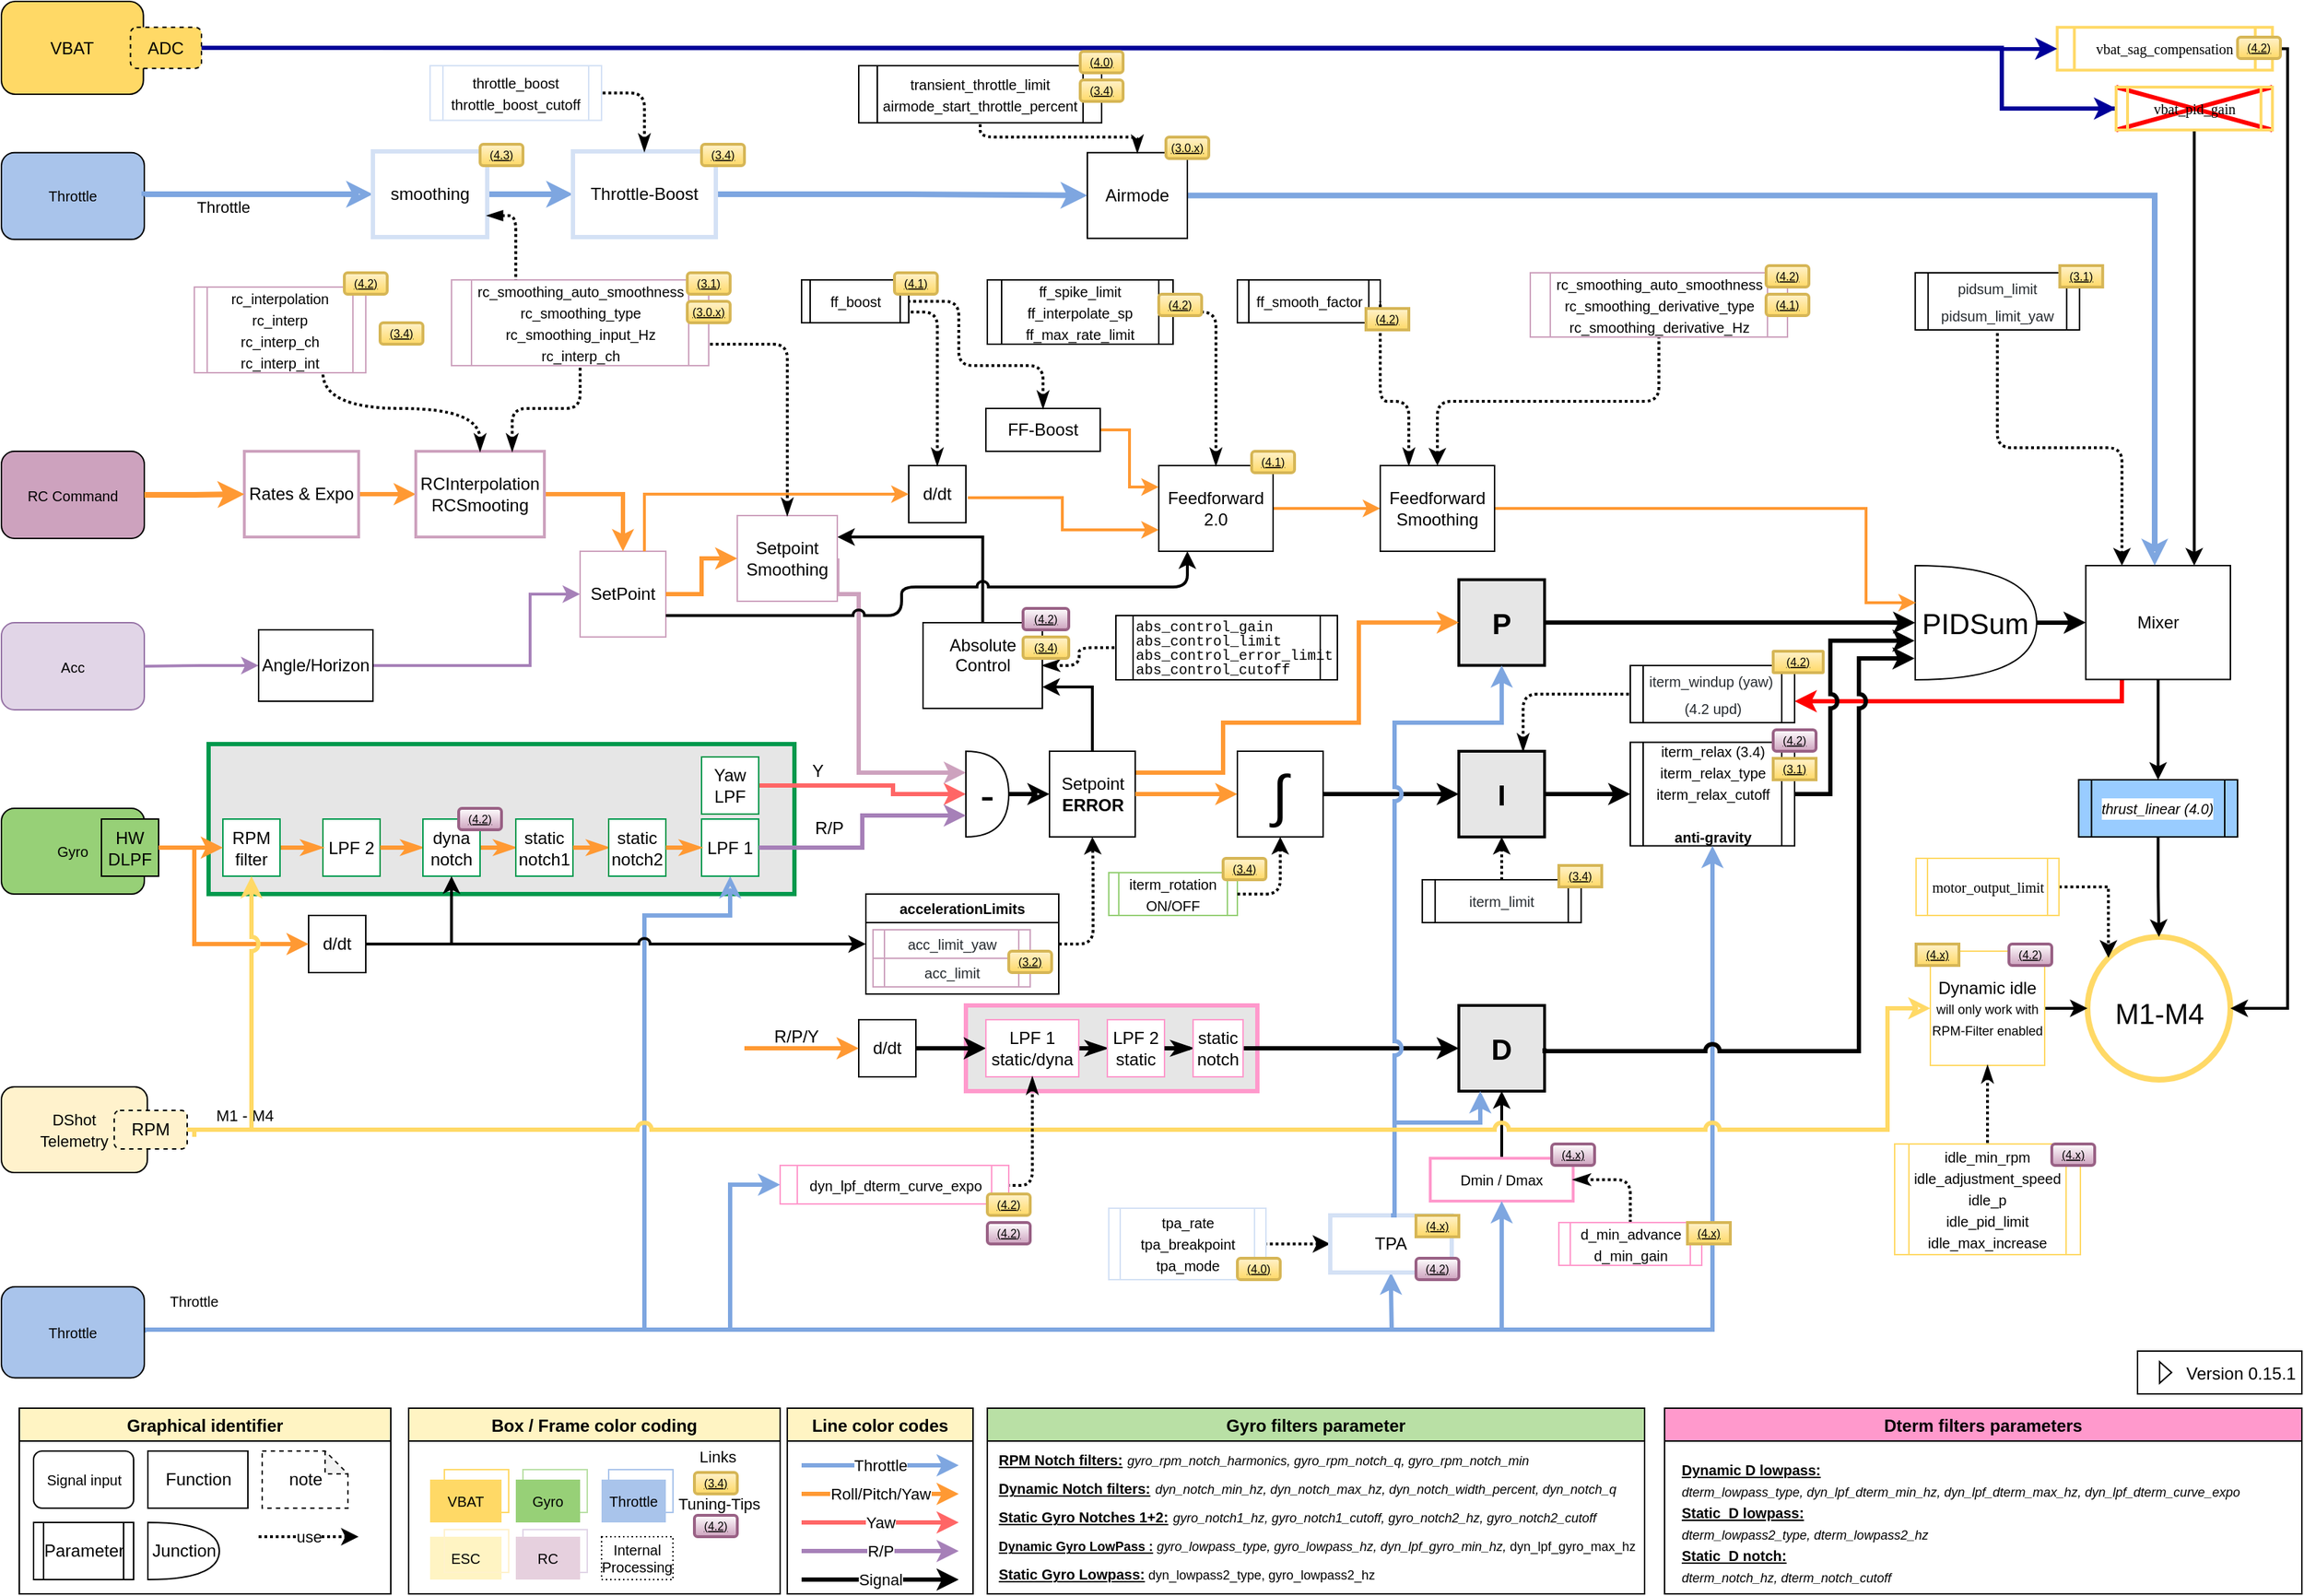 <mxfile compressed="false" version="20.2.7" type="github">
  <diagram name="Page-1" id="74e2e168-ea6b-b213-b513-2b3c1d86103e">
    <mxGraphModel dx="786" dy="497" grid="1" gridSize="5" guides="1" tooltips="1" connect="1" arrows="1" fold="1" page="1" pageScale="1" pageWidth="1654" pageHeight="1169" background="#ffffff" math="0" shadow="0">
      <root>
        <mxCell id="0" />
        <mxCell id="RuyqhTZgdlnSvw2_jLQb-54" value="Backup - V0.10" style="locked=1;" parent="0" visible="0" />
        <mxCell id="RuyqhTZgdlnSvw2_jLQb-55" style="edgeStyle=orthogonalEdgeStyle;rounded=0;orthogonalLoop=1;jettySize=auto;html=1;entryX=1;entryY=0.25;entryDx=0;entryDy=0;endArrow=classic;endFill=0;strokeWidth=2;fontSize=12;exitX=0.5;exitY=1;exitDx=0;exitDy=0;jumpStyle=arc;strokeColor=#FF9933;" parent="RuyqhTZgdlnSvw2_jLQb-54" source="RuyqhTZgdlnSvw2_jLQb-138" target="RuyqhTZgdlnSvw2_jLQb-136" edge="1">
          <mxGeometry relative="1" as="geometry">
            <Array as="points">
              <mxPoint x="520" y="360" />
              <mxPoint x="520" y="505" />
            </Array>
          </mxGeometry>
        </mxCell>
        <mxCell id="RuyqhTZgdlnSvw2_jLQb-56" value="&lt;font style=&quot;font-size: 20px&quot;&gt;M1-M4&lt;/font&gt;" style="verticalLabelPosition=middle;shadow=0;dashed=0;align=center;html=1;verticalAlign=middle;strokeWidth=1;shape=ellipse;fontSize=32;perimeter=ellipsePerimeter;" parent="RuyqhTZgdlnSvw2_jLQb-54" vertex="1">
          <mxGeometry x="1484.39" y="690" width="100" height="100" as="geometry" />
        </mxCell>
        <mxCell id="RuyqhTZgdlnSvw2_jLQb-57" style="edgeStyle=orthogonalEdgeStyle;rounded=0;orthogonalLoop=1;jettySize=auto;html=1;exitX=0.5;exitY=1;exitDx=0;exitDy=0;strokeWidth=2;" parent="RuyqhTZgdlnSvw2_jLQb-54" source="RuyqhTZgdlnSvw2_jLQb-71" target="RuyqhTZgdlnSvw2_jLQb-56" edge="1">
          <mxGeometry relative="1" as="geometry">
            <mxPoint x="1461.22" y="612.483" as="sourcePoint" />
          </mxGeometry>
        </mxCell>
        <mxCell id="RuyqhTZgdlnSvw2_jLQb-58" style="edgeStyle=orthogonalEdgeStyle;rounded=0;orthogonalLoop=1;jettySize=auto;html=1;strokeWidth=2;" parent="RuyqhTZgdlnSvw2_jLQb-54" source="RuyqhTZgdlnSvw2_jLQb-59" target="RuyqhTZgdlnSvw2_jLQb-70" edge="1">
          <mxGeometry relative="1" as="geometry" />
        </mxCell>
        <mxCell id="RuyqhTZgdlnSvw2_jLQb-59" value="&lt;font style=&quot;font-size: 20px&quot;&gt;PIDSum&lt;/font&gt;" style="shape=or;whiteSpace=wrap;html=1;" parent="RuyqhTZgdlnSvw2_jLQb-54" vertex="1">
          <mxGeometry x="1350" y="447.5" width="90" height="80" as="geometry" />
        </mxCell>
        <mxCell id="RuyqhTZgdlnSvw2_jLQb-60" style="edgeStyle=orthogonalEdgeStyle;rounded=0;orthogonalLoop=1;jettySize=auto;html=1;strokeWidth=2;exitX=0.5;exitY=1;exitDx=0;exitDy=0;" parent="RuyqhTZgdlnSvw2_jLQb-54" source="RuyqhTZgdlnSvw2_jLQb-62" target="RuyqhTZgdlnSvw2_jLQb-70" edge="1">
          <mxGeometry relative="1" as="geometry">
            <Array as="points">
              <mxPoint x="1496" y="310" />
              <mxPoint x="1534" y="310" />
            </Array>
          </mxGeometry>
        </mxCell>
        <mxCell id="RuyqhTZgdlnSvw2_jLQb-61" style="edgeStyle=orthogonalEdgeStyle;rounded=0;jumpStyle=arc;orthogonalLoop=1;jettySize=auto;html=1;exitX=0.5;exitY=1;exitDx=0;exitDy=0;strokeColor=#FFF2CC;strokeWidth=3;" parent="RuyqhTZgdlnSvw2_jLQb-54" source="RuyqhTZgdlnSvw2_jLQb-62" edge="1">
          <mxGeometry relative="1" as="geometry">
            <mxPoint x="1495.235" y="130" as="targetPoint" />
          </mxGeometry>
        </mxCell>
        <mxCell id="RuyqhTZgdlnSvw2_jLQb-62" value="&lt;div class=&quot;page&quot; title=&quot;Page 1&quot;&gt;&lt;div class=&quot;section&quot;&gt;&lt;div class=&quot;layoutArea&quot;&gt;&lt;div class=&quot;column&quot;&gt;&lt;p&gt;&lt;span style=&quot;font-family: &amp;#34;liberationsans&amp;#34;&quot;&gt;&lt;font style=&quot;font-size: 10px&quot;&gt;vbat_pid_gain&lt;/font&gt;&lt;/span&gt;&lt;/p&gt;&lt;/div&gt;&lt;/div&gt;&lt;/div&gt;&lt;/div&gt;" style="shape=process;whiteSpace=wrap;html=1;backgroundOutline=1;strokeWidth=2;size=0.123;strokeColor=#FFD966;fillColor=none;" parent="RuyqhTZgdlnSvw2_jLQb-54" vertex="1">
          <mxGeometry x="1430" y="110" width="111.22" height="30" as="geometry" />
        </mxCell>
        <mxCell id="RuyqhTZgdlnSvw2_jLQb-63" style="edgeStyle=orthogonalEdgeStyle;rounded=0;orthogonalLoop=1;jettySize=auto;html=1;entryX=1;entryY=0.5;entryDx=0;entryDy=0;exitX=0.5;exitY=1;exitDx=0;exitDy=0;strokeWidth=2;" parent="RuyqhTZgdlnSvw2_jLQb-54" source="RuyqhTZgdlnSvw2_jLQb-64" target="RuyqhTZgdlnSvw2_jLQb-56" edge="1">
          <mxGeometry relative="1" as="geometry">
            <mxPoint x="1610" y="460.0" as="targetPoint" />
            <Array as="points">
              <mxPoint x="1580" y="310" />
              <mxPoint x="1620" y="310" />
              <mxPoint x="1620" y="740" />
            </Array>
          </mxGeometry>
        </mxCell>
        <mxCell id="RuyqhTZgdlnSvw2_jLQb-64" value="&lt;div class=&quot;page&quot; title=&quot;Page 1&quot;&gt;&lt;div class=&quot;section&quot;&gt;&lt;div class=&quot;layoutArea&quot;&gt;&lt;div class=&quot;column&quot;&gt;&lt;div class=&quot;page&quot; title=&quot;Page 1&quot;&gt;&lt;div class=&quot;section&quot;&gt;&lt;div class=&quot;layoutArea&quot;&gt;&lt;div class=&quot;column&quot;&gt;&lt;p&gt;&lt;span style=&quot;font-family: &amp;#34;liberationsans&amp;#34;&quot;&gt;&lt;font style=&quot;font-size: 10px&quot;&gt;vbat_sag_compensation&lt;/font&gt;&lt;/span&gt;&lt;/p&gt;&lt;/div&gt;&lt;/div&gt;&lt;/div&gt;&lt;/div&gt;&lt;/div&gt;&lt;/div&gt;&lt;/div&gt;&lt;/div&gt;" style="shape=process;whiteSpace=wrap;html=1;backgroundOutline=1;strokeWidth=2;size=0.077;strokeColor=#FFD966;fillColor=none;" parent="RuyqhTZgdlnSvw2_jLQb-54" vertex="1">
          <mxGeometry x="1490" y="44" width="140" height="30" as="geometry" />
        </mxCell>
        <mxCell id="RuyqhTZgdlnSvw2_jLQb-65" style="edgeStyle=orthogonalEdgeStyle;rounded=0;orthogonalLoop=1;jettySize=auto;html=1;strokeWidth=2;exitX=1;exitY=0.5;exitDx=0;exitDy=0;entryX=0;entryY=0.5;entryDx=0;entryDy=0;" parent="RuyqhTZgdlnSvw2_jLQb-54" source="RuyqhTZgdlnSvw2_jLQb-184" target="RuyqhTZgdlnSvw2_jLQb-64" edge="1">
          <mxGeometry relative="1" as="geometry">
            <Array as="points">
              <mxPoint x="1330" y="58" />
              <mxPoint x="1490" y="59" />
            </Array>
            <mxPoint x="1420" y="40" as="targetPoint" />
          </mxGeometry>
        </mxCell>
        <mxCell id="RuyqhTZgdlnSvw2_jLQb-66" style="edgeStyle=orthogonalEdgeStyle;rounded=0;orthogonalLoop=1;jettySize=auto;html=1;entryX=0.5;entryY=1;entryDx=0;entryDy=0;strokeWidth=2;" parent="RuyqhTZgdlnSvw2_jLQb-54" source="RuyqhTZgdlnSvw2_jLQb-67" target="RuyqhTZgdlnSvw2_jLQb-56" edge="1">
          <mxGeometry relative="1" as="geometry" />
        </mxCell>
        <mxCell id="RuyqhTZgdlnSvw2_jLQb-67" value="&lt;div class=&quot;page&quot; title=&quot;Page 1&quot;&gt;&lt;div class=&quot;section&quot;&gt;&lt;div class=&quot;layoutArea&quot;&gt;&lt;div class=&quot;column&quot;&gt;&lt;div class=&quot;page&quot; title=&quot;Page 1&quot;&gt;&lt;div class=&quot;section&quot; style=&quot;background-color: rgb(255 , 255 , 255)&quot;&gt;&lt;div class=&quot;layoutArea&quot;&gt;&lt;div class=&quot;column&quot;&gt;&lt;p&gt;&lt;span style=&quot;font-family: &amp;#34;liberationsans&amp;#34;&quot;&gt;&lt;font style=&quot;font-size: 10px&quot;&gt;motor_output_limit&lt;/font&gt;&lt;/span&gt;&lt;/p&gt;&lt;/div&gt;&lt;/div&gt;&lt;/div&gt;&lt;/div&gt;&lt;/div&gt;&lt;/div&gt;&lt;/div&gt;&lt;/div&gt;" style="shape=process;whiteSpace=wrap;html=1;backgroundOutline=1;strokeWidth=1;size=0.077;fillColor=#FFFFFF;" parent="RuyqhTZgdlnSvw2_jLQb-54" vertex="1">
          <mxGeometry x="1474.39" y="840" width="120" height="40" as="geometry" />
        </mxCell>
        <mxCell id="RuyqhTZgdlnSvw2_jLQb-68" style="edgeStyle=orthogonalEdgeStyle;rounded=0;orthogonalLoop=1;jettySize=auto;html=1;entryX=0.5;entryY=0;entryDx=0;entryDy=0;strokeWidth=2;" parent="RuyqhTZgdlnSvw2_jLQb-54" source="RuyqhTZgdlnSvw2_jLQb-70" target="RuyqhTZgdlnSvw2_jLQb-71" edge="1">
          <mxGeometry relative="1" as="geometry" />
        </mxCell>
        <mxCell id="RuyqhTZgdlnSvw2_jLQb-69" style="edgeStyle=orthogonalEdgeStyle;rounded=0;jumpStyle=arc;orthogonalLoop=1;jettySize=auto;html=1;entryX=1;entryY=0.5;entryDx=0;entryDy=0;strokeWidth=2;exitX=0.25;exitY=1;exitDx=0;exitDy=0;" parent="RuyqhTZgdlnSvw2_jLQb-54" source="RuyqhTZgdlnSvw2_jLQb-70" target="RuyqhTZgdlnSvw2_jLQb-172" edge="1">
          <mxGeometry relative="1" as="geometry">
            <Array as="points">
              <mxPoint x="1507" y="550" />
            </Array>
          </mxGeometry>
        </mxCell>
        <UserObject label="Mixer" treeRoot="1" id="RuyqhTZgdlnSvw2_jLQb-70">
          <mxCell style="whiteSpace=wrap;html=1;align=center;treeFolding=1;treeMoving=1;newEdgeStyle={&quot;edgeStyle&quot;:&quot;elbowEdgeStyle&quot;,&quot;startArrow&quot;:&quot;none&quot;,&quot;endArrow&quot;:&quot;none&quot;};rounded=0;rotation=0;" parent="RuyqhTZgdlnSvw2_jLQb-54" vertex="1">
            <mxGeometry x="1478.78" y="450" width="111.22" height="75" as="geometry" />
          </mxCell>
        </UserObject>
        <mxCell id="RuyqhTZgdlnSvw2_jLQb-71" value="&lt;div class=&quot;page&quot; title=&quot;Page 1&quot;&gt;&lt;div class=&quot;section&quot;&gt;&lt;div class=&quot;layoutArea&quot;&gt;&lt;div class=&quot;column&quot;&gt;&lt;div class=&quot;page&quot; title=&quot;Page 1&quot;&gt;&lt;div class=&quot;section&quot; style=&quot;background-color: rgb(255 , 255 , 255)&quot;&gt;&lt;div class=&quot;layoutArea&quot;&gt;&lt;div class=&quot;column&quot;&gt;&lt;p&gt;&lt;i&gt;&lt;font style=&quot;font-size: 10px&quot;&gt;thrust_linear (4.0)&lt;/font&gt;&lt;/i&gt;&lt;br&gt;&lt;/p&gt;&lt;/div&gt;&lt;/div&gt;&lt;/div&gt;&lt;/div&gt;&lt;/div&gt;&lt;/div&gt;&lt;/div&gt;&lt;/div&gt;" style="shape=process;whiteSpace=wrap;html=1;backgroundOutline=1;strokeWidth=1;size=0.077;fillColor=#99CCFF;" parent="RuyqhTZgdlnSvw2_jLQb-54" vertex="1">
          <mxGeometry x="1478.78" y="587.5" width="111.22" height="40" as="geometry" />
        </mxCell>
        <mxCell id="RuyqhTZgdlnSvw2_jLQb-72" value="Box / Frame color coding" style="swimlane;fillColor=#FFF4C3;" parent="RuyqhTZgdlnSvw2_jLQb-54" vertex="1">
          <mxGeometry x="300" y="1020" width="260" height="130" as="geometry" />
        </mxCell>
        <mxCell id="RuyqhTZgdlnSvw2_jLQb-73" value="" style="rounded=0;whiteSpace=wrap;html=1;fontSize=10;fillColor=none;strokeColor=#E1D5E7;" parent="RuyqhTZgdlnSvw2_jLQb-72" vertex="1">
          <mxGeometry x="80" y="85" width="45" height="30" as="geometry" />
        </mxCell>
        <mxCell id="RuyqhTZgdlnSvw2_jLQb-74" value="" style="rounded=0;whiteSpace=wrap;html=1;fillColor=#FFFFFF;fontSize=10;strokeColor=#B9E0A5;" parent="RuyqhTZgdlnSvw2_jLQb-72" vertex="1">
          <mxGeometry x="80" y="43" width="45" height="30" as="geometry" />
        </mxCell>
        <mxCell id="RuyqhTZgdlnSvw2_jLQb-75" value="" style="rounded=0;whiteSpace=wrap;html=1;fillColor=#FFFFFF;fontSize=10;strokeColor=#A9C4EB;" parent="RuyqhTZgdlnSvw2_jLQb-72" vertex="1">
          <mxGeometry x="140" y="43" width="45" height="30" as="geometry" />
        </mxCell>
        <mxCell id="RuyqhTZgdlnSvw2_jLQb-76" value="" style="rounded=0;whiteSpace=wrap;html=1;fontSize=10;strokeColor=#FFD966;fillColor=none;" parent="RuyqhTZgdlnSvw2_jLQb-72" vertex="1">
          <mxGeometry x="25" y="43" width="45" height="30" as="geometry" />
        </mxCell>
        <mxCell id="RuyqhTZgdlnSvw2_jLQb-77" value="VBAT" style="rounded=0;whiteSpace=wrap;html=1;dashed=1;fontSize=10;strokeColor=none;fillColor=#FFD966;" parent="RuyqhTZgdlnSvw2_jLQb-72" vertex="1">
          <mxGeometry x="15" y="50" width="50" height="30" as="geometry" />
        </mxCell>
        <mxCell id="RuyqhTZgdlnSvw2_jLQb-78" value="Gyro" style="rounded=0;whiteSpace=wrap;html=1;dashed=1;fillColor=#97D077;fontSize=10;strokeColor=none;" parent="RuyqhTZgdlnSvw2_jLQb-72" vertex="1">
          <mxGeometry x="75" y="50" width="45" height="30" as="geometry" />
        </mxCell>
        <mxCell id="RuyqhTZgdlnSvw2_jLQb-79" value="Throttle" style="rounded=0;whiteSpace=wrap;html=1;dashed=1;fillColor=#A9C4EB;fontSize=10;strokeColor=none;" parent="RuyqhTZgdlnSvw2_jLQb-72" vertex="1">
          <mxGeometry x="135" y="50" width="45" height="30" as="geometry" />
        </mxCell>
        <mxCell id="RuyqhTZgdlnSvw2_jLQb-80" value="ESC" style="rounded=0;whiteSpace=wrap;html=1;dashed=1;fillColor=#FFF4C3;fontSize=10;strokeColor=none;" parent="RuyqhTZgdlnSvw2_jLQb-72" vertex="1">
          <mxGeometry x="15" y="90" width="50" height="30" as="geometry" />
        </mxCell>
        <mxCell id="RuyqhTZgdlnSvw2_jLQb-81" value="RC" style="rounded=0;whiteSpace=wrap;html=1;dashed=1;fillColor=#E6D0DE;fontSize=10;strokeColor=none;" parent="RuyqhTZgdlnSvw2_jLQb-72" vertex="1">
          <mxGeometry x="75" y="90" width="45" height="30" as="geometry" />
        </mxCell>
        <mxCell id="RuyqhTZgdlnSvw2_jLQb-82" value="&lt;font style=&quot;font-size: 10px;&quot;&gt;Internal Processing&lt;/font&gt;" style="rounded=0;whiteSpace=wrap;html=1;dashed=1;fillColor=#FFFFFF;fontSize=10;dashPattern=1 2;" parent="RuyqhTZgdlnSvw2_jLQb-72" vertex="1">
          <mxGeometry x="135" y="90" width="50" height="30" as="geometry" />
        </mxCell>
        <mxCell id="RuyqhTZgdlnSvw2_jLQb-83" value="" style="rounded=0;whiteSpace=wrap;html=1;fontSize=10;fillColor=none;strokeColor=#FFF2CC;" parent="RuyqhTZgdlnSvw2_jLQb-72" vertex="1">
          <mxGeometry x="25" y="85" width="45" height="30" as="geometry" />
        </mxCell>
        <mxCell id="RuyqhTZgdlnSvw2_jLQb-84" value="Graphical identifier" style="swimlane;fillColor=#FFF4C3;" parent="RuyqhTZgdlnSvw2_jLQb-54" vertex="1">
          <mxGeometry x="30" y="1020" width="260" height="130" as="geometry" />
        </mxCell>
        <mxCell id="RuyqhTZgdlnSvw2_jLQb-85" value="&lt;font size=&quot;1&quot;&gt;Signal input&lt;/font&gt;" style="rounded=1;whiteSpace=wrap;html=1;" parent="RuyqhTZgdlnSvw2_jLQb-84" vertex="1">
          <mxGeometry x="10" y="30" width="70" height="40" as="geometry" />
        </mxCell>
        <mxCell id="RuyqhTZgdlnSvw2_jLQb-86" value="Function" style="rounded=0;whiteSpace=wrap;html=1;" parent="RuyqhTZgdlnSvw2_jLQb-84" vertex="1">
          <mxGeometry x="90" y="30" width="70" height="40" as="geometry" />
        </mxCell>
        <mxCell id="RuyqhTZgdlnSvw2_jLQb-87" value="Parameter" style="shape=process;whiteSpace=wrap;html=1;backgroundOutline=1;" parent="RuyqhTZgdlnSvw2_jLQb-84" vertex="1">
          <mxGeometry x="10" y="80" width="70" height="40" as="geometry" />
        </mxCell>
        <mxCell id="RuyqhTZgdlnSvw2_jLQb-88" value="Junction" style="shape=or;whiteSpace=wrap;html=1;" parent="RuyqhTZgdlnSvw2_jLQb-84" vertex="1">
          <mxGeometry x="90" y="80" width="50" height="40" as="geometry" />
        </mxCell>
        <mxCell id="RuyqhTZgdlnSvw2_jLQb-89" value="&lt;font style=&quot;font-size: 12px&quot;&gt;note&lt;br&gt;&lt;/font&gt;" style="shape=note;whiteSpace=wrap;html=1;backgroundOutline=1;darkOpacity=0.05;fontSize=12;dashed=1;size=16;fillColor=#FFFFFF;" parent="RuyqhTZgdlnSvw2_jLQb-84" vertex="1">
          <mxGeometry x="170" y="30" width="60" height="40" as="geometry" />
        </mxCell>
        <mxCell id="RuyqhTZgdlnSvw2_jLQb-90" value="Line color codes" style="swimlane;fillColor=#FFF4C3;" parent="RuyqhTZgdlnSvw2_jLQb-54" vertex="1">
          <mxGeometry x="570" y="1020" width="130" height="130" as="geometry" />
        </mxCell>
        <mxCell id="RuyqhTZgdlnSvw2_jLQb-91" value="" style="endArrow=classic;html=1;strokeWidth=3;strokeColor=#FF9933;" parent="RuyqhTZgdlnSvw2_jLQb-90" edge="1">
          <mxGeometry relative="1" as="geometry">
            <mxPoint x="10" y="60" as="sourcePoint" />
            <mxPoint x="120" y="60" as="targetPoint" />
            <Array as="points" />
          </mxGeometry>
        </mxCell>
        <mxCell id="RuyqhTZgdlnSvw2_jLQb-92" value="Roll/Pitch/Yaw" style="edgeLabel;resizable=0;html=1;align=center;verticalAlign=middle;" parent="RuyqhTZgdlnSvw2_jLQb-91" connectable="0" vertex="1">
          <mxGeometry relative="1" as="geometry" />
        </mxCell>
        <mxCell id="RuyqhTZgdlnSvw2_jLQb-93" value="" style="endArrow=classic;html=1;strokeWidth=3;strokeColor=#FF6666;" parent="RuyqhTZgdlnSvw2_jLQb-90" edge="1">
          <mxGeometry relative="1" as="geometry">
            <mxPoint x="10" y="80" as="sourcePoint" />
            <mxPoint x="120" y="80" as="targetPoint" />
            <Array as="points" />
          </mxGeometry>
        </mxCell>
        <mxCell id="RuyqhTZgdlnSvw2_jLQb-94" value="Yaw" style="edgeLabel;resizable=0;html=1;align=center;verticalAlign=middle;" parent="RuyqhTZgdlnSvw2_jLQb-93" connectable="0" vertex="1">
          <mxGeometry relative="1" as="geometry" />
        </mxCell>
        <mxCell id="RuyqhTZgdlnSvw2_jLQb-95" value="dd" style="endArrow=classic;html=1;strokeWidth=3;strokeColor=#A680B8;" parent="RuyqhTZgdlnSvw2_jLQb-90" edge="1">
          <mxGeometry relative="1" as="geometry">
            <mxPoint x="10" y="100" as="sourcePoint" />
            <mxPoint x="120" y="100" as="targetPoint" />
            <Array as="points" />
          </mxGeometry>
        </mxCell>
        <mxCell id="RuyqhTZgdlnSvw2_jLQb-96" value="R/P" style="edgeLabel;resizable=0;html=1;align=center;verticalAlign=middle;" parent="RuyqhTZgdlnSvw2_jLQb-95" connectable="0" vertex="1">
          <mxGeometry relative="1" as="geometry" />
        </mxCell>
        <mxCell id="RuyqhTZgdlnSvw2_jLQb-97" value="dd" style="endArrow=classic;html=1;strokeWidth=3;" parent="RuyqhTZgdlnSvw2_jLQb-90" edge="1">
          <mxGeometry relative="1" as="geometry">
            <mxPoint x="10" y="120" as="sourcePoint" />
            <mxPoint x="120" y="120" as="targetPoint" />
            <Array as="points" />
          </mxGeometry>
        </mxCell>
        <mxCell id="RuyqhTZgdlnSvw2_jLQb-98" value="Signal" style="edgeLabel;resizable=0;html=1;align=center;verticalAlign=middle;" parent="RuyqhTZgdlnSvw2_jLQb-97" connectable="0" vertex="1">
          <mxGeometry relative="1" as="geometry" />
        </mxCell>
        <mxCell id="RuyqhTZgdlnSvw2_jLQb-99" value="" style="endArrow=classic;html=1;strokeWidth=3;strokeColor=#7EA6E0;" parent="RuyqhTZgdlnSvw2_jLQb-90" edge="1">
          <mxGeometry relative="1" as="geometry">
            <mxPoint x="10" y="40" as="sourcePoint" />
            <mxPoint x="120" y="40" as="targetPoint" />
            <Array as="points" />
          </mxGeometry>
        </mxCell>
        <mxCell id="RuyqhTZgdlnSvw2_jLQb-100" value="Throttle" style="edgeLabel;resizable=0;html=1;align=center;verticalAlign=middle;" parent="RuyqhTZgdlnSvw2_jLQb-99" connectable="0" vertex="1">
          <mxGeometry relative="1" as="geometry" />
        </mxCell>
        <mxCell id="RuyqhTZgdlnSvw2_jLQb-101" style="edgeStyle=orthogonalEdgeStyle;rounded=0;orthogonalLoop=1;jettySize=auto;html=1;entryX=0;entryY=0.25;entryDx=0;entryDy=0;entryPerimeter=0;strokeWidth=2;fontSize=12;endFill=0;" parent="RuyqhTZgdlnSvw2_jLQb-54" source="RuyqhTZgdlnSvw2_jLQb-189" target="RuyqhTZgdlnSvw2_jLQb-59" edge="1">
          <mxGeometry relative="1" as="geometry">
            <Array as="points">
              <mxPoint x="1130" y="440" />
              <mxPoint x="1130" y="468" />
            </Array>
          </mxGeometry>
        </mxCell>
        <mxCell id="RuyqhTZgdlnSvw2_jLQb-102" style="edgeStyle=orthogonalEdgeStyle;rounded=0;orthogonalLoop=1;jettySize=auto;html=1;strokeWidth=2;fontSize=12;endFill=0;" parent="RuyqhTZgdlnSvw2_jLQb-54" source="RuyqhTZgdlnSvw2_jLQb-193" target="RuyqhTZgdlnSvw2_jLQb-104" edge="1">
          <mxGeometry relative="1" as="geometry" />
        </mxCell>
        <mxCell id="RuyqhTZgdlnSvw2_jLQb-103" style="edgeStyle=orthogonalEdgeStyle;rounded=0;orthogonalLoop=1;jettySize=auto;html=1;entryX=0;entryY=0.5;entryDx=0;entryDy=0;entryPerimeter=0;strokeWidth=2;exitX=1;exitY=0.5;exitDx=0;exitDy=0;jumpStyle=arc;" parent="RuyqhTZgdlnSvw2_jLQb-54" source="RuyqhTZgdlnSvw2_jLQb-104" target="RuyqhTZgdlnSvw2_jLQb-59" edge="1">
          <mxGeometry relative="1" as="geometry">
            <Array as="points">
              <mxPoint x="1300" y="628" />
              <mxPoint x="1300" y="487" />
            </Array>
          </mxGeometry>
        </mxCell>
        <mxCell id="RuyqhTZgdlnSvw2_jLQb-104" value="&lt;div class=&quot;page&quot; title=&quot;Page 1&quot;&gt;&lt;div class=&quot;section&quot;&gt;&lt;div class=&quot;layoutArea&quot;&gt;&lt;div class=&quot;column&quot;&gt;&lt;div class=&quot;page&quot; title=&quot;Page 1&quot;&gt;&lt;div class=&quot;section&quot;&gt;&lt;div class=&quot;layoutArea&quot; style=&quot;font-size: 10px&quot;&gt;&lt;div class=&quot;column&quot; style=&quot;line-height: 50%&quot;&gt;&lt;p&gt;iterm_relax (3.4)&lt;/p&gt;&lt;p&gt;iterm_relax_type&lt;/p&gt;&lt;p&gt;iterm_relax_cutoff&lt;/p&gt;&lt;p&gt;&lt;br&gt;&lt;/p&gt;&lt;p&gt;&lt;b&gt;anti-gravity&lt;/b&gt;&lt;/p&gt;&lt;/div&gt;&lt;/div&gt;&lt;/div&gt;&lt;/div&gt;&lt;/div&gt;&lt;/div&gt;&lt;/div&gt;&lt;/div&gt;" style="shape=process;whiteSpace=wrap;html=1;backgroundOutline=1;strokeWidth=1;size=0.077;fillColor=#FFFFFF;" parent="RuyqhTZgdlnSvw2_jLQb-54" vertex="1">
          <mxGeometry x="1160" y="591.25" width="111.22" height="73.75" as="geometry" />
        </mxCell>
        <mxCell id="RuyqhTZgdlnSvw2_jLQb-105" style="edgeStyle=orthogonalEdgeStyle;rounded=0;orthogonalLoop=1;jettySize=auto;html=1;entryX=0;entryY=0.25;entryDx=0;entryDy=0;strokeWidth=2;fontSize=12;endFill=0;strokeColor=#FF9933;exitX=1;exitY=0.25;exitDx=0;exitDy=0;" parent="RuyqhTZgdlnSvw2_jLQb-54" source="RuyqhTZgdlnSvw2_jLQb-107" target="RuyqhTZgdlnSvw2_jLQb-189" edge="1">
          <mxGeometry relative="1" as="geometry">
            <Array as="points">
              <mxPoint x="780" y="603" />
              <mxPoint x="780" y="425" />
            </Array>
            <mxPoint x="760" y="600" as="sourcePoint" />
          </mxGeometry>
        </mxCell>
        <mxCell id="RuyqhTZgdlnSvw2_jLQb-106" style="edgeStyle=orthogonalEdgeStyle;rounded=0;orthogonalLoop=1;jettySize=auto;html=1;entryX=0.5;entryY=1;entryDx=0;entryDy=0;strokeWidth=2;" parent="RuyqhTZgdlnSvw2_jLQb-54" source="RuyqhTZgdlnSvw2_jLQb-107" target="RuyqhTZgdlnSvw2_jLQb-158" edge="1">
          <mxGeometry relative="1" as="geometry" />
        </mxCell>
        <mxCell id="RuyqhTZgdlnSvw2_jLQb-107" value="Setpoint&lt;br&gt;ERROR" style="whiteSpace=wrap;html=1;fillColor=#FFFFFF;fontSize=12;" parent="RuyqhTZgdlnSvw2_jLQb-54" vertex="1">
          <mxGeometry x="680" y="587.5" width="70" height="60" as="geometry" />
        </mxCell>
        <mxCell id="RuyqhTZgdlnSvw2_jLQb-108" style="edgeStyle=orthogonalEdgeStyle;rounded=0;orthogonalLoop=1;jettySize=auto;html=1;strokeWidth=2;fontSize=12;endFill=0;" parent="RuyqhTZgdlnSvw2_jLQb-54" source="RuyqhTZgdlnSvw2_jLQb-109" target="RuyqhTZgdlnSvw2_jLQb-107" edge="1">
          <mxGeometry relative="1" as="geometry" />
        </mxCell>
        <mxCell id="RuyqhTZgdlnSvw2_jLQb-109" value="&lt;font style=&quot;font-size: 30px&quot;&gt;-&lt;/font&gt;" style="shape=or;whiteSpace=wrap;html=1;" parent="RuyqhTZgdlnSvw2_jLQb-54" vertex="1">
          <mxGeometry x="590" y="577.5" width="30" height="80" as="geometry" />
        </mxCell>
        <mxCell id="RuyqhTZgdlnSvw2_jLQb-110" style="edgeStyle=orthogonalEdgeStyle;rounded=0;orthogonalLoop=1;jettySize=auto;html=1;strokeWidth=2;fontSize=12;endFill=0;entryX=0;entryY=0.25;entryDx=0;entryDy=0;" parent="RuyqhTZgdlnSvw2_jLQb-54" source="RuyqhTZgdlnSvw2_jLQb-111" target="RuyqhTZgdlnSvw2_jLQb-188" edge="1">
          <mxGeometry relative="1" as="geometry">
            <Array as="points">
              <mxPoint x="810" y="753" />
              <mxPoint x="810" y="775" />
            </Array>
          </mxGeometry>
        </mxCell>
        <mxCell id="RuyqhTZgdlnSvw2_jLQb-111" value="DTerm filters" style="whiteSpace=wrap;html=1;fillColor=#FFFFFF;fontSize=12;strokeColor=#FF99CC;strokeWidth=3;" parent="RuyqhTZgdlnSvw2_jLQb-54" vertex="1">
          <mxGeometry x="580" y="722.5" width="110" height="60" as="geometry" />
        </mxCell>
        <mxCell id="RuyqhTZgdlnSvw2_jLQb-112" style="edgeStyle=orthogonalEdgeStyle;rounded=0;orthogonalLoop=1;jettySize=auto;html=1;entryX=0;entryY=0.5;entryDx=0;entryDy=0;strokeWidth=2;fontSize=12;endFill=0;" parent="RuyqhTZgdlnSvw2_jLQb-54" source="RuyqhTZgdlnSvw2_jLQb-113" target="RuyqhTZgdlnSvw2_jLQb-111" edge="1">
          <mxGeometry relative="1" as="geometry" />
        </mxCell>
        <mxCell id="RuyqhTZgdlnSvw2_jLQb-113" value="d/dt" style="whiteSpace=wrap;html=1;aspect=fixed;fillColor=#FFFFFF;fontSize=12;" parent="RuyqhTZgdlnSvw2_jLQb-54" vertex="1">
          <mxGeometry x="480" y="732.5" width="40" height="40" as="geometry" />
        </mxCell>
        <mxCell id="RuyqhTZgdlnSvw2_jLQb-114" style="edgeStyle=orthogonalEdgeStyle;rounded=0;orthogonalLoop=1;jettySize=auto;html=1;entryX=0;entryY=0.5;entryDx=0;entryDy=0;strokeWidth=2;fontSize=12;exitX=1;exitY=0.75;exitDx=0;exitDy=0;strokeColor=#FF9933;" parent="RuyqhTZgdlnSvw2_jLQb-54" source="RuyqhTZgdlnSvw2_jLQb-117" target="RuyqhTZgdlnSvw2_jLQb-113" edge="1">
          <mxGeometry relative="1" as="geometry">
            <Array as="points">
              <mxPoint x="450" y="640" />
              <mxPoint x="450" y="753" />
              <mxPoint x="470" y="753" />
            </Array>
          </mxGeometry>
        </mxCell>
        <mxCell id="RuyqhTZgdlnSvw2_jLQb-115" style="edgeStyle=orthogonalEdgeStyle;rounded=0;orthogonalLoop=1;jettySize=auto;html=1;entryX=0;entryY=0.5;entryDx=0;entryDy=0;entryPerimeter=0;strokeWidth=2;fontSize=12;exitX=1;exitY=0.25;exitDx=0;exitDy=0;strokeColor=#FF9933;" parent="RuyqhTZgdlnSvw2_jLQb-54" source="RuyqhTZgdlnSvw2_jLQb-117" target="RuyqhTZgdlnSvw2_jLQb-109" edge="1">
          <mxGeometry relative="1" as="geometry" />
        </mxCell>
        <mxCell id="RuyqhTZgdlnSvw2_jLQb-116" style="edgeStyle=orthogonalEdgeStyle;rounded=0;orthogonalLoop=1;jettySize=auto;html=1;strokeWidth=2;strokeColor=#FF9933;jumpStyle=arc;entryX=0;entryY=0.5;entryDx=0;entryDy=0;" parent="RuyqhTZgdlnSvw2_jLQb-54" source="RuyqhTZgdlnSvw2_jLQb-117" target="RuyqhTZgdlnSvw2_jLQb-174" edge="1">
          <mxGeometry relative="1" as="geometry">
            <mxPoint x="1080" y="503" as="targetPoint" />
            <Array as="points">
              <mxPoint x="490" y="623" />
              <mxPoint x="490" y="690" />
              <mxPoint x="810" y="690" />
              <mxPoint x="810" y="503" />
              <mxPoint x="1100" y="503" />
            </Array>
          </mxGeometry>
        </mxCell>
        <UserObject label="Gyro filters" treeRoot="1" id="RuyqhTZgdlnSvw2_jLQb-117">
          <mxCell style="whiteSpace=wrap;html=1;align=center;treeFolding=1;treeMoving=1;newEdgeStyle={&quot;edgeStyle&quot;:&quot;elbowEdgeStyle&quot;,&quot;startArrow&quot;:&quot;none&quot;,&quot;endArrow&quot;:&quot;none&quot;};rounded=0;rotation=0;strokeColor=#97D077;strokeWidth=3;" parent="RuyqhTZgdlnSvw2_jLQb-54" vertex="1">
            <mxGeometry x="319.39" y="587.5" width="111.22" height="70" as="geometry" />
          </mxCell>
        </UserObject>
        <mxCell id="RuyqhTZgdlnSvw2_jLQb-118" value="&lt;font size=&quot;1&quot;&gt;Gyro&lt;/font&gt;" style="rounded=1;whiteSpace=wrap;html=1;fillColor=#97D077;" parent="RuyqhTZgdlnSvw2_jLQb-54" vertex="1">
          <mxGeometry x="50" y="591.25" width="110" height="62.5" as="geometry" />
        </mxCell>
        <mxCell id="RuyqhTZgdlnSvw2_jLQb-119" style="edgeStyle=orthogonalEdgeStyle;rounded=0;orthogonalLoop=1;jettySize=auto;html=1;entryX=0.75;entryY=1;entryDx=0;entryDy=0;strokeColor=#97D077;strokeWidth=2;fontSize=12;curved=1;dashed=1;endArrow=none;endFill=0;exitX=0;exitY=0;exitDx=150;exitDy=55;exitPerimeter=0;" parent="RuyqhTZgdlnSvw2_jLQb-54" source="RuyqhTZgdlnSvw2_jLQb-120" target="RuyqhTZgdlnSvw2_jLQb-117" edge="1">
          <mxGeometry relative="1" as="geometry" />
        </mxCell>
        <mxCell id="RuyqhTZgdlnSvw2_jLQb-120" value="&lt;font style=&quot;font-size: 12px&quot;&gt;RPM-Notch filters&lt;br&gt;Dynamic Notch filter/s&lt;br&gt;Static Gyro Notches 1+2&lt;br&gt;Dynamic Gyro Lowpass&lt;br&gt;Static Gyro Lowpass&lt;br&gt;&lt;/font&gt;" style="shape=note;whiteSpace=wrap;html=1;backgroundOutline=1;darkOpacity=0.05;fontSize=12;dashed=1;fillColor=#FFFFFF;size=20;strokeColor=#97D077;" parent="RuyqhTZgdlnSvw2_jLQb-54" vertex="1">
          <mxGeometry x="240" y="675" width="150" height="90" as="geometry" />
        </mxCell>
        <mxCell id="RuyqhTZgdlnSvw2_jLQb-121" style="edgeStyle=orthogonalEdgeStyle;rounded=0;orthogonalLoop=1;jettySize=auto;html=1;endArrow=classic;endFill=0;strokeWidth=4;fontSize=12;exitX=1;exitY=0.5;exitDx=0;exitDy=0;entryX=0;entryY=0.25;entryDx=0;entryDy=0;fillColor=#fff2cc;strokeColor=#FFD966;" parent="RuyqhTZgdlnSvw2_jLQb-54" source="RuyqhTZgdlnSvw2_jLQb-187" target="RuyqhTZgdlnSvw2_jLQb-117" edge="1">
          <mxGeometry relative="1" as="geometry">
            <mxPoint x="180" y="546" as="sourcePoint" />
            <mxPoint x="330" y="560" as="targetPoint" />
            <Array as="points">
              <mxPoint x="210" y="481" />
              <mxPoint x="210" y="605" />
            </Array>
          </mxGeometry>
        </mxCell>
        <mxCell id="RuyqhTZgdlnSvw2_jLQb-122" value="M1-M4" style="edgeLabel;html=1;align=center;verticalAlign=middle;resizable=0;points=[];fontSize=12;" parent="RuyqhTZgdlnSvw2_jLQb-121" vertex="1" connectable="0">
          <mxGeometry x="0.46" y="1" relative="1" as="geometry">
            <mxPoint x="-38.3" y="-71.5" as="offset" />
          </mxGeometry>
        </mxCell>
        <mxCell id="RuyqhTZgdlnSvw2_jLQb-123" style="edgeStyle=orthogonalEdgeStyle;rounded=0;orthogonalLoop=1;jettySize=auto;html=1;entryX=1;entryY=0.75;entryDx=0;entryDy=0;endArrow=none;endFill=0;strokeWidth=2;fontSize=12;curved=1;dashed=1;strokeColor=#FF99CC;" parent="RuyqhTZgdlnSvw2_jLQb-54" source="RuyqhTZgdlnSvw2_jLQb-124" target="RuyqhTZgdlnSvw2_jLQb-111" edge="1">
          <mxGeometry relative="1" as="geometry" />
        </mxCell>
        <mxCell id="RuyqhTZgdlnSvw2_jLQb-124" value="&lt;font style=&quot;font-size: 12px&quot;&gt;Dynamic D lowpass&lt;br&gt;Static lowpass 1+2&lt;br&gt;Static D notch&lt;br&gt;&lt;/font&gt;" style="shape=note;whiteSpace=wrap;html=1;backgroundOutline=1;darkOpacity=0.05;fontSize=12;dashed=1;size=17;strokeColor=#FF99CC;" parent="RuyqhTZgdlnSvw2_jLQb-54" vertex="1">
          <mxGeometry x="640" y="820" width="150" height="60" as="geometry" />
        </mxCell>
        <mxCell id="RuyqhTZgdlnSvw2_jLQb-125" value="&lt;font size=&quot;1&quot;&gt;RC Command&lt;/font&gt;" style="rounded=1;whiteSpace=wrap;html=1;fillColor=#CDA2BE;" parent="RuyqhTZgdlnSvw2_jLQb-54" vertex="1">
          <mxGeometry x="50" y="310" width="110" height="62.5" as="geometry" />
        </mxCell>
        <mxCell id="RuyqhTZgdlnSvw2_jLQb-126" style="edgeStyle=orthogonalEdgeStyle;rounded=0;orthogonalLoop=1;jettySize=auto;html=1;entryX=0.5;entryY=0;entryDx=0;entryDy=0;endArrow=classic;endFill=0;strokeWidth=3;fontSize=12;strokeColor=#FF9933;" parent="RuyqhTZgdlnSvw2_jLQb-54" target="RuyqhTZgdlnSvw2_jLQb-131" edge="1">
          <mxGeometry relative="1" as="geometry">
            <mxPoint x="325" y="320" as="sourcePoint" />
          </mxGeometry>
        </mxCell>
        <mxCell id="RuyqhTZgdlnSvw2_jLQb-127" value="Rates &amp;amp; Expo" style="whiteSpace=wrap;html=1;fontSize=12;strokeWidth=2;strokeColor=#CDA2BE;" parent="RuyqhTZgdlnSvw2_jLQb-54" vertex="1">
          <mxGeometry x="270" y="260" width="110" height="60" as="geometry" />
        </mxCell>
        <mxCell id="RuyqhTZgdlnSvw2_jLQb-128" style="edgeStyle=orthogonalEdgeStyle;rounded=0;orthogonalLoop=1;jettySize=auto;html=1;endArrow=classic;endFill=0;strokeWidth=4;fontSize=12;exitX=1;exitY=0.5;exitDx=0;exitDy=0;fillColor=#e1d5e7;entryX=0;entryY=0.5;entryDx=0;entryDy=0;strokeColor=#FF9933;" parent="RuyqhTZgdlnSvw2_jLQb-54" source="RuyqhTZgdlnSvw2_jLQb-125" target="RuyqhTZgdlnSvw2_jLQb-127" edge="1">
          <mxGeometry relative="1" as="geometry">
            <mxPoint x="170" y="491.25" as="sourcePoint" />
            <mxPoint x="250" y="341" as="targetPoint" />
            <Array as="points" />
          </mxGeometry>
        </mxCell>
        <mxCell id="RuyqhTZgdlnSvw2_jLQb-129" value="R/P/Y" style="edgeLabel;html=1;align=center;verticalAlign=middle;resizable=0;points=[];fontSize=12;" parent="RuyqhTZgdlnSvw2_jLQb-128" vertex="1" connectable="0">
          <mxGeometry x="0.46" y="1" relative="1" as="geometry">
            <mxPoint x="-16.17" y="21" as="offset" />
          </mxGeometry>
        </mxCell>
        <mxCell id="RuyqhTZgdlnSvw2_jLQb-130" style="edgeStyle=orthogonalEdgeStyle;rounded=0;jumpStyle=arc;orthogonalLoop=1;jettySize=auto;html=1;strokeColor=#FF9933;strokeWidth=2;" parent="RuyqhTZgdlnSvw2_jLQb-54" source="RuyqhTZgdlnSvw2_jLQb-131" target="RuyqhTZgdlnSvw2_jLQb-134" edge="1">
          <mxGeometry relative="1" as="geometry" />
        </mxCell>
        <mxCell id="RuyqhTZgdlnSvw2_jLQb-131" value="&lt;div class=&quot;page&quot; title=&quot;Page 1&quot;&gt;&lt;div class=&quot;section&quot;&gt;&lt;div class=&quot;layoutArea&quot;&gt;&lt;div class=&quot;column&quot;&gt;&lt;div class=&quot;page&quot; title=&quot;Page 1&quot;&gt;&lt;div class=&quot;section&quot;&gt;&lt;div class=&quot;layoutArea&quot; style=&quot;font-size: 10px&quot;&gt;&lt;div class=&quot;column&quot; style=&quot;line-height: 50%&quot;&gt;&lt;p&gt;rc_interpolation&lt;/p&gt;&lt;p&gt;rc_interp&lt;/p&gt;&lt;p&gt;rc_inter_ch&lt;/p&gt;&lt;p&gt;rc_inter_int&lt;/p&gt;&lt;/div&gt;&lt;/div&gt;&lt;/div&gt;&lt;/div&gt;&lt;/div&gt;&lt;/div&gt;&lt;/div&gt;&lt;/div&gt;" style="shape=process;whiteSpace=wrap;html=1;backgroundOutline=1;strokeWidth=1;size=0.077;fillColor=#FFFFFF;strokeColor=#CDA2BE;" parent="RuyqhTZgdlnSvw2_jLQb-54" vertex="1">
          <mxGeometry x="245" y="360" width="160" height="60" as="geometry" />
        </mxCell>
        <mxCell id="RuyqhTZgdlnSvw2_jLQb-132" style="edgeStyle=orthogonalEdgeStyle;rounded=0;orthogonalLoop=1;jettySize=auto;html=1;endArrow=classic;endFill=0;strokeWidth=3;fontSize=12;strokeColor=#FF9933;" parent="RuyqhTZgdlnSvw2_jLQb-54" source="RuyqhTZgdlnSvw2_jLQb-134" target="RuyqhTZgdlnSvw2_jLQb-136" edge="1">
          <mxGeometry relative="1" as="geometry" />
        </mxCell>
        <mxCell id="RuyqhTZgdlnSvw2_jLQb-133" style="edgeStyle=orthogonalEdgeStyle;rounded=0;jumpStyle=arc;orthogonalLoop=1;jettySize=auto;html=1;entryX=0;entryY=0.5;entryDx=0;entryDy=0;strokeWidth=3;exitX=1;exitY=0.25;exitDx=0;exitDy=0;strokeColor=#FF9933;" parent="RuyqhTZgdlnSvw2_jLQb-54" source="RuyqhTZgdlnSvw2_jLQb-134" target="RuyqhTZgdlnSvw2_jLQb-166" edge="1">
          <mxGeometry relative="1" as="geometry">
            <Array as="points">
              <mxPoint x="350" y="505" />
              <mxPoint x="350" y="460" />
              <mxPoint x="760" y="460" />
              <mxPoint x="760" y="330" />
            </Array>
          </mxGeometry>
        </mxCell>
        <mxCell id="RuyqhTZgdlnSvw2_jLQb-134" value="SetPoint" style="whiteSpace=wrap;html=1;fillColor=#FFFFFF;fontSize=12;strokeColor=#CDA2BE;" parent="RuyqhTZgdlnSvw2_jLQb-54" vertex="1">
          <mxGeometry x="260" y="490" width="80" height="60" as="geometry" />
        </mxCell>
        <mxCell id="RuyqhTZgdlnSvw2_jLQb-135" style="edgeStyle=orthogonalEdgeStyle;rounded=0;orthogonalLoop=1;jettySize=auto;html=1;entryX=0;entryY=0.25;entryDx=0;entryDy=0;entryPerimeter=0;endArrow=classic;endFill=0;strokeColor=#CDA2BE;strokeWidth=2;fontSize=12;exitX=0.5;exitY=1;exitDx=0;exitDy=0;" parent="RuyqhTZgdlnSvw2_jLQb-54" source="RuyqhTZgdlnSvw2_jLQb-136" target="RuyqhTZgdlnSvw2_jLQb-109" edge="1">
          <mxGeometry relative="1" as="geometry">
            <Array as="points">
              <mxPoint x="415" y="570" />
              <mxPoint x="530" y="570" />
              <mxPoint x="530" y="598" />
            </Array>
          </mxGeometry>
        </mxCell>
        <mxCell id="RuyqhTZgdlnSvw2_jLQb-136" value="Setpoint&lt;br&gt;Smoothing" style="whiteSpace=wrap;html=1;fillColor=#FFFFFF;fontSize=12;strokeColor=#CDA2BE;" parent="RuyqhTZgdlnSvw2_jLQb-54" vertex="1">
          <mxGeometry x="380" y="490" width="70" height="60" as="geometry" />
        </mxCell>
        <mxCell id="RuyqhTZgdlnSvw2_jLQb-137" style="edgeStyle=orthogonalEdgeStyle;rounded=0;orthogonalLoop=1;jettySize=auto;html=1;entryX=0.5;entryY=1;entryDx=0;entryDy=0;endArrow=classic;endFill=0;strokeWidth=2;fontSize=12;jumpStyle=arc;exitX=0.5;exitY=0;exitDx=0;exitDy=0;strokeColor=#FF9933;" parent="RuyqhTZgdlnSvw2_jLQb-54" source="RuyqhTZgdlnSvw2_jLQb-138" edge="1">
          <mxGeometry relative="1" as="geometry">
            <Array as="points">
              <mxPoint x="520" y="240" />
              <mxPoint x="295" y="240" />
            </Array>
            <mxPoint x="295" y="222.5" as="targetPoint" />
          </mxGeometry>
        </mxCell>
        <mxCell id="RuyqhTZgdlnSvw2_jLQb-138" value="&lt;div class=&quot;page&quot; title=&quot;Page 1&quot;&gt;&lt;div class=&quot;section&quot;&gt;&lt;div class=&quot;layoutArea&quot;&gt;&lt;div class=&quot;column&quot;&gt;&lt;div class=&quot;page&quot; title=&quot;Page 1&quot;&gt;&lt;div class=&quot;section&quot;&gt;&lt;div class=&quot;layoutArea&quot; style=&quot;font-size: 10px&quot;&gt;&lt;div class=&quot;column&quot; style=&quot;line-height: 50%&quot;&gt;&lt;p&gt;rc_smoothing_type(3.4)&lt;/p&gt;&lt;p&gt;rc_smoothing_auto_smoothness&lt;/p&gt;&lt;p&gt;rc_smoothing_input_Hz&lt;/p&gt;&lt;p&gt;rc_inter_ch&lt;/p&gt;&lt;/div&gt;&lt;/div&gt;&lt;/div&gt;&lt;/div&gt;&lt;/div&gt;&lt;/div&gt;&lt;/div&gt;&lt;/div&gt;" style="shape=process;whiteSpace=wrap;html=1;backgroundOutline=1;strokeWidth=1;size=0.077;fillColor=#FFFFFF;strokeColor=#CDA2BE;" parent="RuyqhTZgdlnSvw2_jLQb-54" vertex="1">
          <mxGeometry x="430" y="260" width="180" height="60" as="geometry" />
        </mxCell>
        <mxCell id="RuyqhTZgdlnSvw2_jLQb-139" style="edgeStyle=orthogonalEdgeStyle;rounded=0;orthogonalLoop=1;jettySize=auto;html=1;entryX=0.5;entryY=1;entryDx=0;entryDy=0;endArrow=classic;endFill=0;strokeWidth=2;fontSize=12;" parent="RuyqhTZgdlnSvw2_jLQb-54" edge="1">
          <mxGeometry relative="1" as="geometry">
            <mxPoint x="695" y="135" as="targetPoint" />
          </mxGeometry>
        </mxCell>
        <mxCell id="RuyqhTZgdlnSvw2_jLQb-140" style="edgeStyle=orthogonalEdgeStyle;rounded=0;orthogonalLoop=1;jettySize=auto;html=1;entryX=0.5;entryY=1;entryDx=0;entryDy=0;endArrow=classic;endFill=0;strokeWidth=4;fontSize=12;fillColor=#fff2cc;strokeColor=#FFD966;" parent="RuyqhTZgdlnSvw2_jLQb-54" source="RuyqhTZgdlnSvw2_jLQb-142" target="RuyqhTZgdlnSvw2_jLQb-144" edge="1">
          <mxGeometry relative="1" as="geometry" />
        </mxCell>
        <mxCell id="RuyqhTZgdlnSvw2_jLQb-141" value="M1 - M4" style="edgeLabel;html=1;align=center;verticalAlign=middle;resizable=0;points=[];" parent="RuyqhTZgdlnSvw2_jLQb-140" vertex="1" connectable="0">
          <mxGeometry x="-0.175" y="1" relative="1" as="geometry">
            <mxPoint as="offset" />
          </mxGeometry>
        </mxCell>
        <mxCell id="RuyqhTZgdlnSvw2_jLQb-142" value="&lt;font size=&quot;1&quot;&gt;ESC&lt;/font&gt;" style="rounded=1;whiteSpace=wrap;html=1;fillColor=#FFF2CC;" parent="RuyqhTZgdlnSvw2_jLQb-54" vertex="1">
          <mxGeometry x="1315" y="930" width="110" height="62.5" as="geometry" />
        </mxCell>
        <mxCell id="RuyqhTZgdlnSvw2_jLQb-143" style="edgeStyle=orthogonalEdgeStyle;rounded=0;orthogonalLoop=1;jettySize=auto;html=1;entryX=0;entryY=0.5;entryDx=0;entryDy=0;endArrow=classic;endFill=0;strokeWidth=2;fontSize=12;exitX=0.5;exitY=0;exitDx=0;exitDy=0;" parent="RuyqhTZgdlnSvw2_jLQb-54" source="RuyqhTZgdlnSvw2_jLQb-144" target="RuyqhTZgdlnSvw2_jLQb-56" edge="1">
          <mxGeometry relative="1" as="geometry" />
        </mxCell>
        <mxCell id="RuyqhTZgdlnSvw2_jLQb-144" value="Dynamic idle (4.1)&lt;br&gt;&lt;font style=&quot;font-size: 9px&quot;&gt;will only work with RPM-Filter enabled&lt;/font&gt;" style="whiteSpace=wrap;html=1;fillColor=#FFFFFF;fontSize=12;" parent="RuyqhTZgdlnSvw2_jLQb-54" vertex="1">
          <mxGeometry x="1330" y="780" width="80" height="100" as="geometry" />
        </mxCell>
        <mxCell id="RuyqhTZgdlnSvw2_jLQb-145" style="edgeStyle=orthogonalEdgeStyle;rounded=0;orthogonalLoop=1;jettySize=auto;html=1;entryX=0;entryY=0.5;entryDx=0;entryDy=0;endArrow=classic;endFill=0;strokeWidth=2;fontSize=12;" parent="RuyqhTZgdlnSvw2_jLQb-54" source="RuyqhTZgdlnSvw2_jLQb-146" target="RuyqhTZgdlnSvw2_jLQb-144" edge="1">
          <mxGeometry relative="1" as="geometry" />
        </mxCell>
        <mxCell id="RuyqhTZgdlnSvw2_jLQb-146" value="&lt;div class=&quot;page&quot; title=&quot;Page 1&quot;&gt;&lt;div class=&quot;section&quot;&gt;&lt;div class=&quot;layoutArea&quot;&gt;&lt;div class=&quot;column&quot;&gt;&lt;div class=&quot;page&quot; title=&quot;Page 1&quot;&gt;&lt;div class=&quot;section&quot;&gt;&lt;div class=&quot;layoutArea&quot; style=&quot;font-size: 10px&quot;&gt;&lt;div class=&quot;column&quot; style=&quot;line-height: 50%&quot;&gt;&lt;p&gt;idle_min_rpm&lt;/p&gt;&lt;p&gt;idle_adjustment_speed&lt;/p&gt;&lt;p&gt;idle_p&lt;/p&gt;&lt;p&gt;idle_pid_limit&lt;/p&gt;&lt;p&gt;idle_max_increase&lt;/p&gt;&lt;/div&gt;&lt;/div&gt;&lt;/div&gt;&lt;/div&gt;&lt;/div&gt;&lt;/div&gt;&lt;/div&gt;&lt;/div&gt;" style="shape=process;whiteSpace=wrap;html=1;backgroundOutline=1;strokeWidth=1;size=0.077;fillColor=#FFFFFF;" parent="RuyqhTZgdlnSvw2_jLQb-54" vertex="1">
          <mxGeometry x="1170" y="791.25" width="130" height="77.5" as="geometry" />
        </mxCell>
        <mxCell id="RuyqhTZgdlnSvw2_jLQb-147" value="Gyro filters parameter" style="swimlane;fillColor=#B9E0A5;" parent="RuyqhTZgdlnSvw2_jLQb-54" vertex="1">
          <mxGeometry x="710" y="1020" width="460" height="130" as="geometry" />
        </mxCell>
        <mxCell id="RuyqhTZgdlnSvw2_jLQb-148" value="&lt;font style=&quot;line-height: 100%&quot;&gt;&lt;b style=&quot;font-size: 10px&quot;&gt;&lt;u&gt;RPM Notch filters:&lt;/u&gt;&lt;/b&gt; &lt;i&gt;&lt;font style=&quot;font-size: 9px&quot;&gt;gyro_rpm_notch_harmonics, gyro_rpm_notch_q, gyro_rpm_notch_min&lt;/font&gt;&lt;/i&gt;&lt;br&gt;&lt;/font&gt;" style="text;html=1;align=left;verticalAlign=middle;resizable=0;points=[];autosize=1;fontSize=12;" parent="RuyqhTZgdlnSvw2_jLQb-147" vertex="1">
          <mxGeometry x="6" y="26" width="390" height="20" as="geometry" />
        </mxCell>
        <mxCell id="RuyqhTZgdlnSvw2_jLQb-149" value="&lt;font style=&quot;line-height: 100%&quot;&gt;&lt;b style=&quot;font-size: 10px&quot;&gt;&lt;u&gt;Dynamic Notch filters:&lt;/u&gt;&lt;/b&gt; &lt;i&gt;&lt;font style=&quot;font-size: 9px&quot;&gt;dyn_notch_min_hz, dyn_notch_max_hz, dyn_notch_width_percent, dyn_notch_q&lt;/font&gt;&lt;/i&gt;&lt;br&gt;&lt;/font&gt;" style="text;html=1;align=left;verticalAlign=middle;resizable=0;points=[];autosize=1;fontSize=12;" parent="RuyqhTZgdlnSvw2_jLQb-147" vertex="1">
          <mxGeometry x="6" y="46" width="450" height="20" as="geometry" />
        </mxCell>
        <mxCell id="RuyqhTZgdlnSvw2_jLQb-150" value="&lt;font style=&quot;line-height: 100%&quot;&gt;&lt;b style=&quot;font-size: 10px&quot;&gt;&lt;u&gt;Static Gyro Notches 1+2:&lt;/u&gt;&lt;/b&gt; &lt;i&gt;&lt;font style=&quot;font-size: 9px&quot;&gt;gyro_notch1_hz, gyro_notch1_cutoff, gyro_notch2_hz, gyro_notch2_cutoff&lt;/font&gt;&lt;/i&gt;&lt;br&gt;&lt;/font&gt;" style="text;html=1;align=left;verticalAlign=middle;resizable=0;points=[];autosize=1;fontSize=12;" parent="RuyqhTZgdlnSvw2_jLQb-147" vertex="1">
          <mxGeometry x="6" y="66" width="430" height="20" as="geometry" />
        </mxCell>
        <mxCell id="RuyqhTZgdlnSvw2_jLQb-151" value="&lt;font style=&quot;font-size: 9px ; line-height: 100%&quot;&gt;&lt;b&gt;&lt;u&gt;Dynamic Gyro LowPass :&lt;/u&gt;&lt;/b&gt; &lt;i&gt;gyro_lowpass_type, gyro_lowpass_hz, dyn_lpf_gyro_min_hz,&amp;nbsp;&lt;/i&gt;dyn_lpf_gyro_max_hz&lt;br&gt;&lt;/font&gt;" style="text;html=1;align=left;verticalAlign=middle;resizable=0;points=[];autosize=1;fontSize=12;" parent="RuyqhTZgdlnSvw2_jLQb-147" vertex="1">
          <mxGeometry x="6" y="86" width="460" height="20" as="geometry" />
        </mxCell>
        <mxCell id="RuyqhTZgdlnSvw2_jLQb-152" value="&lt;font style=&quot;line-height: 100%&quot;&gt;&lt;b style=&quot;font-size: 10px&quot;&gt;&lt;u&gt;Static Gyro Lowpass:&lt;/u&gt;&lt;/b&gt;&lt;font style=&quot;font-size: 9px&quot;&gt;&amp;nbsp;dyn_lowpass2_type, gyro_lowpass2_hz&lt;/font&gt;&lt;br&gt;&lt;/font&gt;" style="text;html=1;align=left;verticalAlign=middle;resizable=0;points=[];autosize=1;fontSize=12;" parent="RuyqhTZgdlnSvw2_jLQb-147" vertex="1">
          <mxGeometry x="6" y="106" width="280" height="20" as="geometry" />
        </mxCell>
        <mxCell id="RuyqhTZgdlnSvw2_jLQb-153" value="Dterm filters parameters" style="swimlane;fillColor=#FF99CC;" parent="RuyqhTZgdlnSvw2_jLQb-54" vertex="1">
          <mxGeometry x="1184" y="1020" width="446" height="130" as="geometry" />
        </mxCell>
        <mxCell id="RuyqhTZgdlnSvw2_jLQb-154" value="&lt;font style=&quot;line-height: 100%&quot;&gt;&lt;b style=&quot;font-size: 10px&quot;&gt;&lt;u&gt;Dynamic D lowpass:&lt;/u&gt;&lt;/b&gt; &lt;br&gt;&lt;i&gt;&lt;font style=&quot;font-size: 9px&quot;&gt;dterm_lowpass_type, dyn_lpf_dterm_min_hz, dyn_lpf_dterm_max_hz, dyn_lpf_dterm_curve_expo&lt;/font&gt;&lt;/i&gt;&lt;br&gt;&lt;/font&gt;" style="text;html=1;align=left;verticalAlign=middle;resizable=0;points=[];autosize=1;fontSize=12;" parent="RuyqhTZgdlnSvw2_jLQb-153" vertex="1">
          <mxGeometry x="10" y="35" width="410" height="30" as="geometry" />
        </mxCell>
        <mxCell id="RuyqhTZgdlnSvw2_jLQb-155" value="&lt;font style=&quot;line-height: 100%&quot;&gt;&lt;b style=&quot;font-size: 10px&quot;&gt;&lt;u&gt;Static&amp;nbsp; D lowpass:&lt;/u&gt;&lt;/b&gt; &lt;br&gt;&lt;i&gt;&lt;font style=&quot;font-size: 9px&quot;&gt;dterm_lowpass2_type, dterm_lowpass2_hz&lt;/font&gt;&lt;/i&gt;&lt;br&gt;&lt;/font&gt;" style="text;html=1;align=left;verticalAlign=middle;resizable=0;points=[];autosize=1;fontSize=12;" parent="RuyqhTZgdlnSvw2_jLQb-153" vertex="1">
          <mxGeometry x="10" y="65" width="190" height="30" as="geometry" />
        </mxCell>
        <mxCell id="RuyqhTZgdlnSvw2_jLQb-156" value="&lt;font style=&quot;line-height: 100%&quot;&gt;&lt;b style=&quot;font-size: 10px&quot;&gt;&lt;u&gt;Static&amp;nbsp; D notch:&lt;/u&gt;&lt;/b&gt; &lt;br&gt;&lt;i&gt;&lt;font style=&quot;font-size: 9px&quot;&gt;dterm_notch_hz, dterm_notch_cutoff&lt;/font&gt;&lt;/i&gt;&lt;br&gt;&lt;/font&gt;" style="text;html=1;align=left;verticalAlign=middle;resizable=0;points=[];autosize=1;fontSize=12;" parent="RuyqhTZgdlnSvw2_jLQb-153" vertex="1">
          <mxGeometry x="10" y="95" width="160" height="30" as="geometry" />
        </mxCell>
        <mxCell id="RuyqhTZgdlnSvw2_jLQb-157" style="edgeStyle=orthogonalEdgeStyle;rounded=0;orthogonalLoop=1;jettySize=auto;html=1;strokeWidth=2;exitX=0;exitY=0.5;exitDx=0;exitDy=0;entryX=1;entryY=0.5;entryDx=0;entryDy=0;" parent="RuyqhTZgdlnSvw2_jLQb-54" source="RuyqhTZgdlnSvw2_jLQb-158" target="RuyqhTZgdlnSvw2_jLQb-136" edge="1">
          <mxGeometry relative="1" as="geometry">
            <mxPoint x="490" y="530" as="targetPoint" />
            <Array as="points">
              <mxPoint x="490" y="520" />
              <mxPoint x="490" y="520" />
            </Array>
          </mxGeometry>
        </mxCell>
        <mxCell id="RuyqhTZgdlnSvw2_jLQb-158" value="Absolute&lt;br&gt;Control&lt;br&gt;(3.4)" style="whiteSpace=wrap;html=1;fillColor=#FFFFFF;fontSize=12;" parent="RuyqhTZgdlnSvw2_jLQb-54" vertex="1">
          <mxGeometry x="680" y="490" width="70" height="60" as="geometry" />
        </mxCell>
        <mxCell id="RuyqhTZgdlnSvw2_jLQb-159" style="edgeStyle=orthogonalEdgeStyle;rounded=0;jumpStyle=arc;orthogonalLoop=1;jettySize=auto;html=1;entryX=0;entryY=0.5;entryDx=0;entryDy=0;strokeWidth=2;strokeColor=#FF9933;" parent="RuyqhTZgdlnSvw2_jLQb-54" source="RuyqhTZgdlnSvw2_jLQb-161" target="RuyqhTZgdlnSvw2_jLQb-168" edge="1">
          <mxGeometry relative="1" as="geometry" />
        </mxCell>
        <mxCell id="RuyqhTZgdlnSvw2_jLQb-160" style="edgeStyle=orthogonalEdgeStyle;rounded=0;jumpStyle=arc;orthogonalLoop=1;jettySize=auto;html=1;entryX=1;entryY=0.5;entryDx=0;entryDy=0;strokeWidth=2;" parent="RuyqhTZgdlnSvw2_jLQb-54" source="RuyqhTZgdlnSvw2_jLQb-161" target="RuyqhTZgdlnSvw2_jLQb-131" edge="1">
          <mxGeometry relative="1" as="geometry">
            <Array as="points">
              <mxPoint x="740" y="240" />
              <mxPoint x="740" y="390" />
            </Array>
          </mxGeometry>
        </mxCell>
        <mxCell id="RuyqhTZgdlnSvw2_jLQb-161" value="Feedforward" style="whiteSpace=wrap;html=1;fillColor=#FFFFFF;fontSize=12;" parent="RuyqhTZgdlnSvw2_jLQb-54" vertex="1">
          <mxGeometry x="930" y="210" width="80" height="60" as="geometry" />
        </mxCell>
        <mxCell id="RuyqhTZgdlnSvw2_jLQb-162" style="edgeStyle=orthogonalEdgeStyle;rounded=0;jumpStyle=arc;orthogonalLoop=1;jettySize=auto;html=1;strokeWidth=2;strokeColor=#FF9933;" parent="RuyqhTZgdlnSvw2_jLQb-54" source="RuyqhTZgdlnSvw2_jLQb-163" target="RuyqhTZgdlnSvw2_jLQb-161" edge="1">
          <mxGeometry relative="1" as="geometry" />
        </mxCell>
        <mxCell id="RuyqhTZgdlnSvw2_jLQb-163" value="&lt;div class=&quot;page&quot; title=&quot;Page 1&quot;&gt;&lt;div class=&quot;section&quot;&gt;&lt;div class=&quot;layoutArea&quot;&gt;&lt;div class=&quot;column&quot;&gt;&lt;div class=&quot;page&quot; title=&quot;Page 1&quot;&gt;&lt;div class=&quot;section&quot;&gt;&lt;div class=&quot;layoutArea&quot; style=&quot;font-size: 10px&quot;&gt;&lt;div class=&quot;column&quot; style=&quot;line-height: 50%&quot;&gt;&lt;p&gt;ff_boost (4.0)&lt;/p&gt;&lt;/div&gt;&lt;/div&gt;&lt;/div&gt;&lt;/div&gt;&lt;/div&gt;&lt;/div&gt;&lt;/div&gt;&lt;/div&gt;" style="shape=process;whiteSpace=wrap;html=1;backgroundOutline=1;strokeWidth=1;size=0.077;fillColor=none;" parent="RuyqhTZgdlnSvw2_jLQb-54" vertex="1">
          <mxGeometry x="930" y="320" width="80" height="40" as="geometry" />
        </mxCell>
        <mxCell id="RuyqhTZgdlnSvw2_jLQb-164" style="edgeStyle=orthogonalEdgeStyle;rounded=0;jumpStyle=arc;orthogonalLoop=1;jettySize=auto;html=1;entryX=0;entryY=0.75;entryDx=0;entryDy=0;strokeWidth=2;exitX=1;exitY=0.25;exitDx=0;exitDy=0;strokeColor=#FF9933;" parent="RuyqhTZgdlnSvw2_jLQb-54" source="RuyqhTZgdlnSvw2_jLQb-166" target="RuyqhTZgdlnSvw2_jLQb-161" edge="1">
          <mxGeometry relative="1" as="geometry">
            <Array as="points">
              <mxPoint x="840" y="320" />
              <mxPoint x="840" y="255" />
            </Array>
          </mxGeometry>
        </mxCell>
        <mxCell id="RuyqhTZgdlnSvw2_jLQb-165" style="edgeStyle=orthogonalEdgeStyle;rounded=0;jumpStyle=arc;orthogonalLoop=1;jettySize=auto;html=1;entryX=0;entryY=0.5;entryDx=0;entryDy=0;strokeWidth=2;exitX=1;exitY=0.75;exitDx=0;exitDy=0;strokeColor=#FF9933;" parent="RuyqhTZgdlnSvw2_jLQb-54" source="RuyqhTZgdlnSvw2_jLQb-166" target="RuyqhTZgdlnSvw2_jLQb-163" edge="1">
          <mxGeometry relative="1" as="geometry" />
        </mxCell>
        <mxCell id="RuyqhTZgdlnSvw2_jLQb-166" value="d/dt" style="whiteSpace=wrap;html=1;aspect=fixed;fillColor=#FFFFFF;fontSize=12;" parent="RuyqhTZgdlnSvw2_jLQb-54" vertex="1">
          <mxGeometry x="787" y="310" width="40" height="40" as="geometry" />
        </mxCell>
        <mxCell id="RuyqhTZgdlnSvw2_jLQb-167" style="edgeStyle=orthogonalEdgeStyle;rounded=0;jumpStyle=arc;orthogonalLoop=1;jettySize=auto;html=1;entryX=-0.004;entryY=0.01;entryDx=0;entryDy=0;entryPerimeter=0;strokeWidth=2;strokeColor=#FF9933;" parent="RuyqhTZgdlnSvw2_jLQb-54" source="RuyqhTZgdlnSvw2_jLQb-168" target="RuyqhTZgdlnSvw2_jLQb-59" edge="1">
          <mxGeometry relative="1" as="geometry">
            <Array as="points">
              <mxPoint x="1180" y="240" />
              <mxPoint x="1180" y="448" />
            </Array>
          </mxGeometry>
        </mxCell>
        <mxCell id="RuyqhTZgdlnSvw2_jLQb-168" value="FF-Smoothing" style="whiteSpace=wrap;html=1;fillColor=#FFFFFF;fontSize=12;" parent="RuyqhTZgdlnSvw2_jLQb-54" vertex="1">
          <mxGeometry x="1045.61" y="210" width="80" height="60" as="geometry" />
        </mxCell>
        <mxCell id="RuyqhTZgdlnSvw2_jLQb-169" style="edgeStyle=orthogonalEdgeStyle;rounded=0;jumpStyle=arc;orthogonalLoop=1;jettySize=auto;html=1;entryX=0.5;entryY=0;entryDx=0;entryDy=0;strokeColor=#000000;strokeWidth=2;exitX=0.5;exitY=1;exitDx=0;exitDy=0;" parent="RuyqhTZgdlnSvw2_jLQb-54" source="RuyqhTZgdlnSvw2_jLQb-170" target="RuyqhTZgdlnSvw2_jLQb-168" edge="1">
          <mxGeometry relative="1" as="geometry">
            <Array as="points">
              <mxPoint x="1104" y="180" />
              <mxPoint x="1086" y="180" />
            </Array>
          </mxGeometry>
        </mxCell>
        <mxCell id="RuyqhTZgdlnSvw2_jLQb-170" value="&lt;div class=&quot;page&quot; title=&quot;Page 1&quot;&gt;&lt;div class=&quot;section&quot;&gt;&lt;div class=&quot;layoutArea&quot;&gt;&lt;div class=&quot;column&quot;&gt;&lt;div class=&quot;page&quot; title=&quot;Page 1&quot;&gt;&lt;div class=&quot;section&quot;&gt;&lt;div class=&quot;layoutArea&quot; style=&quot;font-size: 10px&quot;&gt;&lt;div class=&quot;column&quot; style=&quot;line-height: 50%&quot;&gt;&lt;p&gt;&lt;span&gt;rc_smoothing_auto_smoothness&lt;/span&gt;&lt;br&gt;&lt;/p&gt;&lt;p&gt;rc_smoothing_derivative_type&lt;/p&gt;&lt;p&gt;rc_smoothing_derivative_Hz&lt;/p&gt;&lt;/div&gt;&lt;/div&gt;&lt;/div&gt;&lt;/div&gt;&lt;/div&gt;&lt;/div&gt;&lt;/div&gt;&lt;/div&gt;" style="shape=process;whiteSpace=wrap;html=1;backgroundOutline=1;strokeWidth=1;size=0.077;fillColor=#FFFFFF;strokeColor=#CDA2BE;" parent="RuyqhTZgdlnSvw2_jLQb-54" vertex="1">
          <mxGeometry x="1014" y="120" width="180" height="50" as="geometry" />
        </mxCell>
        <mxCell id="RuyqhTZgdlnSvw2_jLQb-171" style="edgeStyle=orthogonalEdgeStyle;rounded=0;orthogonalLoop=1;jettySize=auto;html=1;entryX=0.5;entryY=1;entryDx=0;entryDy=0;strokeWidth=2;" parent="RuyqhTZgdlnSvw2_jLQb-54" source="RuyqhTZgdlnSvw2_jLQb-172" target="RuyqhTZgdlnSvw2_jLQb-174" edge="1">
          <mxGeometry relative="1" as="geometry" />
        </mxCell>
        <mxCell id="RuyqhTZgdlnSvw2_jLQb-172" value="&lt;div class=&quot;page&quot; title=&quot;Page 1&quot;&gt;&lt;div class=&quot;section&quot;&gt;&lt;div class=&quot;layoutArea&quot;&gt;&lt;div class=&quot;column&quot;&gt;&lt;div class=&quot;page&quot; title=&quot;Page 1&quot;&gt;&lt;div class=&quot;section&quot;&gt;&lt;div class=&quot;layoutArea&quot;&gt;&lt;div class=&quot;column&quot; style=&quot;line-height: 50%&quot;&gt;&lt;p&gt;&lt;span style=&quot;color: rgb(36 , 41 , 46) ; background-color: rgb(255 , 255 , 255)&quot;&gt;&lt;font style=&quot;font-size: 10px&quot;&gt;iterm_windup&amp;nbsp;&lt;/font&gt;&lt;/span&gt;&lt;/p&gt;&lt;p&gt;&lt;span style=&quot;color: rgb(36 , 41 , 46) ; background-color: rgb(255 , 255 , 255)&quot;&gt;&lt;font style=&quot;font-size: 10px&quot;&gt;(4.2 upd)&lt;/font&gt;&lt;/span&gt;&lt;br&gt;&lt;/p&gt;&lt;/div&gt;&lt;/div&gt;&lt;/div&gt;&lt;/div&gt;&lt;/div&gt;&lt;/div&gt;&lt;/div&gt;&lt;/div&gt;" style="shape=process;whiteSpace=wrap;html=1;backgroundOutline=1;strokeWidth=1;size=0.077;fillColor=#FFFFFF;" parent="RuyqhTZgdlnSvw2_jLQb-54" vertex="1">
          <mxGeometry x="1160" y="530" width="110" height="40" as="geometry" />
        </mxCell>
        <mxCell id="RuyqhTZgdlnSvw2_jLQb-173" style="edgeStyle=orthogonalEdgeStyle;rounded=0;orthogonalLoop=1;jettySize=auto;html=1;strokeWidth=2;exitX=1;exitY=0.5;exitDx=0;exitDy=0;entryX=0;entryY=0.5;entryDx=0;entryDy=0;entryPerimeter=0;" parent="RuyqhTZgdlnSvw2_jLQb-54" source="RuyqhTZgdlnSvw2_jLQb-174" target="RuyqhTZgdlnSvw2_jLQb-59" edge="1">
          <mxGeometry relative="1" as="geometry">
            <Array as="points">
              <mxPoint x="1300" y="503" />
              <mxPoint x="1300" y="488" />
            </Array>
            <mxPoint x="1340" y="488" as="targetPoint" />
          </mxGeometry>
        </mxCell>
        <mxCell id="RuyqhTZgdlnSvw2_jLQb-174" value="&lt;div class=&quot;page&quot; title=&quot;Page 1&quot;&gt;&lt;div class=&quot;section&quot;&gt;&lt;div class=&quot;layoutArea&quot;&gt;&lt;div class=&quot;column&quot;&gt;&lt;div class=&quot;page&quot; title=&quot;Page 1&quot;&gt;&lt;div class=&quot;section&quot;&gt;&lt;div class=&quot;layoutArea&quot; style=&quot;font-size: 10px&quot;&gt;&lt;div class=&quot;column&quot; style=&quot;line-height: 50%&quot;&gt;&lt;p&gt;iterm_rotation(3.4)&lt;/p&gt;&lt;/div&gt;&lt;/div&gt;&lt;/div&gt;&lt;/div&gt;&lt;/div&gt;&lt;/div&gt;&lt;/div&gt;&lt;/div&gt;" style="shape=process;whiteSpace=wrap;html=1;backgroundOutline=1;strokeWidth=1;size=0.077;fillColor=#FFFFFF;strokeColor=#97D077;" parent="RuyqhTZgdlnSvw2_jLQb-54" vertex="1">
          <mxGeometry x="1160" y="492.5" width="110" height="20" as="geometry" />
        </mxCell>
        <mxCell id="RuyqhTZgdlnSvw2_jLQb-175" style="edgeStyle=orthogonalEdgeStyle;rounded=0;orthogonalLoop=1;jettySize=auto;html=1;endArrow=classic;endFill=0;strokeWidth=4;fontSize=12;exitX=1;exitY=0.5;exitDx=0;exitDy=0;entryX=0;entryY=0.5;entryDx=0;entryDy=0;strokeColor=#FF9933;" parent="RuyqhTZgdlnSvw2_jLQb-54" source="RuyqhTZgdlnSvw2_jLQb-118" target="RuyqhTZgdlnSvw2_jLQb-117" edge="1">
          <mxGeometry relative="1" as="geometry">
            <mxPoint x="170" y="745.625" as="sourcePoint" />
            <mxPoint x="329.39" y="650" as="targetPoint" />
            <Array as="points">
              <mxPoint x="160" y="623" />
              <mxPoint x="220" y="623" />
            </Array>
          </mxGeometry>
        </mxCell>
        <mxCell id="RuyqhTZgdlnSvw2_jLQb-176" value="&lt;span style=&quot;color: rgba(0 , 0 , 0 , 0) ; font-family: monospace ; font-size: 0px ; background-color: rgb(248 , 249 , 250)&quot;&gt;%3CmxGraphModel%3E%3Croot%3E%3CmxCell%20id%3D%220%22%2F%3E%3CmxCell%20id%3D%221%22%20parent%3D%220%22%2F%3E%3CmxCell%20id%3D%222%22%20value%3D%22R%2FP%2FY%22%20style%3D%22edgeLabel%3Balign%3Dcenter%3BverticalAlign%3Dmiddle%3Bresizable%3D0%3Bpoints%3D%5B%5D%3BfontSize%3D12%3BspacingLeft%3D5%3BspacingRight%3D5%3BspacingBottom%3D5%3BspacingTop%3D5%3Bspacing%3D5%3Bhtml%3D1%3B%22%20vertex%3D%221%22%20connectable%3D%220%22%20parent%3D%221%22%3E%3CmxGeometry%20x%3D%22262.583%22%20y%3D%22580.0%22%20as%3D%22geometry%22%2F%3E%3C%2FmxCell%3E%3C%2Froot%3E%3C%2FmxGraphModel%3ER&lt;/span&gt;" style="edgeLabel;html=1;align=center;verticalAlign=middle;resizable=0;points=[];fontSize=12;" parent="RuyqhTZgdlnSvw2_jLQb-175" vertex="1" connectable="0">
          <mxGeometry x="0.438" y="-1" relative="1" as="geometry">
            <mxPoint as="offset" />
          </mxGeometry>
        </mxCell>
        <mxCell id="RuyqhTZgdlnSvw2_jLQb-177" value="R/P/Y" style="edgeLabel;html=1;align=center;verticalAlign=middle;resizable=0;points=[];fontSize=12;" parent="RuyqhTZgdlnSvw2_jLQb-175" vertex="1" connectable="0">
          <mxGeometry x="0.507" relative="1" as="geometry">
            <mxPoint x="-35" as="offset" />
          </mxGeometry>
        </mxCell>
        <mxCell id="RuyqhTZgdlnSvw2_jLQb-178" style="edgeStyle=orthogonalEdgeStyle;rounded=0;jumpStyle=arc;orthogonalLoop=1;jettySize=auto;html=1;strokeWidth=3;strokeColor=#FF9933;entryX=0.25;entryY=1;entryDx=0;entryDy=0;exitX=0.5;exitY=0;exitDx=0;exitDy=0;" parent="RuyqhTZgdlnSvw2_jLQb-54" source="RuyqhTZgdlnSvw2_jLQb-198" target="RuyqhTZgdlnSvw2_jLQb-190" edge="1">
          <mxGeometry relative="1" as="geometry">
            <Array as="points">
              <mxPoint x="958" y="660" />
              <mxPoint x="943" y="660" />
            </Array>
          </mxGeometry>
        </mxCell>
        <mxCell id="RuyqhTZgdlnSvw2_jLQb-179" style="edgeStyle=orthogonalEdgeStyle;rounded=0;orthogonalLoop=1;jettySize=auto;html=1;entryX=0.5;entryY=1;entryDx=0;entryDy=0;strokeWidth=3;strokeColor=#A680B8;" parent="RuyqhTZgdlnSvw2_jLQb-54" source="RuyqhTZgdlnSvw2_jLQb-181" target="RuyqhTZgdlnSvw2_jLQb-190" edge="1">
          <mxGeometry relative="1" as="geometry">
            <Array as="points">
              <mxPoint x="1030" y="709" />
              <mxPoint x="1030" y="650" />
              <mxPoint x="958" y="650" />
              <mxPoint x="958" y="607" />
            </Array>
          </mxGeometry>
        </mxCell>
        <mxCell id="RuyqhTZgdlnSvw2_jLQb-180" value="R/P" style="edgeLabel;html=1;align=center;verticalAlign=middle;resizable=0;points=[];" parent="RuyqhTZgdlnSvw2_jLQb-179" vertex="1" connectable="0">
          <mxGeometry x="0.07" relative="1" as="geometry">
            <mxPoint as="offset" />
          </mxGeometry>
        </mxCell>
        <mxCell id="RuyqhTZgdlnSvw2_jLQb-181" value="&lt;div class=&quot;page&quot; title=&quot;Page 1&quot;&gt;&lt;div class=&quot;section&quot;&gt;&lt;div class=&quot;layoutArea&quot;&gt;&lt;div class=&quot;column&quot;&gt;&lt;div class=&quot;page&quot; title=&quot;Page 1&quot;&gt;&lt;div class=&quot;section&quot;&gt;&lt;div class=&quot;layoutArea&quot; style=&quot;font-size: 10px&quot;&gt;&lt;div class=&quot;column&quot; style=&quot;line-height: 50%&quot;&gt;&lt;p&gt;&lt;span style=&quot;background-color: rgb(255 , 255 , 255) ; color: rgb(36 , 41 , 46)&quot;&gt;acc_limit (4.2)&lt;/span&gt;&lt;br&gt;&lt;/p&gt;&lt;/div&gt;&lt;/div&gt;&lt;/div&gt;&lt;/div&gt;&lt;/div&gt;&lt;/div&gt;&lt;/div&gt;&lt;/div&gt;" style="shape=process;whiteSpace=wrap;html=1;backgroundOutline=1;strokeWidth=1;size=0.077;fillColor=#FFFFFF;strokeColor=#CDA2BE;" parent="RuyqhTZgdlnSvw2_jLQb-54" vertex="1">
          <mxGeometry x="902.78" y="698.75" width="111.22" height="21.25" as="geometry" />
        </mxCell>
        <mxCell id="RuyqhTZgdlnSvw2_jLQb-182" value="Throttle" style="edgeLabel;html=1;align=center;verticalAlign=middle;resizable=0;points=[];" parent="RuyqhTZgdlnSvw2_jLQb-54" vertex="1" connectable="0">
          <mxGeometry x="105" y="860" as="geometry" />
        </mxCell>
        <mxCell id="RuyqhTZgdlnSvw2_jLQb-185" value="" style="group" parent="RuyqhTZgdlnSvw2_jLQb-54" vertex="1" connectable="0">
          <mxGeometry x="50" y="450" width="140" height="62.5" as="geometry" />
        </mxCell>
        <mxCell id="RuyqhTZgdlnSvw2_jLQb-186" value="&lt;font size=&quot;1&quot;&gt;ESC&lt;/font&gt;" style="rounded=1;whiteSpace=wrap;html=1;fillColor=#FFF2CC;" parent="RuyqhTZgdlnSvw2_jLQb-185" vertex="1">
          <mxGeometry width="110" height="62.5" as="geometry" />
        </mxCell>
        <mxCell id="RuyqhTZgdlnSvw2_jLQb-187" value="RPM" style="rounded=1;whiteSpace=wrap;html=1;strokeWidth=1;dashed=1;fillColor=#FFF2CC;" parent="RuyqhTZgdlnSvw2_jLQb-185" vertex="1">
          <mxGeometry x="85" y="17.25" width="55" height="28" as="geometry" />
        </mxCell>
        <mxCell id="RuyqhTZgdlnSvw2_jLQb-188" value="D" style="whiteSpace=wrap;html=1;aspect=fixed;fillColor=#FFFFFF;fontSize=12;" parent="RuyqhTZgdlnSvw2_jLQb-54" vertex="1">
          <mxGeometry x="1044.0" y="760" width="60" height="60" as="geometry" />
        </mxCell>
        <mxCell id="RuyqhTZgdlnSvw2_jLQb-189" value="P" style="whiteSpace=wrap;html=1;aspect=fixed;fillColor=#FFFFFF;fontSize=12;" parent="RuyqhTZgdlnSvw2_jLQb-54" vertex="1">
          <mxGeometry x="1045.61" y="410" width="60" height="60" as="geometry" />
        </mxCell>
        <mxCell id="RuyqhTZgdlnSvw2_jLQb-190" value="&lt;div&gt;&lt;font style=&quot;font-size: 40px&quot;&gt;∫&lt;/font&gt;&lt;/div&gt;" style="whiteSpace=wrap;html=1;aspect=fixed;fillColor=#FFFFFF;fontSize=12;" parent="RuyqhTZgdlnSvw2_jLQb-54" vertex="1">
          <mxGeometry x="928.39" y="546.88" width="60" height="60" as="geometry" />
        </mxCell>
        <mxCell id="RuyqhTZgdlnSvw2_jLQb-191" style="edgeStyle=orthogonalEdgeStyle;rounded=0;orthogonalLoop=1;jettySize=auto;html=1;strokeWidth=2;fontSize=12;" parent="RuyqhTZgdlnSvw2_jLQb-54" source="RuyqhTZgdlnSvw2_jLQb-190" target="RuyqhTZgdlnSvw2_jLQb-193" edge="1">
          <mxGeometry relative="1" as="geometry" />
        </mxCell>
        <mxCell id="RuyqhTZgdlnSvw2_jLQb-192" style="edgeStyle=orthogonalEdgeStyle;rounded=0;orthogonalLoop=1;jettySize=auto;html=1;strokeWidth=2;" parent="RuyqhTZgdlnSvw2_jLQb-54" source="RuyqhTZgdlnSvw2_jLQb-193" target="RuyqhTZgdlnSvw2_jLQb-172" edge="1">
          <mxGeometry relative="1" as="geometry" />
        </mxCell>
        <mxCell id="RuyqhTZgdlnSvw2_jLQb-193" value="I" style="whiteSpace=wrap;html=1;aspect=fixed;fillColor=#FFFFFF;fontSize=12;" parent="RuyqhTZgdlnSvw2_jLQb-54" vertex="1">
          <mxGeometry x="1044.0" y="546.87" width="60" height="60" as="geometry" />
        </mxCell>
        <mxCell id="RuyqhTZgdlnSvw2_jLQb-194" value="&lt;p style=&quot;line-height: 100%&quot;&gt;Version 0.10&lt;/p&gt;" style="html=1;whiteSpace=wrap;container=0;recursiveResize=0;collapsible=0;strokeWidth=1;fillColor=none;spacingLeft=30;" parent="RuyqhTZgdlnSvw2_jLQb-54" vertex="1">
          <mxGeometry x="1530" y="980" width="100" height="30" as="geometry" />
        </mxCell>
        <mxCell id="RuyqhTZgdlnSvw2_jLQb-195" value="" style="triangle;html=1;whiteSpace=wrap;" parent="RuyqhTZgdlnSvw2_jLQb-54" vertex="1">
          <mxGeometry x="1548.419" y="987.5" width="8.419" height="15" as="geometry" />
        </mxCell>
        <mxCell id="RuyqhTZgdlnSvw2_jLQb-196" style="edgeStyle=orthogonalEdgeStyle;rounded=0;orthogonalLoop=1;jettySize=auto;html=1;entryX=0;entryY=0.75;entryDx=0;entryDy=0;entryPerimeter=0;strokeWidth=2;fontSize=12;exitX=1;exitY=0.5;exitDx=0;exitDy=0;endFill=0;jumpStyle=arc;" parent="RuyqhTZgdlnSvw2_jLQb-54" source="RuyqhTZgdlnSvw2_jLQb-188" target="RuyqhTZgdlnSvw2_jLQb-59" edge="1">
          <mxGeometry relative="1" as="geometry">
            <mxPoint x="990" y="690" as="sourcePoint" />
            <Array as="points">
              <mxPoint x="1130" y="790" />
              <mxPoint x="1130" y="716" />
              <mxPoint x="1320" y="716" />
              <mxPoint x="1320" y="508" />
            </Array>
          </mxGeometry>
        </mxCell>
        <mxCell id="RuyqhTZgdlnSvw2_jLQb-197" style="edgeStyle=orthogonalEdgeStyle;rounded=0;orthogonalLoop=1;jettySize=auto;html=1;entryX=0;entryY=0.25;entryDx=0;entryDy=0;strokeWidth=2;fontSize=12;endFill=0;strokeColor=#FF9933;jumpStyle=arc;" parent="RuyqhTZgdlnSvw2_jLQb-54" source="RuyqhTZgdlnSvw2_jLQb-107" target="RuyqhTZgdlnSvw2_jLQb-190" edge="1">
          <mxGeometry relative="1" as="geometry">
            <Array as="points">
              <mxPoint x="870" y="618" />
              <mxPoint x="870" y="562" />
            </Array>
          </mxGeometry>
        </mxCell>
        <mxCell id="RuyqhTZgdlnSvw2_jLQb-198" value="&lt;div class=&quot;page&quot; title=&quot;Page 1&quot;&gt;&lt;div class=&quot;section&quot;&gt;&lt;div class=&quot;layoutArea&quot;&gt;&lt;div class=&quot;column&quot;&gt;&lt;div class=&quot;page&quot; title=&quot;Page 1&quot;&gt;&lt;div class=&quot;section&quot;&gt;&lt;div class=&quot;layoutArea&quot; style=&quot;font-size: 10px&quot;&gt;&lt;div class=&quot;column&quot; style=&quot;line-height: 50%&quot;&gt;&lt;p&gt;&lt;span style=&quot;color: rgb(36 , 41 , 46) ; font-family: , &amp;#34;blinkmacsystemfont&amp;#34; , &amp;#34;segoe ui&amp;#34; , &amp;#34;helvetica&amp;#34; , &amp;#34;arial&amp;#34; , sans-serif , &amp;#34;apple color emoji&amp;#34; , &amp;#34;segoe ui emoji&amp;#34; ; background-color: rgb(255 , 255 , 255)&quot;&gt;iterm limits (?)&lt;/span&gt;&lt;/p&gt;&lt;/div&gt;&lt;/div&gt;&lt;/div&gt;&lt;/div&gt;&lt;/div&gt;&lt;/div&gt;&lt;/div&gt;&lt;/div&gt;" style="shape=process;whiteSpace=wrap;html=1;backgroundOutline=1;strokeWidth=1;size=0.077;fillColor=#FFFFFF;" parent="RuyqhTZgdlnSvw2_jLQb-54" vertex="1">
          <mxGeometry x="902.78" y="675" width="111.22" height="20.62" as="geometry" />
        </mxCell>
        <mxCell id="RuyqhTZgdlnSvw2_jLQb-199" style="edgeStyle=orthogonalEdgeStyle;rounded=0;orthogonalLoop=1;jettySize=auto;html=1;strokeColor=#FF0000;strokeWidth=3;entryX=0.807;entryY=1.002;entryDx=0;entryDy=0;entryPerimeter=0;" parent="RuyqhTZgdlnSvw2_jLQb-54" source="RuyqhTZgdlnSvw2_jLQb-201" target="RuyqhTZgdlnSvw2_jLQb-190" edge="1">
          <mxGeometry relative="1" as="geometry">
            <mxPoint x="960" y="610" as="targetPoint" />
            <Array as="points">
              <mxPoint x="1050" y="733" />
              <mxPoint x="1050" y="630" />
              <mxPoint x="977" y="630" />
            </Array>
          </mxGeometry>
        </mxCell>
        <mxCell id="RuyqhTZgdlnSvw2_jLQb-200" value="Y" style="edgeLabel;html=1;align=center;verticalAlign=middle;resizable=0;points=[];" parent="RuyqhTZgdlnSvw2_jLQb-199" vertex="1" connectable="0">
          <mxGeometry x="-0.178" y="-1" relative="1" as="geometry">
            <mxPoint as="offset" />
          </mxGeometry>
        </mxCell>
        <mxCell id="RuyqhTZgdlnSvw2_jLQb-201" value="&lt;div class=&quot;page&quot; title=&quot;Page 1&quot;&gt;&lt;div class=&quot;section&quot;&gt;&lt;div class=&quot;layoutArea&quot;&gt;&lt;div class=&quot;column&quot;&gt;&lt;div class=&quot;page&quot; title=&quot;Page 1&quot;&gt;&lt;div class=&quot;section&quot;&gt;&lt;div class=&quot;layoutArea&quot; style=&quot;font-size: 10px&quot;&gt;&lt;div class=&quot;column&quot; style=&quot;line-height: 50%&quot;&gt;&lt;p&gt;&lt;span style=&quot;background-color: rgb(255 , 255 , 255) ; color: rgb(36 , 41 , 46)&quot;&gt;acc_limit_yaw (4.2)&lt;/span&gt;&lt;br&gt;&lt;/p&gt;&lt;/div&gt;&lt;/div&gt;&lt;/div&gt;&lt;/div&gt;&lt;/div&gt;&lt;/div&gt;&lt;/div&gt;&lt;/div&gt;" style="shape=process;whiteSpace=wrap;html=1;backgroundOutline=1;strokeWidth=1;size=0.077;fillColor=#FFFFFF;strokeColor=#CDA2BE;" parent="RuyqhTZgdlnSvw2_jLQb-54" vertex="1">
          <mxGeometry x="902.78" y="722.5" width="111.22" height="21.25" as="geometry" />
        </mxCell>
        <mxCell id="RuyqhTZgdlnSvw2_jLQb-202" value="&lt;span style=&quot;line-height: 100%&quot;&gt;&lt;font style=&quot;font-size: 10px&quot;&gt;setpoint&lt;/font&gt;&lt;/span&gt;" style="html=1;shadow=0;dashed=0;align=center;verticalAlign=middle;shape=mxgraph.arrows2.arrow;dy=0.42;dx=22.33;notch=4.67;strokeColor=#CDA2BE;strokeWidth=1;" parent="RuyqhTZgdlnSvw2_jLQb-54" vertex="1">
          <mxGeometry x="838" y="705" width="50" height="30" as="geometry" />
        </mxCell>
        <mxCell id="RuyqhTZgdlnSvw2_jLQb-203" value="" style="shape=curlyBracket;whiteSpace=wrap;html=1;rounded=1;strokeColor=#CDA2BE;" parent="RuyqhTZgdlnSvw2_jLQb-54" vertex="1">
          <mxGeometry x="890" y="700" width="10" height="40" as="geometry" />
        </mxCell>
        <mxCell id="RuyqhTZgdlnSvw2_jLQb-234" style="edgeStyle=orthogonalEdgeStyle;rounded=0;orthogonalLoop=1;jettySize=auto;html=1;entryX=0;entryY=0.5;entryDx=0;entryDy=0;endArrow=classic;endFill=0;strokeWidth=4;fontSize=12;exitX=1;exitY=0.5;exitDx=0;exitDy=0;strokeColor=#A9C4EB;" parent="RuyqhTZgdlnSvw2_jLQb-54" edge="1">
          <mxGeometry relative="1" as="geometry">
            <mxPoint x="160" y="753.75" as="sourcePoint" />
            <Array as="points">
              <mxPoint x="210" y="753.5" />
              <mxPoint x="210" y="812.5" />
            </Array>
            <mxPoint x="270" y="812.5" as="targetPoint" />
          </mxGeometry>
        </mxCell>
        <mxCell id="RuyqhTZgdlnSvw2_jLQb-235" style="edgeStyle=orthogonalEdgeStyle;rounded=0;orthogonalLoop=1;jettySize=auto;html=1;endArrow=classic;endFill=0;strokeWidth=4;fontSize=12;exitX=1;exitY=0.25;exitDx=0;exitDy=0;strokeColor=#A9C4EB;entryX=0;entryY=0.75;entryDx=0;entryDy=0;" parent="RuyqhTZgdlnSvw2_jLQb-54" edge="1">
          <mxGeometry relative="1" as="geometry">
            <mxPoint x="160" y="738.125" as="sourcePoint" />
            <mxPoint x="319.39" y="642.5" as="targetPoint" />
            <Array as="points">
              <mxPoint x="210" y="738.5" />
              <mxPoint x="210" y="642.5" />
            </Array>
          </mxGeometry>
        </mxCell>
        <mxCell id="RuyqhTZgdlnSvw2_jLQb-236" value="&lt;span style=&quot;color: rgba(0 , 0 , 0 , 0) ; font-family: monospace ; font-size: 0px ; background-color: rgb(248 , 249 , 250)&quot;&gt;%3CmxGraphModel%3E%3Croot%3E%3CmxCell%20id%3D%220%22%2F%3E%3CmxCell%20id%3D%221%22%20parent%3D%220%22%2F%3E%3CmxCell%20id%3D%222%22%20value%3D%22R%2FP%2FY%22%20style%3D%22edgeLabel%3Balign%3Dcenter%3BverticalAlign%3Dmiddle%3Bresizable%3D0%3Bpoints%3D%5B%5D%3BfontSize%3D12%3BspacingLeft%3D5%3BspacingRight%3D5%3BspacingBottom%3D5%3BspacingTop%3D5%3Bspacing%3D5%3Bhtml%3D1%3B%22%20vertex%3D%221%22%20connectable%3D%220%22%20parent%3D%221%22%3E%3CmxGeometry%20x%3D%22262.583%22%20y%3D%22580.0%22%20as%3D%22geometry%22%2F%3E%3C%2FmxCell%3E%3C%2Froot%3E%3C%2FmxGraphModel%3ER&lt;/span&gt;" style="edgeLabel;html=1;align=center;verticalAlign=middle;resizable=0;points=[];fontSize=12;" parent="RuyqhTZgdlnSvw2_jLQb-235" vertex="1" connectable="0">
          <mxGeometry x="0.438" y="-1" relative="1" as="geometry">
            <mxPoint as="offset" />
          </mxGeometry>
        </mxCell>
        <mxCell id="RuyqhTZgdlnSvw2_jLQb-237" value="&lt;span style=&quot;color: rgb(0, 0, 0); font-family: helvetica; font-style: normal; font-weight: 400; letter-spacing: normal; text-indent: 0px; text-transform: none; word-spacing: 0px; background-color: rgb(255, 255, 255); display: inline; float: none; line-height: 100%; font-size: 10px;&quot;&gt;&lt;font style=&quot;font-size: 10px;&quot;&gt;Throttle&lt;/font&gt;&lt;/span&gt;" style="text;whiteSpace=wrap;html=1;spacing=0;align=center;verticalAlign=middle;fontSize=10;" parent="RuyqhTZgdlnSvw2_jLQb-54" vertex="1">
          <mxGeometry x="180" y="652.5" width="50" height="20" as="geometry" />
        </mxCell>
        <mxCell id="RuyqhTZgdlnSvw2_jLQb-238" value="&lt;span style=&quot;color: rgb(0, 0, 0); font-family: helvetica; font-style: normal; font-weight: 400; letter-spacing: normal; text-indent: 0px; text-transform: none; word-spacing: 0px; background-color: rgb(255, 255, 255); display: inline; float: none; line-height: 100%; font-size: 10px;&quot;&gt;&lt;font style=&quot;font-size: 10px;&quot;&gt;Throttle&lt;/font&gt;&lt;/span&gt;" style="text;whiteSpace=wrap;html=1;spacing=0;align=center;verticalAlign=middle;fontSize=10;" parent="RuyqhTZgdlnSvw2_jLQb-54" vertex="1">
          <mxGeometry x="190" y="782.5" width="50" height="20" as="geometry" />
        </mxCell>
        <mxCell id="RuyqhTZgdlnSvw2_jLQb-239" style="edgeStyle=orthogonalEdgeStyle;rounded=0;jumpStyle=arc;orthogonalLoop=1;jettySize=auto;html=1;entryX=0;entryY=0.5;entryDx=0;entryDy=0;strokeColor=#A9C4EB;strokeWidth=4;exitX=1;exitY=0.75;exitDx=0;exitDy=0;" parent="RuyqhTZgdlnSvw2_jLQb-54" edge="1">
          <mxGeometry relative="1" as="geometry">
            <mxPoint x="160" y="769.375" as="sourcePoint" />
            <Array as="points">
              <mxPoint x="190" y="769.5" />
              <mxPoint x="190" y="901.5" />
            </Array>
            <mxPoint x="270" y="901.25" as="targetPoint" />
          </mxGeometry>
        </mxCell>
        <mxCell id="RuyqhTZgdlnSvw2_jLQb-240" value="&lt;span style=&quot;color: rgb(0, 0, 0); font-family: helvetica; font-style: normal; font-weight: 400; letter-spacing: normal; text-indent: 0px; text-transform: none; word-spacing: 0px; background-color: rgb(255, 255, 255); display: inline; float: none; line-height: 100%; font-size: 10px;&quot;&gt;&lt;font style=&quot;font-size: 10px;&quot;&gt;Throttle&lt;/font&gt;&lt;/span&gt;" style="text;whiteSpace=wrap;html=1;spacing=0;align=center;verticalAlign=middle;fontSize=10;" parent="RuyqhTZgdlnSvw2_jLQb-54" vertex="1">
          <mxGeometry x="160" y="842.5" width="50" height="20" as="geometry" />
        </mxCell>
        <mxCell id="RuyqhTZgdlnSvw2_jLQb-241" style="edgeStyle=orthogonalEdgeStyle;rounded=0;orthogonalLoop=1;jettySize=auto;html=1;endArrow=classic;endFill=0;strokeWidth=3;fontSize=12;entryX=0.5;entryY=1;entryDx=0;entryDy=0;strokeColor=#A9C4EB;" parent="RuyqhTZgdlnSvw2_jLQb-54" edge="1">
          <mxGeometry relative="1" as="geometry">
            <mxPoint x="635" y="785" as="targetPoint" />
            <mxPoint x="430" y="812.5" as="sourcePoint" />
          </mxGeometry>
        </mxCell>
        <mxCell id="RuyqhTZgdlnSvw2_jLQb-242" style="edgeStyle=orthogonalEdgeStyle;rounded=0;jumpStyle=arc;orthogonalLoop=1;jettySize=auto;html=1;strokeColor=#A9C4EB;strokeWidth=3;entryX=0;entryY=0.75;entryDx=0;entryDy=0;" parent="RuyqhTZgdlnSvw2_jLQb-54" edge="1">
          <mxGeometry relative="1" as="geometry">
            <Array as="points">
              <mxPoint x="830" y="901.5" />
              <mxPoint x="830" y="807.5" />
            </Array>
            <mxPoint x="430" y="901.3" as="sourcePoint" />
            <mxPoint x="1044.0" y="807.5" as="targetPoint" />
          </mxGeometry>
        </mxCell>
        <mxCell id="RuyqhTZgdlnSvw2_jLQb-243" style="edgeStyle=orthogonalEdgeStyle;rounded=0;jumpStyle=arc;orthogonalLoop=1;jettySize=auto;html=1;strokeColor=#A9C4EB;strokeWidth=3;exitX=1;exitY=0.5;exitDx=0;exitDy=0;entryX=0;entryY=0.75;entryDx=0;entryDy=0;" parent="RuyqhTZgdlnSvw2_jLQb-54" edge="1">
          <mxGeometry relative="1" as="geometry">
            <mxPoint x="430" y="901.25" as="sourcePoint" />
            <mxPoint x="1045.61" y="457.5" as="targetPoint" />
            <Array as="points">
              <mxPoint x="830" y="901.5" />
              <mxPoint x="830" y="457.5" />
            </Array>
          </mxGeometry>
        </mxCell>
        <mxCell id="RuyqhTZgdlnSvw2_jLQb-244" style="edgeStyle=orthogonalEdgeStyle;rounded=0;orthogonalLoop=1;jettySize=auto;html=1;endArrow=classic;endFill=0;strokeWidth=4;fontSize=12;entryX=0.5;entryY=1;entryDx=0;entryDy=0;strokeColor=#A9C4EB;" parent="RuyqhTZgdlnSvw2_jLQb-54" edge="1">
          <mxGeometry relative="1" as="geometry">
            <mxPoint x="920" y="942.5" as="targetPoint" />
            <Array as="points">
              <mxPoint x="105" y="992.5" />
              <mxPoint x="920" y="992.5" />
            </Array>
            <mxPoint x="105" y="785" as="sourcePoint" />
          </mxGeometry>
        </mxCell>
        <mxCell id="RuyqhTZgdlnSvw2_jLQb-245" style="edgeStyle=orthogonalEdgeStyle;rounded=0;orthogonalLoop=1;jettySize=auto;html=1;endArrow=classic;endFill=0;strokeWidth=4;fontSize=12;entryX=0.5;entryY=1;entryDx=0;entryDy=0;jumpStyle=none;strokeColor=#A9C4EB;" parent="RuyqhTZgdlnSvw2_jLQb-54" edge="1">
          <mxGeometry relative="1" as="geometry">
            <mxPoint x="1215.61" y="667.5" as="targetPoint" />
            <Array as="points">
              <mxPoint x="105" y="992.5" />
              <mxPoint x="1156" y="992.5" />
              <mxPoint x="1156" y="753.5" />
              <mxPoint x="1216" y="753.5" />
              <mxPoint x="1216" y="667.5" />
            </Array>
            <mxPoint x="105" y="785" as="sourcePoint" />
          </mxGeometry>
        </mxCell>
        <mxCell id="RuyqhTZgdlnSvw2_jLQb-246" value="" style="edgeStyle=orthogonalEdgeStyle;rounded=0;orthogonalLoop=1;jettySize=auto;html=1;entryX=0;entryY=0.5;entryDx=0;entryDy=0;endArrow=classic;endFill=0;strokeWidth=4;fontSize=12;strokeColor=#A9C4EB;" parent="RuyqhTZgdlnSvw2_jLQb-54" edge="1">
          <mxGeometry relative="1" as="geometry">
            <Array as="points">
              <mxPoint x="220" y="195.5" />
              <mxPoint x="220" y="195.5" />
            </Array>
            <mxPoint x="160" y="195" as="sourcePoint" />
            <mxPoint x="260" y="195" as="targetPoint" />
          </mxGeometry>
        </mxCell>
        <mxCell id="RuyqhTZgdlnSvw2_jLQb-247" value="Throttle" style="edgeLabel;html=1;align=center;verticalAlign=middle;resizable=0;points=[];" parent="RuyqhTZgdlnSvw2_jLQb-246" vertex="1" connectable="0">
          <mxGeometry x="0.2" y="7" relative="1" as="geometry">
            <mxPoint x="-10" y="6.98" as="offset" />
          </mxGeometry>
        </mxCell>
        <mxCell id="RuyqhTZgdlnSvw2_jLQb-248" style="edgeStyle=orthogonalEdgeStyle;rounded=0;orthogonalLoop=1;jettySize=auto;html=1;entryX=0;entryY=0.5;entryDx=0;entryDy=0;endArrow=classic;endFill=0;strokeColor=#A9C4EB;strokeWidth=4;fontSize=12;exitX=1;exitY=0.25;exitDx=0;exitDy=0;" parent="RuyqhTZgdlnSvw2_jLQb-54" edge="1">
          <mxGeometry relative="1" as="geometry">
            <Array as="points">
              <mxPoint x="400" y="180.5" />
              <mxPoint x="400" y="107.5" />
            </Array>
            <mxPoint x="330" y="180" as="sourcePoint" />
            <mxPoint x="460" y="107.5" as="targetPoint" />
          </mxGeometry>
        </mxCell>
        <mxCell id="RuyqhTZgdlnSvw2_jLQb-249" style="edgeStyle=orthogonalEdgeStyle;rounded=0;orthogonalLoop=1;jettySize=auto;html=1;endArrow=classic;endFill=0;strokeColor=#A9C4EB;strokeWidth=4;fontSize=12;entryX=0;entryY=0.5;entryDx=0;entryDy=0;" parent="RuyqhTZgdlnSvw2_jLQb-54" edge="1">
          <mxGeometry relative="1" as="geometry">
            <mxPoint x="460" y="195" as="targetPoint" />
            <Array as="points">
              <mxPoint x="400" y="195.5" />
              <mxPoint x="420" y="195.5" />
            </Array>
            <mxPoint x="330" y="195" as="sourcePoint" />
          </mxGeometry>
        </mxCell>
        <mxCell id="RuyqhTZgdlnSvw2_jLQb-250" style="edgeStyle=orthogonalEdgeStyle;rounded=0;orthogonalLoop=1;jettySize=auto;html=1;entryX=0;entryY=0.5;entryDx=0;entryDy=0;endArrow=classic;endFill=0;strokeColor=#A9C4EB;strokeWidth=4;fontSize=12;" parent="RuyqhTZgdlnSvw2_jLQb-54" edge="1">
          <mxGeometry relative="1" as="geometry">
            <mxPoint x="590" y="107.5" as="sourcePoint" />
            <mxPoint x="660" y="107.5" as="targetPoint" />
          </mxGeometry>
        </mxCell>
        <mxCell id="RuyqhTZgdlnSvw2_jLQb-251" style="edgeStyle=orthogonalEdgeStyle;rounded=0;orthogonalLoop=1;jettySize=auto;html=1;entryX=0.25;entryY=0;entryDx=0;entryDy=0;endArrow=classic;endFill=0;strokeColor=#A9C4EB;strokeWidth=4;fontSize=12;exitX=1;exitY=0.5;exitDx=0;exitDy=0;" parent="RuyqhTZgdlnSvw2_jLQb-54" edge="1">
          <mxGeometry relative="1" as="geometry">
            <Array as="points">
              <mxPoint x="1400" y="107.5" />
              <mxPoint x="1400" y="332.5" />
              <mxPoint x="1507" y="332.5" />
            </Array>
            <mxPoint x="730" y="107.5" as="sourcePoint" />
            <mxPoint x="1506.585" y="452.5" as="targetPoint" />
          </mxGeometry>
        </mxCell>
        <mxCell id="RuyqhTZgdlnSvw2_jLQb-252" value="&lt;font size=&quot;1&quot;&gt;Throttle&lt;/font&gt;" style="rounded=1;whiteSpace=wrap;html=1;fillColor=#A9C4EB;" parent="RuyqhTZgdlnSvw2_jLQb-54" vertex="1">
          <mxGeometry x="50" y="722.5" width="110" height="62.5" as="geometry" />
        </mxCell>
        <mxCell id="RuyqhTZgdlnSvw2_jLQb-253" value="&lt;div class=&quot;page&quot; title=&quot;Page 1&quot;&gt;&lt;div class=&quot;section&quot;&gt;&lt;div class=&quot;layoutArea&quot;&gt;&lt;div class=&quot;column&quot;&gt;&lt;div class=&quot;page&quot; title=&quot;Page 1&quot;&gt;&lt;div class=&quot;section&quot;&gt;&lt;div class=&quot;layoutArea&quot; style=&quot;font-size: 10px&quot;&gt;&lt;div class=&quot;column&quot; style=&quot;line-height: 50%&quot;&gt;&lt;p&gt;dyn_lpf_dterm_curve_expo&lt;/p&gt;&lt;/div&gt;&lt;/div&gt;&lt;/div&gt;&lt;/div&gt;&lt;/div&gt;&lt;/div&gt;&lt;/div&gt;&lt;/div&gt;" style="shape=process;whiteSpace=wrap;html=1;backgroundOutline=1;strokeWidth=1;size=0.077;fillColor=#FFFFFF;strokeColor=#FF99CC;" parent="RuyqhTZgdlnSvw2_jLQb-54" vertex="1">
          <mxGeometry x="270" y="782.5" width="160" height="60" as="geometry" />
        </mxCell>
        <mxCell id="RuyqhTZgdlnSvw2_jLQb-254" value="&lt;div class=&quot;page&quot; title=&quot;Page 1&quot;&gt;&lt;div class=&quot;section&quot;&gt;&lt;div class=&quot;layoutArea&quot;&gt;&lt;div class=&quot;column&quot;&gt;&lt;div class=&quot;page&quot; title=&quot;Page 1&quot;&gt;&lt;div class=&quot;section&quot;&gt;&lt;div class=&quot;layoutArea&quot; style=&quot;font-size: 10px&quot;&gt;&lt;div class=&quot;column&quot; style=&quot;line-height: 50%&quot;&gt;&lt;p&gt;tpa_rate&lt;/p&gt;&lt;p&gt;tpa_breakpoint&lt;/p&gt;&lt;p&gt;tpa_mode (4.0)&lt;/p&gt;&lt;/div&gt;&lt;/div&gt;&lt;/div&gt;&lt;/div&gt;&lt;/div&gt;&lt;/div&gt;&lt;/div&gt;&lt;/div&gt;" style="shape=process;whiteSpace=wrap;html=1;backgroundOutline=1;strokeWidth=1;size=0.077;fillColor=#FFFFFF;strokeColor=#A9C4EB;" parent="RuyqhTZgdlnSvw2_jLQb-54" vertex="1">
          <mxGeometry x="270" y="871.25" width="160" height="60" as="geometry" />
        </mxCell>
        <mxCell id="RuyqhTZgdlnSvw2_jLQb-255" value="&lt;div class=&quot;page&quot; title=&quot;Page 1&quot;&gt;&lt;div class=&quot;section&quot;&gt;&lt;div class=&quot;layoutArea&quot;&gt;&lt;div class=&quot;column&quot;&gt;&lt;div class=&quot;page&quot; title=&quot;Page 1&quot;&gt;&lt;div class=&quot;section&quot;&gt;&lt;div class=&quot;layoutArea&quot; style=&quot;font-size: 10px&quot;&gt;&lt;div class=&quot;column&quot; style=&quot;line-height: 50%&quot;&gt;&lt;p&gt;Dmin / Dmax (4.0)&lt;/p&gt;&lt;p&gt;d_min_advance&lt;/p&gt;&lt;p&gt;d_min_gain&lt;/p&gt;&lt;/div&gt;&lt;/div&gt;&lt;/div&gt;&lt;/div&gt;&lt;/div&gt;&lt;/div&gt;&lt;/div&gt;&lt;/div&gt;" style="shape=process;whiteSpace=wrap;html=1;backgroundOutline=1;strokeWidth=1;size=0.077;fillColor=#FFFFFF;strokeColor=#FF99CC;" parent="RuyqhTZgdlnSvw2_jLQb-54" vertex="1">
          <mxGeometry x="864.39" y="882.5" width="111.22" height="60" as="geometry" />
        </mxCell>
        <mxCell id="RuyqhTZgdlnSvw2_jLQb-256" style="edgeStyle=orthogonalEdgeStyle;rounded=0;orthogonalLoop=1;jettySize=auto;html=1;strokeWidth=2;fontSize=12;endFill=0;fontColor=#7EA6E0;strokeColor=#7EA6E0;" parent="RuyqhTZgdlnSvw2_jLQb-54" edge="1">
          <mxGeometry relative="1" as="geometry">
            <mxPoint x="975.61" y="912.5" as="sourcePoint" />
            <mxPoint x="1074.0" y="822.5" as="targetPoint" />
          </mxGeometry>
        </mxCell>
        <mxCell id="RuyqhTZgdlnSvw2_jLQb-257" value="smoothing" style="whiteSpace=wrap;html=1;fontSize=12;fillColor=none;strokeWidth=3;strokeColor=#D4E1F5;" parent="RuyqhTZgdlnSvw2_jLQb-54" vertex="1">
          <mxGeometry x="260" y="165" width="70" height="60" as="geometry" />
        </mxCell>
        <mxCell id="RuyqhTZgdlnSvw2_jLQb-258" value="PID at zero&amp;nbsp;&lt;br&gt;throttle (3.4)" style="whiteSpace=wrap;html=1;fontSize=12;fillColor=none;strokeColor=#D4E1F5;strokeWidth=3;" parent="RuyqhTZgdlnSvw2_jLQb-54" vertex="1">
          <mxGeometry x="460" y="171.25" width="135" height="47.5" as="geometry" />
        </mxCell>
        <mxCell id="RuyqhTZgdlnSvw2_jLQb-259" value="&lt;div class=&quot;page&quot; title=&quot;Page 1&quot;&gt;&lt;div class=&quot;section&quot;&gt;&lt;div class=&quot;layoutArea&quot;&gt;&lt;div class=&quot;column&quot;&gt;&lt;div class=&quot;page&quot; title=&quot;Page 1&quot;&gt;&lt;div class=&quot;section&quot;&gt;&lt;div class=&quot;layoutArea&quot; style=&quot;font-size: 10px&quot;&gt;&lt;div class=&quot;column&quot; style=&quot;line-height: 50%&quot;&gt;&lt;p&gt;throttle_boost (3.4)&lt;/p&gt;&lt;p&gt;throttle_boost_cutoff&lt;/p&gt;&lt;/div&gt;&lt;/div&gt;&lt;/div&gt;&lt;/div&gt;&lt;/div&gt;&lt;/div&gt;&lt;/div&gt;&lt;/div&gt;" style="shape=process;whiteSpace=wrap;html=1;backgroundOutline=1;strokeWidth=3;size=0.077;fillColor=none;strokeColor=#D4E1F5;" parent="RuyqhTZgdlnSvw2_jLQb-54" vertex="1">
          <mxGeometry x="460" y="82.5" width="130" height="50" as="geometry" />
        </mxCell>
        <mxCell id="RuyqhTZgdlnSvw2_jLQb-260" value="Airmode" style="whiteSpace=wrap;html=1;fillColor=#FFFFFF;fontSize=12;" parent="RuyqhTZgdlnSvw2_jLQb-54" vertex="1">
          <mxGeometry x="660" y="77.5" width="70" height="60" as="geometry" />
        </mxCell>
        <mxCell id="RuyqhTZgdlnSvw2_jLQb-261" style="edgeStyle=orthogonalEdgeStyle;rounded=0;orthogonalLoop=1;jettySize=auto;html=1;entryX=0.5;entryY=1;entryDx=0;entryDy=0;strokeWidth=3;fontSize=10;fontColor=#7EA6E0;" parent="RuyqhTZgdlnSvw2_jLQb-54" source="RuyqhTZgdlnSvw2_jLQb-262" target="RuyqhTZgdlnSvw2_jLQb-260" edge="1">
          <mxGeometry relative="1" as="geometry" />
        </mxCell>
        <mxCell id="RuyqhTZgdlnSvw2_jLQb-262" value="&lt;div class=&quot;page&quot; title=&quot;Page 1&quot;&gt;&lt;div class=&quot;section&quot;&gt;&lt;div class=&quot;layoutArea&quot;&gt;&lt;div class=&quot;column&quot;&gt;&lt;div class=&quot;page&quot; title=&quot;Page 1&quot;&gt;&lt;div class=&quot;section&quot;&gt;&lt;div class=&quot;layoutArea&quot; style=&quot;font-size: 10px&quot;&gt;&lt;div class=&quot;column&quot; style=&quot;line-height: 50%&quot;&gt;&lt;p&gt;airmode_start_throttle_percent&lt;/p&gt;&lt;p&gt;transient_throttle_limit(4.0)&lt;/p&gt;&lt;p&gt;(not used with dynamic idle)&lt;/p&gt;&lt;/div&gt;&lt;/div&gt;&lt;/div&gt;&lt;/div&gt;&lt;/div&gt;&lt;/div&gt;&lt;/div&gt;&lt;/div&gt;" style="shape=process;whiteSpace=wrap;html=1;backgroundOutline=1;strokeWidth=1;size=0.077;fillColor=#FFFFFF;" parent="RuyqhTZgdlnSvw2_jLQb-54" vertex="1">
          <mxGeometry x="742" y="142.5" width="170" height="50" as="geometry" />
        </mxCell>
        <mxCell id="RuyqhTZgdlnSvw2_jLQb-263" value="&lt;font size=&quot;1&quot;&gt;Throttle&lt;/font&gt;" style="rounded=1;whiteSpace=wrap;html=1;fillColor=#A9C4EB;" parent="RuyqhTZgdlnSvw2_jLQb-54" vertex="1">
          <mxGeometry x="50" y="165" width="110" height="60" as="geometry" />
        </mxCell>
        <mxCell id="RuyqhTZgdlnSvw2_jLQb-534" value="" style="group" parent="RuyqhTZgdlnSvw2_jLQb-54" vertex="1" connectable="0">
          <mxGeometry x="50" y="30" width="155" height="56" as="geometry" />
        </mxCell>
        <mxCell id="RuyqhTZgdlnSvw2_jLQb-183" value="VBAT" style="rounded=1;whiteSpace=wrap;html=1;strokeWidth=1;fillColor=#FFD966;" parent="RuyqhTZgdlnSvw2_jLQb-534" vertex="1">
          <mxGeometry width="110" height="56" as="geometry" />
        </mxCell>
        <mxCell id="RuyqhTZgdlnSvw2_jLQb-184" value="ADC" style="rounded=1;whiteSpace=wrap;html=1;strokeWidth=1;fillColor=#FFD966;dashed=1;" parent="RuyqhTZgdlnSvw2_jLQb-534" vertex="1">
          <mxGeometry x="100" y="14" width="55" height="28" as="geometry" />
        </mxCell>
        <mxCell id="RuyqhTZgdlnSvw2_jLQb-423" value="Legend" style="locked=1;" parent="0" />
        <mxCell id="GIWJCGy3RT9uaTLgcrk6-2" value="" style="endArrow=classic;html=1;rounded=0;exitX=0.25;exitY=1;exitDx=0;exitDy=0;entryX=1;entryY=0.625;entryDx=0;entryDy=0;entryPerimeter=0;strokeColor=#FF0000;strokeWidth=3" parent="RuyqhTZgdlnSvw2_jLQb-423" source="RuyqhTZgdlnSvw2_jLQb-281" target="RuyqhTZgdlnSvw2_jLQb-383" edge="1">
          <mxGeometry width="50" height="50" relative="1" as="geometry">
            <mxPoint x="1465" y="530" as="sourcePoint" />
            <mxPoint x="1280" y="525" as="targetPoint" />
            <Array as="points">
              <mxPoint x="1504" y="525" />
            </Array>
          </mxGeometry>
        </mxCell>
        <mxCell id="RuyqhTZgdlnSvw2_jLQb-424" value="Box / Frame color coding" style="swimlane;fillColor=#FFF4C3;swimlaneFillColor=#ffffff;" parent="RuyqhTZgdlnSvw2_jLQb-423" vertex="1">
          <mxGeometry x="305" y="1020" width="260" height="130" as="geometry" />
        </mxCell>
        <mxCell id="RuyqhTZgdlnSvw2_jLQb-425" value="" style="rounded=0;whiteSpace=wrap;html=1;fontSize=10;fillColor=none;strokeColor=#E1D5E7;" parent="RuyqhTZgdlnSvw2_jLQb-424" vertex="1">
          <mxGeometry x="80" y="85" width="45" height="30" as="geometry" />
        </mxCell>
        <mxCell id="RuyqhTZgdlnSvw2_jLQb-426" value="" style="rounded=0;whiteSpace=wrap;html=1;fillColor=#FFFFFF;fontSize=10;strokeColor=#B9E0A5;" parent="RuyqhTZgdlnSvw2_jLQb-424" vertex="1">
          <mxGeometry x="80" y="43" width="45" height="30" as="geometry" />
        </mxCell>
        <mxCell id="RuyqhTZgdlnSvw2_jLQb-427" value="" style="rounded=0;whiteSpace=wrap;html=1;fillColor=#FFFFFF;fontSize=10;strokeColor=#A9C4EB;" parent="RuyqhTZgdlnSvw2_jLQb-424" vertex="1">
          <mxGeometry x="140" y="43" width="45" height="30" as="geometry" />
        </mxCell>
        <mxCell id="RuyqhTZgdlnSvw2_jLQb-428" value="" style="rounded=0;whiteSpace=wrap;html=1;fontSize=10;strokeColor=#FFD966;fillColor=none;" parent="RuyqhTZgdlnSvw2_jLQb-424" vertex="1">
          <mxGeometry x="25" y="43" width="45" height="30" as="geometry" />
        </mxCell>
        <mxCell id="RuyqhTZgdlnSvw2_jLQb-429" value="VBAT" style="rounded=0;whiteSpace=wrap;html=1;dashed=1;fontSize=10;strokeColor=none;fillColor=#FFD966;" parent="RuyqhTZgdlnSvw2_jLQb-424" vertex="1">
          <mxGeometry x="15" y="50" width="50" height="30" as="geometry" />
        </mxCell>
        <mxCell id="RuyqhTZgdlnSvw2_jLQb-430" value="Gyro" style="rounded=0;whiteSpace=wrap;html=1;dashed=1;fillColor=#97D077;fontSize=10;strokeColor=none;" parent="RuyqhTZgdlnSvw2_jLQb-424" vertex="1">
          <mxGeometry x="75" y="50" width="45" height="30" as="geometry" />
        </mxCell>
        <mxCell id="RuyqhTZgdlnSvw2_jLQb-431" value="Throttle" style="rounded=0;whiteSpace=wrap;html=1;dashed=1;fillColor=#A9C4EB;fontSize=10;strokeColor=none;" parent="RuyqhTZgdlnSvw2_jLQb-424" vertex="1">
          <mxGeometry x="135" y="50" width="45" height="30" as="geometry" />
        </mxCell>
        <mxCell id="RuyqhTZgdlnSvw2_jLQb-432" value="ESC" style="rounded=0;whiteSpace=wrap;html=1;dashed=1;fillColor=#FFF4C3;fontSize=10;strokeColor=none;" parent="RuyqhTZgdlnSvw2_jLQb-424" vertex="1">
          <mxGeometry x="15" y="90" width="50" height="30" as="geometry" />
        </mxCell>
        <mxCell id="RuyqhTZgdlnSvw2_jLQb-433" value="RC" style="rounded=0;whiteSpace=wrap;html=1;dashed=1;fillColor=#E6D0DE;fontSize=10;strokeColor=none;" parent="RuyqhTZgdlnSvw2_jLQb-424" vertex="1">
          <mxGeometry x="75" y="90" width="45" height="30" as="geometry" />
        </mxCell>
        <mxCell id="RuyqhTZgdlnSvw2_jLQb-434" value="&lt;font style=&quot;font-size: 10px;&quot;&gt;Internal Processing&lt;/font&gt;" style="rounded=0;whiteSpace=wrap;html=1;dashed=1;fillColor=#FFFFFF;fontSize=10;dashPattern=1 2;" parent="RuyqhTZgdlnSvw2_jLQb-424" vertex="1">
          <mxGeometry x="135" y="90" width="50" height="30" as="geometry" />
        </mxCell>
        <mxCell id="RuyqhTZgdlnSvw2_jLQb-435" value="" style="rounded=0;whiteSpace=wrap;html=1;fontSize=10;fillColor=none;strokeColor=#FFF2CC;" parent="RuyqhTZgdlnSvw2_jLQb-424" vertex="1">
          <mxGeometry x="25" y="85" width="45" height="30" as="geometry" />
        </mxCell>
        <UserObject label="(3.4)" link="https://github.com/betaflight/betaflight/wiki/Tuning-Tips-for-Betaflight-3.4#throttle-boost" id="V3Wwiagqi8VHm06WQAAS-55">
          <mxCell style="fontStyle=4;rounded=1;overflow=hidden;spacing=10;fontSize=8;fillColor=#fff2cc;strokeColor=#d6b656;gradientColor=#ffd966;strokeWidth=2;perimeterSpacing=0;glass=0;sketch=0;shadow=0;" parent="RuyqhTZgdlnSvw2_jLQb-424" vertex="1">
            <mxGeometry x="200" y="45" width="30" height="15" as="geometry" />
          </mxCell>
        </UserObject>
        <mxCell id="V3Wwiagqi8VHm06WQAAS-56" value="Links" style="edgeLabel;resizable=0;html=1;align=center;verticalAlign=middle;" parent="RuyqhTZgdlnSvw2_jLQb-424" connectable="0" vertex="1">
          <mxGeometry x="219.998" y="40" as="geometry">
            <mxPoint x="-4" y="-6" as="offset" />
          </mxGeometry>
        </mxCell>
        <UserObject label="(4.2)" link="https://github.com/betaflight/betaflight/wiki/Tuning-Tips-for-Betaflight-3.4#throttle-boost" id="Fr3_4MNedqBWVEZfUDKE-2">
          <mxCell style="fontStyle=4;rounded=1;overflow=hidden;spacing=10;fontSize=8;strokeColor=#996185;strokeWidth=2;perimeterSpacing=0;glass=0;sketch=0;shadow=0;gradientColor=#CDA2BE;" parent="RuyqhTZgdlnSvw2_jLQb-424" vertex="1">
            <mxGeometry x="200" y="75" width="30" height="15" as="geometry" />
          </mxCell>
        </UserObject>
        <mxCell id="Fr3_4MNedqBWVEZfUDKE-3" value="Tuning-Tips" style="edgeLabel;resizable=0;html=1;align=center;verticalAlign=middle;" parent="RuyqhTZgdlnSvw2_jLQb-424" connectable="0" vertex="1">
          <mxGeometry x="219.998" y="70" as="geometry">
            <mxPoint x="-3" y="-3" as="offset" />
          </mxGeometry>
        </mxCell>
        <mxCell id="RuyqhTZgdlnSvw2_jLQb-436" value="Graphical identifier" style="swimlane;fillColor=#FFF4C3;" parent="RuyqhTZgdlnSvw2_jLQb-423" vertex="1">
          <mxGeometry x="32.5" y="1020" width="260" height="130" as="geometry" />
        </mxCell>
        <mxCell id="RuyqhTZgdlnSvw2_jLQb-437" value="&lt;font size=&quot;1&quot;&gt;Signal input&lt;/font&gt;" style="rounded=1;whiteSpace=wrap;html=1;" parent="RuyqhTZgdlnSvw2_jLQb-436" vertex="1">
          <mxGeometry x="10" y="30" width="70" height="40" as="geometry" />
        </mxCell>
        <mxCell id="RuyqhTZgdlnSvw2_jLQb-438" value="Function" style="rounded=0;whiteSpace=wrap;html=1;" parent="RuyqhTZgdlnSvw2_jLQb-436" vertex="1">
          <mxGeometry x="90" y="30" width="70" height="40" as="geometry" />
        </mxCell>
        <mxCell id="RuyqhTZgdlnSvw2_jLQb-439" value="Parameter" style="shape=process;whiteSpace=wrap;html=1;backgroundOutline=1;" parent="RuyqhTZgdlnSvw2_jLQb-436" vertex="1">
          <mxGeometry x="10" y="80" width="70" height="40" as="geometry" />
        </mxCell>
        <mxCell id="RuyqhTZgdlnSvw2_jLQb-440" value="Junction" style="shape=or;whiteSpace=wrap;html=1;" parent="RuyqhTZgdlnSvw2_jLQb-436" vertex="1">
          <mxGeometry x="90" y="80" width="50" height="40" as="geometry" />
        </mxCell>
        <mxCell id="RuyqhTZgdlnSvw2_jLQb-441" value="&lt;font style=&quot;font-size: 12px&quot;&gt;note&lt;br&gt;&lt;/font&gt;" style="shape=note;whiteSpace=wrap;html=1;backgroundOutline=1;darkOpacity=0.05;fontSize=12;dashed=1;size=16;fillColor=#FFFFFF;" parent="RuyqhTZgdlnSvw2_jLQb-436" vertex="1">
          <mxGeometry x="170" y="30" width="60" height="40" as="geometry" />
        </mxCell>
        <mxCell id="g67AhoWZ7yQ4Yo5j12dU-3" value="dd" style="endArrow=classic;html=1;strokeWidth=2;dashed=1;dashPattern=1 1;" parent="RuyqhTZgdlnSvw2_jLQb-436" edge="1">
          <mxGeometry relative="1" as="geometry">
            <mxPoint x="167.5" y="90" as="sourcePoint" />
            <mxPoint x="237.5" y="90" as="targetPoint" />
            <Array as="points" />
          </mxGeometry>
        </mxCell>
        <mxCell id="g67AhoWZ7yQ4Yo5j12dU-4" value="use" style="edgeLabel;resizable=0;html=1;align=center;verticalAlign=middle;" parent="g67AhoWZ7yQ4Yo5j12dU-3" connectable="0" vertex="1">
          <mxGeometry relative="1" as="geometry" />
        </mxCell>
        <mxCell id="RuyqhTZgdlnSvw2_jLQb-442" value="Line color codes" style="swimlane;fillColor=#FFF4C3;" parent="RuyqhTZgdlnSvw2_jLQb-423" vertex="1">
          <mxGeometry x="570" y="1020" width="130" height="130" as="geometry">
            <mxRectangle x="570" y="1020" width="135" height="30" as="alternateBounds" />
          </mxGeometry>
        </mxCell>
        <mxCell id="RuyqhTZgdlnSvw2_jLQb-443" value="" style="endArrow=classic;html=1;strokeWidth=3;strokeColor=#FF9933;" parent="RuyqhTZgdlnSvw2_jLQb-442" edge="1">
          <mxGeometry relative="1" as="geometry">
            <mxPoint x="10" y="60" as="sourcePoint" />
            <mxPoint x="120" y="60" as="targetPoint" />
            <Array as="points" />
          </mxGeometry>
        </mxCell>
        <mxCell id="RuyqhTZgdlnSvw2_jLQb-444" value="Roll/Pitch/Yaw" style="edgeLabel;resizable=0;html=1;align=center;verticalAlign=middle;" parent="RuyqhTZgdlnSvw2_jLQb-443" connectable="0" vertex="1">
          <mxGeometry relative="1" as="geometry" />
        </mxCell>
        <mxCell id="RuyqhTZgdlnSvw2_jLQb-445" value="" style="endArrow=classic;html=1;strokeWidth=3;strokeColor=#FF6666;" parent="RuyqhTZgdlnSvw2_jLQb-442" edge="1">
          <mxGeometry relative="1" as="geometry">
            <mxPoint x="10" y="80" as="sourcePoint" />
            <mxPoint x="120" y="80" as="targetPoint" />
            <Array as="points" />
          </mxGeometry>
        </mxCell>
        <mxCell id="RuyqhTZgdlnSvw2_jLQb-446" value="Yaw" style="edgeLabel;resizable=0;html=1;align=center;verticalAlign=middle;" parent="RuyqhTZgdlnSvw2_jLQb-445" connectable="0" vertex="1">
          <mxGeometry relative="1" as="geometry" />
        </mxCell>
        <mxCell id="RuyqhTZgdlnSvw2_jLQb-447" value="dd" style="endArrow=classic;html=1;strokeWidth=3;strokeColor=#A680B8;" parent="RuyqhTZgdlnSvw2_jLQb-442" edge="1">
          <mxGeometry relative="1" as="geometry">
            <mxPoint x="10" y="100" as="sourcePoint" />
            <mxPoint x="120" y="100" as="targetPoint" />
            <Array as="points" />
          </mxGeometry>
        </mxCell>
        <mxCell id="RuyqhTZgdlnSvw2_jLQb-448" value="R/P" style="edgeLabel;resizable=0;html=1;align=center;verticalAlign=middle;" parent="RuyqhTZgdlnSvw2_jLQb-447" connectable="0" vertex="1">
          <mxGeometry relative="1" as="geometry" />
        </mxCell>
        <mxCell id="RuyqhTZgdlnSvw2_jLQb-449" value="dd" style="endArrow=classic;html=1;strokeWidth=3;" parent="RuyqhTZgdlnSvw2_jLQb-442" edge="1">
          <mxGeometry relative="1" as="geometry">
            <mxPoint x="10" y="120" as="sourcePoint" />
            <mxPoint x="120" y="120" as="targetPoint" />
            <Array as="points" />
          </mxGeometry>
        </mxCell>
        <mxCell id="RuyqhTZgdlnSvw2_jLQb-450" value="Signal" style="edgeLabel;resizable=0;html=1;align=center;verticalAlign=middle;" parent="RuyqhTZgdlnSvw2_jLQb-449" connectable="0" vertex="1">
          <mxGeometry relative="1" as="geometry" />
        </mxCell>
        <mxCell id="RuyqhTZgdlnSvw2_jLQb-451" value="" style="endArrow=classic;html=1;strokeWidth=3;strokeColor=#7EA6E0;" parent="RuyqhTZgdlnSvw2_jLQb-442" edge="1">
          <mxGeometry relative="1" as="geometry">
            <mxPoint x="10" y="40" as="sourcePoint" />
            <mxPoint x="120" y="40" as="targetPoint" />
            <Array as="points" />
          </mxGeometry>
        </mxCell>
        <mxCell id="RuyqhTZgdlnSvw2_jLQb-452" value="Throttle" style="edgeLabel;resizable=0;html=1;align=center;verticalAlign=middle;" parent="RuyqhTZgdlnSvw2_jLQb-451" connectable="0" vertex="1">
          <mxGeometry relative="1" as="geometry" />
        </mxCell>
        <mxCell id="RuyqhTZgdlnSvw2_jLQb-453" value="Gyro filters parameter" style="swimlane;fillColor=#B9E0A5;" parent="RuyqhTZgdlnSvw2_jLQb-423" vertex="1">
          <mxGeometry x="710" y="1020" width="460" height="130" as="geometry">
            <mxRectangle x="710" y="1020" width="165" height="30" as="alternateBounds" />
          </mxGeometry>
        </mxCell>
        <mxCell id="RuyqhTZgdlnSvw2_jLQb-454" value="&lt;font style=&quot;line-height: 100%&quot;&gt;&lt;b style=&quot;font-size: 10px&quot;&gt;&lt;u&gt;RPM Notch filters:&lt;/u&gt;&lt;/b&gt; &lt;i&gt;&lt;font style=&quot;font-size: 9px&quot;&gt;gyro_rpm_notch_harmonics, gyro_rpm_notch_q, gyro_rpm_notch_min&lt;/font&gt;&lt;/i&gt;&lt;br&gt;&lt;/font&gt;" style="text;html=1;align=left;verticalAlign=middle;resizable=0;points=[];autosize=1;fontSize=12;" parent="RuyqhTZgdlnSvw2_jLQb-453" vertex="1">
          <mxGeometry x="6" y="26" width="390" height="20" as="geometry" />
        </mxCell>
        <mxCell id="RuyqhTZgdlnSvw2_jLQb-455" value="&lt;font style=&quot;line-height: 100%&quot;&gt;&lt;b style=&quot;font-size: 10px&quot;&gt;&lt;u&gt;Dynamic Notch filters:&lt;/u&gt;&lt;/b&gt; &lt;i&gt;&lt;font style=&quot;font-size: 9px&quot;&gt;dyn_notch_min_hz, dyn_notch_max_hz, dyn_notch_width_percent, dyn_notch_q&lt;/font&gt;&lt;/i&gt;&lt;br&gt;&lt;/font&gt;" style="text;html=1;align=left;verticalAlign=middle;resizable=0;points=[];autosize=1;fontSize=12;" parent="RuyqhTZgdlnSvw2_jLQb-453" vertex="1">
          <mxGeometry x="6" y="46" width="450" height="20" as="geometry" />
        </mxCell>
        <mxCell id="RuyqhTZgdlnSvw2_jLQb-456" value="&lt;font style=&quot;line-height: 100%&quot;&gt;&lt;b style=&quot;font-size: 10px&quot;&gt;&lt;u&gt;Static Gyro Notches 1+2:&lt;/u&gt;&lt;/b&gt; &lt;i&gt;&lt;font style=&quot;font-size: 9px&quot;&gt;gyro_notch1_hz, gyro_notch1_cutoff, gyro_notch2_hz, gyro_notch2_cutoff&lt;/font&gt;&lt;/i&gt;&lt;br&gt;&lt;/font&gt;" style="text;html=1;align=left;verticalAlign=middle;resizable=0;points=[];autosize=1;fontSize=12;" parent="RuyqhTZgdlnSvw2_jLQb-453" vertex="1">
          <mxGeometry x="6" y="66" width="430" height="20" as="geometry" />
        </mxCell>
        <mxCell id="RuyqhTZgdlnSvw2_jLQb-457" value="&lt;font style=&quot;font-size: 9px ; line-height: 100%&quot;&gt;&lt;b&gt;&lt;u&gt;Dynamic Gyro LowPass :&lt;/u&gt;&lt;/b&gt; &lt;i&gt;gyro_lowpass_type, gyro_lowpass_hz, dyn_lpf_gyro_min_hz,&amp;nbsp;&lt;/i&gt;dyn_lpf_gyro_max_hz&lt;br&gt;&lt;/font&gt;" style="text;html=1;align=left;verticalAlign=middle;resizable=0;points=[];autosize=1;fontSize=12;" parent="RuyqhTZgdlnSvw2_jLQb-453" vertex="1">
          <mxGeometry x="6" y="86" width="460" height="20" as="geometry" />
        </mxCell>
        <mxCell id="RuyqhTZgdlnSvw2_jLQb-458" value="&lt;font style=&quot;line-height: 100%&quot;&gt;&lt;b style=&quot;font-size: 10px&quot;&gt;&lt;u&gt;Static Gyro Lowpass:&lt;/u&gt;&lt;/b&gt;&lt;font style=&quot;font-size: 9px&quot;&gt;&amp;nbsp;dyn_lowpass2_type, gyro_lowpass2_hz&lt;/font&gt;&lt;br&gt;&lt;/font&gt;" style="text;html=1;align=left;verticalAlign=middle;resizable=0;points=[];autosize=1;fontSize=12;" parent="RuyqhTZgdlnSvw2_jLQb-453" vertex="1">
          <mxGeometry x="6" y="106" width="280" height="20" as="geometry" />
        </mxCell>
        <mxCell id="RuyqhTZgdlnSvw2_jLQb-459" value="Dterm filters parameters" style="swimlane;fillColor=#FF99CC;" parent="RuyqhTZgdlnSvw2_jLQb-423" vertex="1">
          <mxGeometry x="1184" y="1020" width="446" height="130" as="geometry" />
        </mxCell>
        <mxCell id="RuyqhTZgdlnSvw2_jLQb-460" value="&lt;font style=&quot;line-height: 100%&quot;&gt;&lt;b style=&quot;font-size: 10px&quot;&gt;&lt;u&gt;Dynamic D lowpass:&lt;/u&gt;&lt;/b&gt; &lt;br&gt;&lt;i&gt;&lt;font style=&quot;font-size: 9px&quot;&gt;dterm_lowpass_type, dyn_lpf_dterm_min_hz, dyn_lpf_dterm_max_hz, dyn_lpf_dterm_curve_expo&lt;/font&gt;&lt;/i&gt;&lt;br&gt;&lt;/font&gt;" style="text;html=1;align=left;verticalAlign=middle;resizable=0;points=[];autosize=1;fontSize=12;" parent="RuyqhTZgdlnSvw2_jLQb-459" vertex="1">
          <mxGeometry x="10" y="35" width="410" height="30" as="geometry" />
        </mxCell>
        <mxCell id="RuyqhTZgdlnSvw2_jLQb-461" value="&lt;font style=&quot;line-height: 100%&quot;&gt;&lt;b style=&quot;font-size: 10px&quot;&gt;&lt;u&gt;Static&amp;nbsp; D lowpass:&lt;/u&gt;&lt;/b&gt; &lt;br&gt;&lt;i&gt;&lt;font style=&quot;font-size: 9px&quot;&gt;dterm_lowpass2_type, dterm_lowpass2_hz&lt;/font&gt;&lt;/i&gt;&lt;br&gt;&lt;/font&gt;" style="text;html=1;align=left;verticalAlign=middle;resizable=0;points=[];autosize=1;fontSize=12;" parent="RuyqhTZgdlnSvw2_jLQb-459" vertex="1">
          <mxGeometry x="10" y="65" width="190" height="30" as="geometry" />
        </mxCell>
        <mxCell id="RuyqhTZgdlnSvw2_jLQb-462" value="&lt;font style=&quot;line-height: 100%&quot;&gt;&lt;b style=&quot;font-size: 10px&quot;&gt;&lt;u&gt;Static&amp;nbsp; D notch:&lt;/u&gt;&lt;/b&gt; &lt;br&gt;&lt;i&gt;&lt;font style=&quot;font-size: 9px&quot;&gt;dterm_notch_hz, dterm_notch_cutoff&lt;/font&gt;&lt;/i&gt;&lt;br&gt;&lt;/font&gt;" style="text;html=1;align=left;verticalAlign=middle;resizable=0;points=[];autosize=1;fontSize=12;" parent="RuyqhTZgdlnSvw2_jLQb-459" vertex="1">
          <mxGeometry x="10" y="95" width="160" height="30" as="geometry" />
        </mxCell>
        <mxCell id="RuyqhTZgdlnSvw2_jLQb-463" value="&lt;p style=&quot;line-height: 100%&quot;&gt;Version 0.15.1&lt;/p&gt;" style="html=1;whiteSpace=wrap;container=0;recursiveResize=0;collapsible=0;strokeWidth=1;fillColor=none;spacingLeft=30;" parent="RuyqhTZgdlnSvw2_jLQb-423" vertex="1">
          <mxGeometry x="1515" y="980" width="115" height="30" as="geometry" />
        </mxCell>
        <mxCell id="RuyqhTZgdlnSvw2_jLQb-464" value="" style="triangle;html=1;whiteSpace=wrap;" parent="RuyqhTZgdlnSvw2_jLQb-423" vertex="1">
          <mxGeometry x="1530.419" y="987.5" width="8.419" height="15" as="geometry" />
        </mxCell>
        <mxCell id="uULmvkviQeNw6U8qVAct-4" style="edgeStyle=orthogonalEdgeStyle;rounded=1;orthogonalLoop=1;jettySize=auto;html=1;entryX=1;entryY=0.5;entryDx=0;entryDy=0;dashed=1;dashPattern=1 1;strokeWidth=2;startArrow=classicThin;startFill=1;endArrow=none;endFill=0;exitX=0.25;exitY=0;exitDx=0;exitDy=0;" parent="RuyqhTZgdlnSvw2_jLQb-423" source="RuyqhTZgdlnSvw2_jLQb-519" target="uULmvkviQeNw6U8qVAct-3" edge="1">
          <mxGeometry relative="1" as="geometry">
            <Array as="points">
              <mxPoint x="1005" y="315" />
            </Array>
          </mxGeometry>
        </mxCell>
        <mxCell id="IRo5GopRa2LTs8BNV2Ee-1" value="" style="endArrow=none;html=1;strokeColor=#FF0000;strokeWidth=3;entryX=1;entryY=0;entryDx=0;entryDy=0;exitX=0;exitY=1;exitDx=0;exitDy=0;" parent="RuyqhTZgdlnSvw2_jLQb-423" source="RuyqhTZgdlnSvw2_jLQb-530" target="RuyqhTZgdlnSvw2_jLQb-530" edge="1">
          <mxGeometry width="50" height="50" relative="1" as="geometry">
            <mxPoint x="1440" y="120" as="sourcePoint" />
            <mxPoint x="1490" y="70" as="targetPoint" />
          </mxGeometry>
        </mxCell>
        <mxCell id="IRo5GopRa2LTs8BNV2Ee-2" value="" style="endArrow=none;html=1;strokeColor=#FF0000;strokeWidth=3;entryX=1;entryY=1;entryDx=0;entryDy=0;exitX=0;exitY=0;exitDx=0;exitDy=0;" parent="RuyqhTZgdlnSvw2_jLQb-423" source="RuyqhTZgdlnSvw2_jLQb-530" target="RuyqhTZgdlnSvw2_jLQb-530" edge="1">
          <mxGeometry width="50" height="50" relative="1" as="geometry">
            <mxPoint x="1450" y="130" as="sourcePoint" />
            <mxPoint x="1590" y="100" as="targetPoint" />
          </mxGeometry>
        </mxCell>
        <mxCell id="GIWJCGy3RT9uaTLgcrk6-0" style="edgeStyle=orthogonalEdgeStyle;rounded=1;orthogonalLoop=1;jettySize=auto;html=1;entryX=0;entryY=0.5;entryDx=0;entryDy=0;dashed=1;dashPattern=1 1;strokeWidth=2;startArrow=classicThin;startFill=1;endArrow=none;endFill=0;exitX=0.75;exitY=0;exitDx=0;exitDy=0;" parent="RuyqhTZgdlnSvw2_jLQb-423" source="RuyqhTZgdlnSvw2_jLQb-404" target="RuyqhTZgdlnSvw2_jLQb-383" edge="1">
          <mxGeometry relative="1" as="geometry">
            <Array as="points">
              <mxPoint x="1085" y="520" />
            </Array>
            <mxPoint x="1090" y="555" as="sourcePoint" />
            <mxPoint x="990" y="315" as="targetPoint" />
          </mxGeometry>
        </mxCell>
        <object label="Main" id="RuyqhTZgdlnSvw2_jLQb-265">
          <mxCell style="" parent="0" />
        </object>
        <mxCell id="xxNjnLdzqKyFmMv8Wuvl-99" value="" style="whiteSpace=wrap;html=1;fillColor=#E6E6E6;fontSize=12;strokeColor=#00994D;strokeWidth=3;" parent="RuyqhTZgdlnSvw2_jLQb-265" vertex="1">
          <mxGeometry x="165" y="555" width="410" height="105" as="geometry" />
        </mxCell>
        <mxCell id="g67AhoWZ7yQ4Yo5j12dU-1" style="edgeStyle=orthogonalEdgeStyle;rounded=0;orthogonalLoop=1;jettySize=auto;html=1;entryX=0.5;entryY=1;entryDx=0;entryDy=0;strokeWidth=2;" parent="RuyqhTZgdlnSvw2_jLQb-265" source="g67AhoWZ7yQ4Yo5j12dU-0" target="RuyqhTZgdlnSvw2_jLQb-399" edge="1">
          <mxGeometry relative="1" as="geometry" />
        </mxCell>
        <mxCell id="RuyqhTZgdlnSvw2_jLQb-540" value="" style="whiteSpace=wrap;html=1;fillColor=#E6E6E6;fontSize=12;strokeColor=#FF99CC;strokeWidth=3;" parent="RuyqhTZgdlnSvw2_jLQb-265" vertex="1">
          <mxGeometry x="695" y="738" width="204" height="60" as="geometry" />
        </mxCell>
        <mxCell id="RuyqhTZgdlnSvw2_jLQb-267" value="&lt;font style=&quot;font-size: 20px&quot;&gt;M1-M4&lt;/font&gt;" style="verticalLabelPosition=middle;shadow=0;dashed=0;align=center;html=1;verticalAlign=middle;strokeWidth=4;shape=ellipse;fontSize=32;perimeter=ellipsePerimeter;strokeColor=#FFD966;" parent="RuyqhTZgdlnSvw2_jLQb-265" vertex="1">
          <mxGeometry x="1480" y="690" width="100" height="100" as="geometry" />
        </mxCell>
        <mxCell id="RuyqhTZgdlnSvw2_jLQb-268" style="edgeStyle=orthogonalEdgeStyle;rounded=0;orthogonalLoop=1;jettySize=auto;html=1;exitX=0.5;exitY=1;exitDx=0;exitDy=0;strokeWidth=2;" parent="RuyqhTZgdlnSvw2_jLQb-265" source="RuyqhTZgdlnSvw2_jLQb-282" target="RuyqhTZgdlnSvw2_jLQb-267" edge="1">
          <mxGeometry relative="1" as="geometry">
            <mxPoint x="1461.22" y="612.483" as="sourcePoint" />
          </mxGeometry>
        </mxCell>
        <mxCell id="RuyqhTZgdlnSvw2_jLQb-269" style="edgeStyle=orthogonalEdgeStyle;rounded=0;orthogonalLoop=1;jettySize=auto;html=1;strokeWidth=3;" parent="RuyqhTZgdlnSvw2_jLQb-265" source="RuyqhTZgdlnSvw2_jLQb-270" target="RuyqhTZgdlnSvw2_jLQb-281" edge="1">
          <mxGeometry relative="1" as="geometry" />
        </mxCell>
        <mxCell id="RuyqhTZgdlnSvw2_jLQb-270" value="&lt;font style=&quot;font-size: 20px&quot;&gt;PIDSum&lt;/font&gt;" style="shape=or;whiteSpace=wrap;html=1;" parent="RuyqhTZgdlnSvw2_jLQb-265" vertex="1">
          <mxGeometry x="1359.39" y="430" width="85" height="80" as="geometry" />
        </mxCell>
        <mxCell id="RuyqhTZgdlnSvw2_jLQb-279" style="edgeStyle=orthogonalEdgeStyle;rounded=0;orthogonalLoop=1;jettySize=auto;html=1;entryX=0.5;entryY=0;entryDx=0;entryDy=0;strokeWidth=2;" parent="RuyqhTZgdlnSvw2_jLQb-265" source="RuyqhTZgdlnSvw2_jLQb-281" target="RuyqhTZgdlnSvw2_jLQb-282" edge="1">
          <mxGeometry relative="1" as="geometry" />
        </mxCell>
        <UserObject label="Mixer" treeRoot="1" id="RuyqhTZgdlnSvw2_jLQb-281">
          <mxCell style="whiteSpace=wrap;html=1;align=center;treeFolding=1;treeMoving=1;newEdgeStyle={&quot;edgeStyle&quot;:&quot;elbowEdgeStyle&quot;,&quot;startArrow&quot;:&quot;none&quot;,&quot;endArrow&quot;:&quot;none&quot;};rounded=0;rotation=0;" parent="RuyqhTZgdlnSvw2_jLQb-265" vertex="1">
            <mxGeometry x="1478.78" y="430" width="101.22" height="79.75" as="geometry" />
          </mxCell>
        </UserObject>
        <mxCell id="RuyqhTZgdlnSvw2_jLQb-282" value="&lt;div class=&quot;page&quot; title=&quot;Page 1&quot;&gt;&lt;div class=&quot;section&quot;&gt;&lt;div class=&quot;layoutArea&quot;&gt;&lt;div class=&quot;column&quot;&gt;&lt;div class=&quot;page&quot; title=&quot;Page 1&quot;&gt;&lt;div class=&quot;section&quot; style=&quot;background-color: rgb(255 , 255 , 255)&quot;&gt;&lt;div class=&quot;layoutArea&quot;&gt;&lt;div class=&quot;column&quot;&gt;&lt;p&gt;&lt;i&gt;&lt;font style=&quot;font-size: 10px&quot;&gt;thrust_linear (4.0)&lt;/font&gt;&lt;/i&gt;&lt;br&gt;&lt;/p&gt;&lt;/div&gt;&lt;/div&gt;&lt;/div&gt;&lt;/div&gt;&lt;/div&gt;&lt;/div&gt;&lt;/div&gt;&lt;/div&gt;" style="shape=process;whiteSpace=wrap;html=1;backgroundOutline=1;strokeWidth=1;size=0.077;fillColor=#99CCFF;" parent="RuyqhTZgdlnSvw2_jLQb-265" vertex="1">
          <mxGeometry x="1473.78" y="580" width="111.22" height="40" as="geometry" />
        </mxCell>
        <mxCell id="RuyqhTZgdlnSvw2_jLQb-312" style="edgeStyle=orthogonalEdgeStyle;rounded=0;orthogonalLoop=1;jettySize=auto;html=1;strokeWidth=3;fontSize=12;endFill=1;endArrow=classic;exitX=1;exitY=0.5;exitDx=0;exitDy=0;entryX=0;entryY=0.5;entryDx=0;entryDy=0;entryPerimeter=0;" parent="RuyqhTZgdlnSvw2_jLQb-265" source="RuyqhTZgdlnSvw2_jLQb-400" target="RuyqhTZgdlnSvw2_jLQb-270" edge="1">
          <mxGeometry relative="1" as="geometry">
            <Array as="points">
              <mxPoint x="1340" y="470" />
              <mxPoint x="1340" y="470" />
            </Array>
            <mxPoint x="1105" y="480" as="sourcePoint" />
            <mxPoint x="1355" y="460" as="targetPoint" />
          </mxGeometry>
        </mxCell>
        <mxCell id="RuyqhTZgdlnSvw2_jLQb-313" style="edgeStyle=orthogonalEdgeStyle;rounded=0;orthogonalLoop=1;jettySize=auto;html=1;strokeWidth=3;fontSize=12;endFill=1;endArrow=classic;" parent="RuyqhTZgdlnSvw2_jLQb-265" source="RuyqhTZgdlnSvw2_jLQb-404" target="RuyqhTZgdlnSvw2_jLQb-315" edge="1">
          <mxGeometry relative="1" as="geometry" />
        </mxCell>
        <mxCell id="RuyqhTZgdlnSvw2_jLQb-314" style="rounded=0;orthogonalLoop=1;jettySize=auto;html=1;entryX=-0.005;entryY=0.658;entryDx=0;entryDy=0;entryPerimeter=0;strokeWidth=3;exitX=1;exitY=0.5;exitDx=0;exitDy=0;jumpStyle=arc;edgeStyle=orthogonalEdgeStyle;" parent="RuyqhTZgdlnSvw2_jLQb-265" source="RuyqhTZgdlnSvw2_jLQb-315" target="RuyqhTZgdlnSvw2_jLQb-270" edge="1">
          <mxGeometry relative="1" as="geometry">
            <Array as="points">
              <mxPoint x="1300" y="590" />
              <mxPoint x="1300" y="483" />
            </Array>
          </mxGeometry>
        </mxCell>
        <mxCell id="RuyqhTZgdlnSvw2_jLQb-315" value="&lt;div class=&quot;page&quot; title=&quot;Page 1&quot;&gt;&lt;div class=&quot;section&quot;&gt;&lt;div class=&quot;layoutArea&quot;&gt;&lt;div class=&quot;column&quot;&gt;&lt;div class=&quot;page&quot; title=&quot;Page 1&quot;&gt;&lt;div class=&quot;section&quot;&gt;&lt;div class=&quot;layoutArea&quot; style=&quot;font-size: 10px&quot;&gt;&lt;div class=&quot;column&quot; style=&quot;line-height: 50%&quot;&gt;&lt;p&gt;iterm_relax (3.4)&lt;/p&gt;&lt;p&gt;iterm_relax_type&lt;/p&gt;&lt;p&gt;iterm_relax_cutoff&lt;/p&gt;&lt;p&gt;&lt;br&gt;&lt;/p&gt;&lt;p&gt;&lt;b&gt;anti-gravity&lt;/b&gt;&lt;/p&gt;&lt;/div&gt;&lt;/div&gt;&lt;/div&gt;&lt;/div&gt;&lt;/div&gt;&lt;/div&gt;&lt;/div&gt;&lt;/div&gt;" style="shape=process;whiteSpace=wrap;html=1;backgroundOutline=1;strokeWidth=1;size=0.077;fillColor=#FFFFFF;" parent="RuyqhTZgdlnSvw2_jLQb-265" vertex="1">
          <mxGeometry x="1160" y="553.75" width="115" height="72.5" as="geometry" />
        </mxCell>
        <mxCell id="RuyqhTZgdlnSvw2_jLQb-350" style="edgeStyle=orthogonalEdgeStyle;rounded=0;orthogonalLoop=1;jettySize=auto;html=1;entryX=0.5;entryY=1;entryDx=0;entryDy=0;endArrow=classic;endFill=0;strokeWidth=2;fontSize=12;" parent="RuyqhTZgdlnSvw2_jLQb-265" edge="1">
          <mxGeometry relative="1" as="geometry">
            <mxPoint x="695" y="135" as="targetPoint" />
          </mxGeometry>
        </mxCell>
        <mxCell id="RuyqhTZgdlnSvw2_jLQb-383" value="&lt;div class=&quot;page&quot; title=&quot;Page 1&quot;&gt;&lt;div class=&quot;section&quot;&gt;&lt;div class=&quot;layoutArea&quot;&gt;&lt;div class=&quot;column&quot;&gt;&lt;div class=&quot;page&quot; title=&quot;Page 1&quot;&gt;&lt;div class=&quot;section&quot;&gt;&lt;div class=&quot;layoutArea&quot;&gt;&lt;div class=&quot;column&quot; style=&quot;line-height: 50%&quot;&gt;&lt;p&gt;&lt;span style=&quot;color: rgb(36 , 41 , 46) ; background-color: rgb(255 , 255 , 255)&quot;&gt;&lt;font style=&quot;font-size: 10px&quot;&gt;iterm_windup (yaw)&amp;nbsp;&lt;/font&gt;&lt;/span&gt;&lt;/p&gt;&lt;p&gt;&lt;span style=&quot;color: rgb(36 , 41 , 46) ; background-color: rgb(255 , 255 , 255)&quot;&gt;&lt;font style=&quot;font-size: 10px&quot;&gt;(4.2 upd)&lt;/font&gt;&lt;/span&gt;&lt;br&gt;&lt;/p&gt;&lt;/div&gt;&lt;/div&gt;&lt;/div&gt;&lt;/div&gt;&lt;/div&gt;&lt;/div&gt;&lt;/div&gt;&lt;/div&gt;" style="shape=process;whiteSpace=wrap;html=1;backgroundOutline=1;strokeWidth=1;size=0.077;fillColor=#FFFFFF;strokeColor=#000000;" parent="RuyqhTZgdlnSvw2_jLQb-265" vertex="1">
          <mxGeometry x="1160" y="500" width="115" height="40" as="geometry" />
        </mxCell>
        <mxCell id="RuyqhTZgdlnSvw2_jLQb-385" value="&lt;div class=&quot;page&quot; title=&quot;Page 1&quot;&gt;&lt;div class=&quot;section&quot;&gt;&lt;div class=&quot;layoutArea&quot;&gt;&lt;div class=&quot;column&quot;&gt;&lt;div class=&quot;page&quot; title=&quot;Page 1&quot;&gt;&lt;div class=&quot;section&quot;&gt;&lt;div class=&quot;layoutArea&quot; style=&quot;font-size: 10px&quot;&gt;&lt;div class=&quot;column&quot; style=&quot;line-height: 50%&quot;&gt;&lt;p&gt;iterm_rotation&lt;/p&gt;&lt;p&gt;ON/OFF&lt;/p&gt;&lt;/div&gt;&lt;/div&gt;&lt;/div&gt;&lt;/div&gt;&lt;/div&gt;&lt;/div&gt;&lt;/div&gt;&lt;/div&gt;" style="shape=process;whiteSpace=wrap;html=1;backgroundOutline=1;strokeWidth=1;size=0.077;fillColor=#FFFFFF;strokeColor=#97D077;" parent="RuyqhTZgdlnSvw2_jLQb-265" vertex="1">
          <mxGeometry x="795" y="645" width="90" height="30" as="geometry" />
        </mxCell>
        <mxCell id="xxNjnLdzqKyFmMv8Wuvl-129" style="edgeStyle=orthogonalEdgeStyle;shape=connector;rounded=1;orthogonalLoop=1;jettySize=auto;html=1;entryX=1;entryY=0.5;entryDx=0;entryDy=0;labelBackgroundColor=default;fontFamily=Helvetica;fontSize=20;fontColor=default;startArrow=classic;startFill=1;endArrow=none;endFill=0;strokeColor=#000000;strokeWidth=3;" parent="RuyqhTZgdlnSvw2_jLQb-265" source="RuyqhTZgdlnSvw2_jLQb-399" target="xxNjnLdzqKyFmMv8Wuvl-37" edge="1">
          <mxGeometry relative="1" as="geometry" />
        </mxCell>
        <mxCell id="RuyqhTZgdlnSvw2_jLQb-399" value="&lt;font style=&quot;font-size: 20px;&quot;&gt;&lt;b&gt;D&lt;/b&gt;&lt;/font&gt;" style="whiteSpace=wrap;html=1;aspect=fixed;fillColor=#E6E6E6;fontSize=12;strokeWidth=2;" parent="RuyqhTZgdlnSvw2_jLQb-265" vertex="1">
          <mxGeometry x="1040.0" y="738" width="60" height="60" as="geometry" />
        </mxCell>
        <mxCell id="RuyqhTZgdlnSvw2_jLQb-400" value="&lt;font size=&quot;1&quot; style=&quot;&quot;&gt;&lt;b style=&quot;font-size: 20px;&quot;&gt;P&lt;/b&gt;&lt;/font&gt;" style="whiteSpace=wrap;html=1;aspect=fixed;fillColor=#E6E6E6;fontSize=12;strokeWidth=2;" parent="RuyqhTZgdlnSvw2_jLQb-265" vertex="1">
          <mxGeometry x="1040.0" y="439.88" width="60" height="60" as="geometry" />
        </mxCell>
        <mxCell id="xxNjnLdzqKyFmMv8Wuvl-138" style="edgeStyle=orthogonalEdgeStyle;shape=connector;rounded=1;orthogonalLoop=1;jettySize=auto;html=1;exitX=0.5;exitY=1;exitDx=0;exitDy=0;entryX=1;entryY=0.5;entryDx=0;entryDy=0;dashed=1;dashPattern=1 1;labelBackgroundColor=default;fontFamily=Helvetica;fontSize=20;fontColor=default;startArrow=classic;startFill=1;endArrow=none;endFill=0;strokeColor=#000000;strokeWidth=2;" parent="RuyqhTZgdlnSvw2_jLQb-265" source="RuyqhTZgdlnSvw2_jLQb-401" target="RuyqhTZgdlnSvw2_jLQb-385" edge="1">
          <mxGeometry relative="1" as="geometry" />
        </mxCell>
        <mxCell id="RuyqhTZgdlnSvw2_jLQb-401" value="&lt;div&gt;&lt;font style=&quot;font-size: 40px&quot;&gt;∫&lt;/font&gt;&lt;/div&gt;" style="whiteSpace=wrap;html=1;aspect=fixed;fillColor=#FFFFFF;fontSize=12;align=center;verticalAlign=middle;" parent="RuyqhTZgdlnSvw2_jLQb-265" vertex="1">
          <mxGeometry x="885" y="560" width="60" height="60" as="geometry" />
        </mxCell>
        <mxCell id="RuyqhTZgdlnSvw2_jLQb-402" style="edgeStyle=orthogonalEdgeStyle;rounded=0;orthogonalLoop=1;jettySize=auto;html=1;strokeWidth=3;fontSize=12;jumpStyle=arc;" parent="RuyqhTZgdlnSvw2_jLQb-265" source="RuyqhTZgdlnSvw2_jLQb-401" target="RuyqhTZgdlnSvw2_jLQb-404" edge="1">
          <mxGeometry relative="1" as="geometry" />
        </mxCell>
        <mxCell id="xxNjnLdzqKyFmMv8Wuvl-143" style="edgeStyle=orthogonalEdgeStyle;shape=connector;rounded=1;orthogonalLoop=1;jettySize=auto;html=1;exitX=0.5;exitY=1;exitDx=0;exitDy=0;entryX=0.5;entryY=0;entryDx=0;entryDy=0;dashed=1;dashPattern=1 1;labelBackgroundColor=default;fontFamily=Helvetica;fontSize=20;fontColor=default;startArrow=classic;startFill=1;endArrow=none;endFill=0;strokeColor=#000000;strokeWidth=2;" parent="RuyqhTZgdlnSvw2_jLQb-265" source="RuyqhTZgdlnSvw2_jLQb-404" target="g67AhoWZ7yQ4Yo5j12dU-31" edge="1">
          <mxGeometry relative="1" as="geometry" />
        </mxCell>
        <mxCell id="RuyqhTZgdlnSvw2_jLQb-404" value="&lt;font style=&quot;font-size: 20px;&quot;&gt;&lt;b&gt;I&lt;/b&gt;&lt;/font&gt;" style="whiteSpace=wrap;html=1;aspect=fixed;fillColor=#E6E6E6;fontSize=12;strokeWidth=2;" parent="RuyqhTZgdlnSvw2_jLQb-265" vertex="1">
          <mxGeometry x="1040" y="560" width="60" height="60" as="geometry" />
        </mxCell>
        <mxCell id="RuyqhTZgdlnSvw2_jLQb-415" value="&lt;font size=&quot;1&quot;&gt;Gyro&lt;/font&gt;" style="rounded=1;whiteSpace=wrap;html=1;fillColor=#97D077;" parent="RuyqhTZgdlnSvw2_jLQb-265" vertex="1">
          <mxGeometry x="20" y="600" width="100" height="60" as="geometry" />
        </mxCell>
        <mxCell id="RuyqhTZgdlnSvw2_jLQb-416" value="&lt;font size=&quot;1&quot;&gt;RC Command&lt;/font&gt;" style="rounded=1;whiteSpace=wrap;html=1;fillColor=#CDA2BE;" parent="RuyqhTZgdlnSvw2_jLQb-265" vertex="1">
          <mxGeometry x="20" y="350" width="100" height="61" as="geometry" />
        </mxCell>
        <mxCell id="RuyqhTZgdlnSvw2_jLQb-418" value="" style="group" parent="RuyqhTZgdlnSvw2_jLQb-265" vertex="1" connectable="0">
          <mxGeometry x="20" y="795" width="130" height="60" as="geometry" />
        </mxCell>
        <mxCell id="RuyqhTZgdlnSvw2_jLQb-419" value="&lt;font style=&quot;font-size: 11px&quot;&gt;DShot&lt;br&gt;Telemetry&lt;/font&gt;" style="rounded=1;whiteSpace=wrap;html=1;fillColor=#FFF2CC;" parent="RuyqhTZgdlnSvw2_jLQb-418" vertex="1">
          <mxGeometry width="102.143" height="60" as="geometry" />
        </mxCell>
        <mxCell id="RuyqhTZgdlnSvw2_jLQb-420" value="RPM" style="rounded=1;whiteSpace=wrap;html=1;strokeWidth=1;dashed=1;fillColor=#FFF2CC;" parent="RuyqhTZgdlnSvw2_jLQb-418" vertex="1">
          <mxGeometry x="78.929" y="16.56" width="51.071" height="26.88" as="geometry" />
        </mxCell>
        <mxCell id="RuyqhTZgdlnSvw2_jLQb-422" value="&lt;font size=&quot;1&quot;&gt;Throttle&lt;/font&gt;" style="rounded=1;whiteSpace=wrap;html=1;fillColor=#A9C4EB;" parent="RuyqhTZgdlnSvw2_jLQb-265" vertex="1">
          <mxGeometry x="20" y="140.88" width="100" height="60.75" as="geometry" />
        </mxCell>
        <mxCell id="RuyqhTZgdlnSvw2_jLQb-529" style="edgeStyle=orthogonalEdgeStyle;rounded=0;orthogonalLoop=1;jettySize=auto;html=1;strokeWidth=2;entryX=0.75;entryY=0;entryDx=0;entryDy=0;exitX=0.5;exitY=1;exitDx=0;exitDy=0;strokeColor=#000000;" parent="RuyqhTZgdlnSvw2_jLQb-265" source="RuyqhTZgdlnSvw2_jLQb-530" target="RuyqhTZgdlnSvw2_jLQb-281" edge="1">
          <mxGeometry relative="1" as="geometry">
            <Array as="points">
              <mxPoint x="1554" y="150" />
            </Array>
            <mxPoint x="1534" y="425" as="targetPoint" />
            <mxPoint x="1570" y="150" as="sourcePoint" />
          </mxGeometry>
        </mxCell>
        <mxCell id="RuyqhTZgdlnSvw2_jLQb-531" style="edgeStyle=orthogonalEdgeStyle;rounded=0;orthogonalLoop=1;jettySize=auto;html=1;exitX=1;exitY=0.5;exitDx=0;exitDy=0;strokeWidth=2;strokeColor=#000000;entryX=1;entryY=0.5;entryDx=0;entryDy=0;" parent="RuyqhTZgdlnSvw2_jLQb-265" source="RuyqhTZgdlnSvw2_jLQb-532" target="RuyqhTZgdlnSvw2_jLQb-267" edge="1">
          <mxGeometry relative="1" as="geometry">
            <mxPoint x="1585" y="735" as="targetPoint" />
            <Array as="points">
              <mxPoint x="1620" y="68" />
              <mxPoint x="1620" y="740" />
            </Array>
          </mxGeometry>
        </mxCell>
        <mxCell id="RuyqhTZgdlnSvw2_jLQb-532" value="&lt;div class=&quot;page&quot; title=&quot;Page 1&quot;&gt;&lt;div class=&quot;section&quot;&gt;&lt;div class=&quot;layoutArea&quot;&gt;&lt;div class=&quot;column&quot;&gt;&lt;div class=&quot;page&quot; title=&quot;Page 1&quot;&gt;&lt;div class=&quot;section&quot;&gt;&lt;div class=&quot;layoutArea&quot;&gt;&lt;div class=&quot;column&quot;&gt;&lt;p&gt;&lt;span style=&quot;font-family: &amp;#34;liberationsans&amp;#34;&quot;&gt;&lt;font style=&quot;font-size: 10px&quot;&gt;vbat_sag_compensation&lt;/font&gt;&lt;/span&gt;&lt;/p&gt;&lt;/div&gt;&lt;/div&gt;&lt;/div&gt;&lt;/div&gt;&lt;/div&gt;&lt;/div&gt;&lt;/div&gt;&lt;/div&gt;" style="shape=process;whiteSpace=wrap;html=1;backgroundOutline=1;strokeWidth=2;size=0.077;strokeColor=#FFD966;fillColor=none;" parent="RuyqhTZgdlnSvw2_jLQb-265" vertex="1">
          <mxGeometry x="1458.78" y="53.13" width="150.61" height="30" as="geometry" />
        </mxCell>
        <mxCell id="RuyqhTZgdlnSvw2_jLQb-533" style="edgeStyle=orthogonalEdgeStyle;rounded=0;orthogonalLoop=1;jettySize=auto;html=1;strokeWidth=3;entryX=0;entryY=0.5;entryDx=0;entryDy=0;exitX=1;exitY=0.5;exitDx=0;exitDy=0;strokeColor=#000099;" parent="RuyqhTZgdlnSvw2_jLQb-265" source="RuyqhTZgdlnSvw2_jLQb-537" target="RuyqhTZgdlnSvw2_jLQb-532" edge="1">
          <mxGeometry relative="1" as="geometry">
            <Array as="points">
              <mxPoint x="1459" y="68" />
            </Array>
            <mxPoint x="1420" y="40" as="targetPoint" />
            <mxPoint x="190" y="80" as="sourcePoint" />
          </mxGeometry>
        </mxCell>
        <mxCell id="RuyqhTZgdlnSvw2_jLQb-535" value="" style="group" parent="RuyqhTZgdlnSvw2_jLQb-265" vertex="1" connectable="0">
          <mxGeometry x="20" y="35" width="140" height="65" as="geometry" />
        </mxCell>
        <mxCell id="RuyqhTZgdlnSvw2_jLQb-536" value="VBAT" style="rounded=1;whiteSpace=wrap;html=1;strokeWidth=1;fillColor=#FFD966;" parent="RuyqhTZgdlnSvw2_jLQb-535" vertex="1">
          <mxGeometry width="99.355" height="65" as="geometry" />
        </mxCell>
        <mxCell id="RuyqhTZgdlnSvw2_jLQb-537" value="ADC" style="rounded=1;whiteSpace=wrap;html=1;strokeWidth=1;fillColor=#FFD966;dashed=1;" parent="RuyqhTZgdlnSvw2_jLQb-535" vertex="1">
          <mxGeometry x="90.32" y="18.13" width="49.68" height="28.75" as="geometry" />
        </mxCell>
        <mxCell id="RuyqhTZgdlnSvw2_jLQb-542" value="d/dt" style="whiteSpace=wrap;html=1;aspect=fixed;fillColor=#FFFFFF;fontSize=12;strokeColor=#000000;" parent="RuyqhTZgdlnSvw2_jLQb-265" vertex="1">
          <mxGeometry x="235" y="675" width="40" height="40" as="geometry" />
        </mxCell>
        <mxCell id="RuyqhTZgdlnSvw2_jLQb-544" style="edgeStyle=orthogonalEdgeStyle;rounded=0;orthogonalLoop=1;jettySize=auto;html=1;strokeWidth=3;fontSize=12;exitX=1;exitY=0.5;exitDx=0;exitDy=0;strokeColor=#FF6666;entryX=0;entryY=0.5;entryDx=0;entryDy=0;entryPerimeter=0;" parent="RuyqhTZgdlnSvw2_jLQb-265" source="xxNjnLdzqKyFmMv8Wuvl-71" target="RuyqhTZgdlnSvw2_jLQb-526" edge="1">
          <mxGeometry relative="1" as="geometry">
            <mxPoint x="599" y="595" as="targetPoint" />
            <mxPoint x="459" y="565.0" as="sourcePoint" />
            <Array as="points">
              <mxPoint x="644" y="590" />
            </Array>
          </mxGeometry>
        </mxCell>
        <mxCell id="RRmi2E0ESLORfeHLpEnP-0" style="edgeStyle=orthogonalEdgeStyle;rounded=0;orthogonalLoop=1;jettySize=auto;html=1;entryX=0;entryY=0.5;entryDx=0;entryDy=0;strokeWidth=2;" parent="RuyqhTZgdlnSvw2_jLQb-265" source="RuyqhTZgdlnSvw2_jLQb-554" target="RuyqhTZgdlnSvw2_jLQb-267" edge="1">
          <mxGeometry relative="1" as="geometry" />
        </mxCell>
        <mxCell id="RuyqhTZgdlnSvw2_jLQb-554" value="Dynamic idle&lt;br&gt;&lt;font style=&quot;font-size: 9px&quot;&gt;will only work with RPM-Filter enabled&lt;/font&gt;" style="whiteSpace=wrap;html=1;fillColor=#FFFFFF;fontSize=12;strokeColor=#FFD966;" parent="RuyqhTZgdlnSvw2_jLQb-265" vertex="1">
          <mxGeometry x="1370" y="700" width="80" height="80" as="geometry" />
        </mxCell>
        <mxCell id="nkRY5VjRm2YGxFezUmiJ-186" style="edgeStyle=orthogonalEdgeStyle;rounded=0;orthogonalLoop=1;jettySize=auto;html=1;endArrow=classic;endFill=1;strokeColor=#FF9933;strokeWidth=3;fontSize=12;exitX=1;exitY=0.5;exitDx=0;exitDy=0;entryX=0;entryY=0.5;entryDx=0;entryDy=0;" parent="RuyqhTZgdlnSvw2_jLQb-265" source="RuyqhTZgdlnSvw2_jLQb-498" target="nkRY5VjRm2YGxFezUmiJ-185" edge="1">
          <mxGeometry relative="1" as="geometry" />
        </mxCell>
        <mxCell id="RuyqhTZgdlnSvw2_jLQb-498" value="Rates &amp;amp; Expo" style="whiteSpace=wrap;html=1;fontSize=12;strokeWidth=2;strokeColor=#CDA2BE;" parent="RuyqhTZgdlnSvw2_jLQb-265" vertex="1">
          <mxGeometry x="190" y="350" width="80" height="60" as="geometry" />
        </mxCell>
        <mxCell id="xxNjnLdzqKyFmMv8Wuvl-127" style="edgeStyle=orthogonalEdgeStyle;shape=connector;rounded=0;orthogonalLoop=1;jettySize=auto;html=1;exitX=0;exitY=0.5;exitDx=0;exitDy=0;entryX=1;entryY=0.5;entryDx=0;entryDy=0;labelBackgroundColor=default;fontFamily=Helvetica;fontSize=20;fontColor=default;startArrow=classic;startFill=1;endArrow=none;endFill=0;strokeColor=#A680B8;strokeWidth=2;jumpStyle=arc;" parent="RuyqhTZgdlnSvw2_jLQb-265" source="RuyqhTZgdlnSvw2_jLQb-505" target="xxNjnLdzqKyFmMv8Wuvl-125" edge="1">
          <mxGeometry relative="1" as="geometry">
            <Array as="points">
              <mxPoint x="390" y="450" />
              <mxPoint x="390" y="500" />
            </Array>
          </mxGeometry>
        </mxCell>
        <mxCell id="RuyqhTZgdlnSvw2_jLQb-505" value="SetPoint" style="whiteSpace=wrap;html=1;fillColor=#FFFFFF;fontSize=12;strokeColor=#CDA2BE;" parent="RuyqhTZgdlnSvw2_jLQb-265" vertex="1">
          <mxGeometry x="425" y="420" width="60" height="60" as="geometry" />
        </mxCell>
        <mxCell id="RuyqhTZgdlnSvw2_jLQb-506" style="edgeStyle=orthogonalEdgeStyle;rounded=0;orthogonalLoop=1;jettySize=auto;html=1;endArrow=classic;endFill=1;strokeColor=#CDA2BE;strokeWidth=3;fontSize=12;exitX=1;exitY=0.5;exitDx=0;exitDy=0;entryX=0;entryY=0.25;entryDx=0;entryDy=0;entryPerimeter=0;" parent="RuyqhTZgdlnSvw2_jLQb-265" source="RuyqhTZgdlnSvw2_jLQb-507" target="RuyqhTZgdlnSvw2_jLQb-526" edge="1">
          <mxGeometry relative="1" as="geometry">
            <Array as="points">
              <mxPoint x="620" y="450" />
              <mxPoint x="620" y="575" />
            </Array>
            <mxPoint x="600" y="580" as="targetPoint" />
          </mxGeometry>
        </mxCell>
        <mxCell id="xxNjnLdzqKyFmMv8Wuvl-140" style="edgeStyle=orthogonalEdgeStyle;shape=connector;orthogonalLoop=1;jettySize=auto;html=1;exitX=1;exitY=0.25;exitDx=0;exitDy=0;entryX=0.5;entryY=0;entryDx=0;entryDy=0;labelBackgroundColor=default;fontFamily=Helvetica;fontSize=20;fontColor=default;startArrow=classic;startFill=1;endArrow=none;endFill=0;strokeColor=#000000;strokeWidth=2;rounded=0;" parent="RuyqhTZgdlnSvw2_jLQb-265" source="RuyqhTZgdlnSvw2_jLQb-507" target="RuyqhTZgdlnSvw2_jLQb-527" edge="1">
          <mxGeometry relative="1" as="geometry" />
        </mxCell>
        <mxCell id="RuyqhTZgdlnSvw2_jLQb-507" value="Setpoint&lt;br&gt;Smoothing" style="whiteSpace=wrap;html=1;fillColor=#FFFFFF;fontSize=12;strokeColor=#CDA2BE;" parent="RuyqhTZgdlnSvw2_jLQb-265" vertex="1">
          <mxGeometry x="535" y="395" width="70" height="60" as="geometry" />
        </mxCell>
        <mxCell id="RuyqhTZgdlnSvw2_jLQb-511" style="edgeStyle=orthogonalEdgeStyle;rounded=0;jumpStyle=arc;orthogonalLoop=1;jettySize=auto;html=1;entryX=0;entryY=0.5;entryDx=0;entryDy=0;strokeWidth=2;strokeColor=#FF9933;" parent="RuyqhTZgdlnSvw2_jLQb-265" source="RuyqhTZgdlnSvw2_jLQb-513" target="RuyqhTZgdlnSvw2_jLQb-519" edge="1">
          <mxGeometry relative="1" as="geometry" />
        </mxCell>
        <mxCell id="nkRY5VjRm2YGxFezUmiJ-192" style="edgeStyle=orthogonalEdgeStyle;orthogonalLoop=1;jettySize=auto;html=1;endArrow=classic;endFill=1;strokeColor=#000000;strokeWidth=2;jumpStyle=arc;entryX=0.25;entryY=1;entryDx=0;entryDy=0;exitX=1;exitY=0.75;exitDx=0;exitDy=0;" parent="RuyqhTZgdlnSvw2_jLQb-265" source="RuyqhTZgdlnSvw2_jLQb-505" target="RuyqhTZgdlnSvw2_jLQb-513" edge="1">
          <mxGeometry relative="1" as="geometry">
            <Array as="points">
              <mxPoint x="650" y="465" />
              <mxPoint x="650" y="445" />
              <mxPoint x="850" y="445" />
            </Array>
            <mxPoint x="465" y="510" as="sourcePoint" />
            <mxPoint x="855" y="435" as="targetPoint" />
          </mxGeometry>
        </mxCell>
        <mxCell id="RuyqhTZgdlnSvw2_jLQb-513" value="Feedforward 2.0" style="whiteSpace=wrap;html=1;fillColor=#FFFFFF;fontSize=12;" parent="RuyqhTZgdlnSvw2_jLQb-265" vertex="1">
          <mxGeometry x="830" y="360" width="80" height="60" as="geometry" />
        </mxCell>
        <mxCell id="RuyqhTZgdlnSvw2_jLQb-516" style="edgeStyle=orthogonalEdgeStyle;rounded=0;jumpStyle=arc;orthogonalLoop=1;jettySize=auto;html=1;entryX=0;entryY=0.75;entryDx=0;entryDy=0;strokeWidth=2;exitX=1.033;exitY=0.561;exitDx=0;exitDy=0;strokeColor=#FF9933;startArrow=none;exitPerimeter=0;" parent="RuyqhTZgdlnSvw2_jLQb-265" source="RuyqhTZgdlnSvw2_jLQb-517" target="RuyqhTZgdlnSvw2_jLQb-513" edge="1">
          <mxGeometry relative="1" as="geometry" />
        </mxCell>
        <mxCell id="RuyqhTZgdlnSvw2_jLQb-517" value="d/dt" style="whiteSpace=wrap;html=1;aspect=fixed;fillColor=#FFFFFF;fontSize=12;" parent="RuyqhTZgdlnSvw2_jLQb-265" vertex="1">
          <mxGeometry x="655" y="360" width="40" height="40" as="geometry" />
        </mxCell>
        <mxCell id="RuyqhTZgdlnSvw2_jLQb-518" style="edgeStyle=orthogonalEdgeStyle;rounded=0;jumpStyle=arc;orthogonalLoop=1;jettySize=auto;html=1;strokeWidth=2;strokeColor=#FF9933;exitX=1;exitY=0.5;exitDx=0;exitDy=0;entryX=0.006;entryY=0.325;entryDx=0;entryDy=0;entryPerimeter=0;" parent="RuyqhTZgdlnSvw2_jLQb-265" source="RuyqhTZgdlnSvw2_jLQb-519" target="RuyqhTZgdlnSvw2_jLQb-270" edge="1">
          <mxGeometry relative="1" as="geometry">
            <Array as="points">
              <mxPoint x="1325" y="390" />
              <mxPoint x="1325" y="456" />
            </Array>
            <mxPoint x="1350" y="420" as="targetPoint" />
          </mxGeometry>
        </mxCell>
        <mxCell id="xxNjnLdzqKyFmMv8Wuvl-144" style="edgeStyle=orthogonalEdgeStyle;shape=connector;rounded=1;orthogonalLoop=1;jettySize=auto;html=1;exitX=0.5;exitY=0;exitDx=0;exitDy=0;entryX=0.5;entryY=1;entryDx=0;entryDy=0;dashed=1;dashPattern=1 1;labelBackgroundColor=default;fontFamily=Helvetica;fontSize=20;fontColor=default;startArrow=classic;startFill=1;endArrow=none;endFill=0;strokeColor=#000000;strokeWidth=2;" parent="RuyqhTZgdlnSvw2_jLQb-265" source="RuyqhTZgdlnSvw2_jLQb-519" target="RuyqhTZgdlnSvw2_jLQb-520" edge="1">
          <mxGeometry relative="1" as="geometry" />
        </mxCell>
        <mxCell id="RuyqhTZgdlnSvw2_jLQb-519" value="Feedforward&lt;br&gt;Smoothing" style="whiteSpace=wrap;html=1;fillColor=#FFFFFF;fontSize=12;" parent="RuyqhTZgdlnSvw2_jLQb-265" vertex="1">
          <mxGeometry x="985" y="360" width="80" height="60" as="geometry" />
        </mxCell>
        <mxCell id="RuyqhTZgdlnSvw2_jLQb-522" style="edgeStyle=orthogonalEdgeStyle;rounded=0;orthogonalLoop=1;jettySize=auto;html=1;entryX=0;entryY=0.5;entryDx=0;entryDy=0;strokeWidth=3;fontSize=12;endFill=1;strokeColor=#FF9933;exitX=1;exitY=0.25;exitDx=0;exitDy=0;endArrow=classic;" parent="RuyqhTZgdlnSvw2_jLQb-265" source="RuyqhTZgdlnSvw2_jLQb-524" target="RuyqhTZgdlnSvw2_jLQb-400" edge="1">
          <mxGeometry relative="1" as="geometry">
            <Array as="points">
              <mxPoint x="875" y="575" />
              <mxPoint x="875" y="540" />
              <mxPoint x="970" y="540" />
              <mxPoint x="970" y="470" />
            </Array>
            <mxPoint x="760" y="600.03" as="sourcePoint" />
            <mxPoint x="1045.61" y="425.03" as="targetPoint" />
          </mxGeometry>
        </mxCell>
        <mxCell id="RuyqhTZgdlnSvw2_jLQb-523" style="edgeStyle=orthogonalEdgeStyle;rounded=0;orthogonalLoop=1;jettySize=auto;html=1;strokeWidth=2;entryX=1;entryY=0.75;entryDx=0;entryDy=0;exitX=0.5;exitY=0;exitDx=0;exitDy=0;" parent="RuyqhTZgdlnSvw2_jLQb-265" source="RuyqhTZgdlnSvw2_jLQb-524" target="RuyqhTZgdlnSvw2_jLQb-527" edge="1">
          <mxGeometry relative="1" as="geometry">
            <mxPoint x="780" y="530" as="targetPoint" />
          </mxGeometry>
        </mxCell>
        <mxCell id="RuyqhTZgdlnSvw2_jLQb-524" value="Setpoint&lt;br&gt;&lt;b&gt;ERROR&lt;/b&gt;" style="whiteSpace=wrap;html=1;fillColor=#FFFFFF;fontSize=12;strokeWidth=1;" parent="RuyqhTZgdlnSvw2_jLQb-265" vertex="1">
          <mxGeometry x="753.5" y="560" width="60" height="60" as="geometry" />
        </mxCell>
        <mxCell id="RuyqhTZgdlnSvw2_jLQb-525" style="edgeStyle=orthogonalEdgeStyle;rounded=0;orthogonalLoop=1;jettySize=auto;html=1;strokeWidth=3;fontSize=12;endFill=0;" parent="RuyqhTZgdlnSvw2_jLQb-265" source="RuyqhTZgdlnSvw2_jLQb-526" target="RuyqhTZgdlnSvw2_jLQb-524" edge="1">
          <mxGeometry relative="1" as="geometry" />
        </mxCell>
        <mxCell id="RuyqhTZgdlnSvw2_jLQb-526" value="&lt;font style=&quot;font-size: 30px&quot;&gt;-&lt;/font&gt;" style="shape=or;whiteSpace=wrap;html=1;" parent="RuyqhTZgdlnSvw2_jLQb-265" vertex="1">
          <mxGeometry x="695" y="560" width="30" height="60" as="geometry" />
        </mxCell>
        <mxCell id="RuyqhTZgdlnSvw2_jLQb-527" value="Absolute&lt;br&gt;Control&lt;br&gt;&amp;nbsp;" style="whiteSpace=wrap;html=1;fillColor=#FFFFFF;fontSize=12;" parent="RuyqhTZgdlnSvw2_jLQb-265" vertex="1">
          <mxGeometry x="665" y="470" width="83.5" height="60" as="geometry" />
        </mxCell>
        <mxCell id="RuyqhTZgdlnSvw2_jLQb-528" style="edgeStyle=orthogonalEdgeStyle;rounded=0;orthogonalLoop=1;jettySize=auto;html=1;entryX=0;entryY=0.5;entryDx=0;entryDy=0;strokeWidth=3;fontSize=12;endFill=1;strokeColor=#FF9933;jumpStyle=arc;endArrow=classic;exitX=1;exitY=0.5;exitDx=0;exitDy=0;" parent="RuyqhTZgdlnSvw2_jLQb-265" source="RuyqhTZgdlnSvw2_jLQb-524" target="RuyqhTZgdlnSvw2_jLQb-401" edge="1">
          <mxGeometry relative="1" as="geometry">
            <Array as="points" />
            <mxPoint x="957.39" y="561.91" as="targetPoint" />
            <mxPoint x="821.5" y="590.0" as="sourcePoint" />
          </mxGeometry>
        </mxCell>
        <mxCell id="RuyqhTZgdlnSvw2_jLQb-470" style="edgeStyle=orthogonalEdgeStyle;rounded=0;orthogonalLoop=1;jettySize=auto;html=1;endArrow=classic;endFill=1;strokeWidth=3;fontSize=12;entryX=0.5;entryY=1;entryDx=0;entryDy=0;jumpStyle=none;strokeColor=#7EA6E0;" parent="RuyqhTZgdlnSvw2_jLQb-265" target="RuyqhTZgdlnSvw2_jLQb-315" edge="1">
          <mxGeometry relative="1" as="geometry">
            <mxPoint x="1215.61" y="668" as="targetPoint" />
            <Array as="points">
              <mxPoint x="150" y="965" />
              <mxPoint x="1218" y="965" />
            </Array>
            <mxPoint x="120" y="965" as="sourcePoint" />
          </mxGeometry>
        </mxCell>
        <mxCell id="RuyqhTZgdlnSvw2_jLQb-471" value="" style="edgeStyle=orthogonalEdgeStyle;rounded=0;orthogonalLoop=1;jettySize=auto;html=1;entryX=0;entryY=0.5;entryDx=0;entryDy=0;endArrow=classic;endFill=0;strokeWidth=4;fontSize=12;strokeColor=#7EA6E0;exitX=1;exitY=0.5;exitDx=0;exitDy=0;" parent="RuyqhTZgdlnSvw2_jLQb-265" source="RuyqhTZgdlnSvw2_jLQb-422" target="RuyqhTZgdlnSvw2_jLQb-481" edge="1">
          <mxGeometry relative="1" as="geometry">
            <Array as="points">
              <mxPoint x="120" y="170" />
            </Array>
            <mxPoint x="160" y="195.5" as="sourcePoint" />
            <mxPoint x="260" y="195.5" as="targetPoint" />
          </mxGeometry>
        </mxCell>
        <mxCell id="RuyqhTZgdlnSvw2_jLQb-472" value="Throttle" style="edgeLabel;html=1;align=center;verticalAlign=middle;resizable=0;points=[];" parent="RuyqhTZgdlnSvw2_jLQb-471" vertex="1" connectable="0">
          <mxGeometry x="0.2" y="7" relative="1" as="geometry">
            <mxPoint x="-41" y="16" as="offset" />
          </mxGeometry>
        </mxCell>
        <mxCell id="RuyqhTZgdlnSvw2_jLQb-473" style="edgeStyle=orthogonalEdgeStyle;rounded=0;orthogonalLoop=1;jettySize=auto;html=1;entryX=0;entryY=0.5;entryDx=0;entryDy=0;endArrow=classic;strokeColor=#7EA6E0;strokeWidth=4;fontSize=10;exitX=1;exitY=0.5;exitDx=0;exitDy=0;fontColor=#7EA6E0;" parent="RuyqhTZgdlnSvw2_jLQb-265" source="RuyqhTZgdlnSvw2_jLQb-481" target="RuyqhTZgdlnSvw2_jLQb-778" edge="1">
          <mxGeometry relative="1" as="geometry">
            <Array as="points" />
            <mxPoint x="330" y="180.5" as="sourcePoint" />
            <mxPoint x="460" y="108" as="targetPoint" />
          </mxGeometry>
        </mxCell>
        <mxCell id="RuyqhTZgdlnSvw2_jLQb-476" style="edgeStyle=orthogonalEdgeStyle;rounded=0;orthogonalLoop=1;jettySize=auto;html=1;endArrow=classic;endFill=0;strokeColor=#7EA6E0;strokeWidth=4;fontSize=12;exitX=1;exitY=0.5;exitDx=0;exitDy=0;startArrow=none;entryX=0.5;entryY=0;entryDx=0;entryDy=0;" parent="RuyqhTZgdlnSvw2_jLQb-265" edge="1">
          <mxGeometry relative="1" as="geometry">
            <Array as="points">
              <mxPoint x="1527" y="171" />
              <mxPoint x="1527" y="430" />
            </Array>
            <mxPoint x="847.0" y="170.88" as="sourcePoint" />
            <mxPoint x="1526.39" y="430" as="targetPoint" />
          </mxGeometry>
        </mxCell>
        <mxCell id="RuyqhTZgdlnSvw2_jLQb-481" value="smoothing" style="whiteSpace=wrap;html=1;fontSize=12;fillColor=none;strokeWidth=3;strokeColor=#D4E1F5;" parent="RuyqhTZgdlnSvw2_jLQb-265" vertex="1">
          <mxGeometry x="280" y="140" width="80" height="60" as="geometry" />
        </mxCell>
        <mxCell id="RuyqhTZgdlnSvw2_jLQb-488" style="edgeStyle=orthogonalEdgeStyle;rounded=0;orthogonalLoop=1;jettySize=auto;html=1;endArrow=classic;endFill=1;strokeWidth=3;fontSize=12;exitX=1;exitY=0.5;exitDx=0;exitDy=0;strokeColor=#7EA6E0;entryX=0;entryY=0.5;entryDx=0;entryDy=0;" parent="RuyqhTZgdlnSvw2_jLQb-265" source="RuyqhTZgdlnSvw2_jLQb-421" target="RuyqhTZgdlnSvw2_jLQb-477" edge="1">
          <mxGeometry relative="1" as="geometry">
            <mxPoint x="160" y="750" as="sourcePoint" />
            <Array as="points">
              <mxPoint x="120" y="965" />
              <mxPoint x="530" y="965" />
              <mxPoint x="530" y="864" />
            </Array>
            <mxPoint x="740" y="830" as="targetPoint" />
          </mxGeometry>
        </mxCell>
        <mxCell id="RuyqhTZgdlnSvw2_jLQb-493" value="&lt;span style=&quot;color: rgb(0, 0, 0); font-family: helvetica; font-style: normal; font-weight: 400; letter-spacing: normal; text-indent: 0px; text-transform: none; word-spacing: 0px; background-color: rgb(255, 255, 255); display: inline; float: none; line-height: 100%; font-size: 10px;&quot;&gt;&lt;font style=&quot;font-size: 10px;&quot;&gt;Throttle&lt;/font&gt;&lt;/span&gt;" style="text;whiteSpace=wrap;html=1;spacing=0;align=center;verticalAlign=middle;fontSize=10;" parent="RuyqhTZgdlnSvw2_jLQb-265" vertex="1">
          <mxGeometry x="130" y="935" width="50" height="20" as="geometry" />
        </mxCell>
        <mxCell id="RuyqhTZgdlnSvw2_jLQb-494" style="edgeStyle=orthogonalEdgeStyle;rounded=0;orthogonalLoop=1;jettySize=auto;html=1;endArrow=classic;endFill=0;strokeWidth=3;fontSize=12;exitX=1;exitY=0.5;exitDx=0;exitDy=0;strokeColor=#7EA6E0;entryX=0.5;entryY=1;entryDx=0;entryDy=0;" parent="RuyqhTZgdlnSvw2_jLQb-265" source="RuyqhTZgdlnSvw2_jLQb-421" target="xxNjnLdzqKyFmMv8Wuvl-34" edge="1">
          <mxGeometry relative="1" as="geometry">
            <mxPoint x="160" y="735.625" as="sourcePoint" />
            <mxPoint x="365" y="665" as="targetPoint" />
            <Array as="points">
              <mxPoint x="120" y="965" />
              <mxPoint x="470" y="965" />
              <mxPoint x="470" y="675" />
              <mxPoint x="530" y="675" />
            </Array>
          </mxGeometry>
        </mxCell>
        <mxCell id="RuyqhTZgdlnSvw2_jLQb-495" value="&lt;span style=&quot;color: rgba(0 , 0 , 0 , 0) ; font-family: monospace ; font-size: 0px ; background-color: rgb(248 , 249 , 250)&quot;&gt;%3CmxGraphModel%3E%3Croot%3E%3CmxCell%20id%3D%220%22%2F%3E%3CmxCell%20id%3D%221%22%20parent%3D%220%22%2F%3E%3CmxCell%20id%3D%222%22%20value%3D%22R%2FP%2FY%22%20style%3D%22edgeLabel%3Balign%3Dcenter%3BverticalAlign%3Dmiddle%3Bresizable%3D0%3Bpoints%3D%5B%5D%3BfontSize%3D12%3BspacingLeft%3D5%3BspacingRight%3D5%3BspacingBottom%3D5%3BspacingTop%3D5%3Bspacing%3D5%3Bhtml%3D1%3B%22%20vertex%3D%221%22%20connectable%3D%220%22%20parent%3D%221%22%3E%3CmxGeometry%20x%3D%22262.583%22%20y%3D%22580.0%22%20as%3D%22geometry%22%2F%3E%3C%2FmxCell%3E%3C%2Froot%3E%3C%2FmxGraphModel%3ER&lt;/span&gt;" style="edgeLabel;html=1;align=center;verticalAlign=middle;resizable=0;points=[];fontSize=12;" parent="RuyqhTZgdlnSvw2_jLQb-494" vertex="1" connectable="0">
          <mxGeometry x="0.438" y="-1" relative="1" as="geometry">
            <mxPoint as="offset" />
          </mxGeometry>
        </mxCell>
        <mxCell id="xxNjnLdzqKyFmMv8Wuvl-101" style="edgeStyle=orthogonalEdgeStyle;shape=connector;rounded=1;orthogonalLoop=1;jettySize=auto;html=1;entryX=1;entryY=0.5;entryDx=0;entryDy=0;dashed=1;dashPattern=1 1;labelBackgroundColor=default;fontFamily=Helvetica;fontSize=20;fontColor=default;startArrow=classic;startFill=1;endArrow=none;endFill=0;strokeColor=#000000;strokeWidth=2;exitX=0;exitY=0.5;exitDx=0;exitDy=0;" parent="RuyqhTZgdlnSvw2_jLQb-265" source="RuyqhTZgdlnSvw2_jLQb-772" target="RuyqhTZgdlnSvw2_jLQb-767" edge="1">
          <mxGeometry relative="1" as="geometry" />
        </mxCell>
        <mxCell id="RuyqhTZgdlnSvw2_jLQb-774" style="edgeStyle=orthogonalEdgeStyle;rounded=0;jumpStyle=arc;orthogonalLoop=1;jettySize=auto;html=1;strokeWidth=2;strokeColor=#FF9933;exitX=1;exitY=0.5;exitDx=0;exitDy=0;entryX=0;entryY=0.25;entryDx=0;entryDy=0;" parent="RuyqhTZgdlnSvw2_jLQb-265" source="RuyqhTZgdlnSvw2_jLQb-776" target="RuyqhTZgdlnSvw2_jLQb-513" edge="1">
          <mxGeometry relative="1" as="geometry">
            <mxPoint x="971.5" y="320.0" as="sourcePoint" />
            <mxPoint x="971.5" y="270.0" as="targetPoint" />
          </mxGeometry>
        </mxCell>
        <mxCell id="RuyqhTZgdlnSvw2_jLQb-776" value="FF-Boost" style="whiteSpace=wrap;html=1;fillColor=#FFFFFF;fontSize=12;" parent="RuyqhTZgdlnSvw2_jLQb-265" vertex="1">
          <mxGeometry x="709" y="320" width="80" height="30" as="geometry" />
        </mxCell>
        <mxCell id="RuyqhTZgdlnSvw2_jLQb-779" style="edgeStyle=orthogonalEdgeStyle;rounded=0;orthogonalLoop=1;jettySize=auto;html=1;strokeColor=#7EA6E0;strokeWidth=4;fontSize=10;fontColor=#7EA6E0;entryX=0;entryY=0.5;entryDx=0;entryDy=0;" parent="RuyqhTZgdlnSvw2_jLQb-265" source="RuyqhTZgdlnSvw2_jLQb-778" target="RuyqhTZgdlnSvw2_jLQb-484" edge="1">
          <mxGeometry relative="1" as="geometry" />
        </mxCell>
        <mxCell id="RuyqhTZgdlnSvw2_jLQb-778" value="Throttle-Boost" style="whiteSpace=wrap;html=1;fontSize=12;fillColor=none;strokeColor=#D4E1F5;strokeWidth=3;" parent="RuyqhTZgdlnSvw2_jLQb-265" vertex="1">
          <mxGeometry x="420" y="140" width="100" height="60" as="geometry" />
        </mxCell>
        <mxCell id="nkRY5VjRm2YGxFezUmiJ-187" style="edgeStyle=orthogonalEdgeStyle;rounded=0;orthogonalLoop=1;jettySize=auto;html=1;endArrow=classic;endFill=1;strokeColor=#FF9933;strokeWidth=3;fontSize=12;exitX=1;exitY=0.5;exitDx=0;exitDy=0;" parent="RuyqhTZgdlnSvw2_jLQb-265" source="nkRY5VjRm2YGxFezUmiJ-185" target="RuyqhTZgdlnSvw2_jLQb-505" edge="1">
          <mxGeometry relative="1" as="geometry" />
        </mxCell>
        <mxCell id="nkRY5VjRm2YGxFezUmiJ-185" value="RCInterpolation&lt;br&gt;RCSmooting" style="whiteSpace=wrap;html=1;fontSize=12;strokeWidth=2;strokeColor=#CDA2BE;" parent="RuyqhTZgdlnSvw2_jLQb-265" vertex="1">
          <mxGeometry x="310" y="350" width="90" height="60" as="geometry" />
        </mxCell>
        <mxCell id="g67AhoWZ7yQ4Yo5j12dU-0" value="&lt;span style=&quot;font-size: 10px&quot;&gt;Dmin / Dmax&lt;/span&gt;" style="whiteSpace=wrap;html=1;fillColor=#FFFFFF;fontSize=12;strokeColor=#FF99CC;strokeWidth=2;" parent="RuyqhTZgdlnSvw2_jLQb-265" vertex="1">
          <mxGeometry x="1020" y="845" width="100" height="30" as="geometry" />
        </mxCell>
        <mxCell id="wrLxzU4FurYHL5yjtna0-7" value="accelerationLimits" style="swimlane;startSize=20;fontSize=10;align=center;" parent="RuyqhTZgdlnSvw2_jLQb-265" vertex="1">
          <mxGeometry x="625" y="660" width="135" height="70" as="geometry">
            <mxRectangle x="575" y="635" width="125" height="30" as="alternateBounds" />
          </mxGeometry>
        </mxCell>
        <mxCell id="9mdmSBU1Lf6E9HdXCy8n-0" value="&lt;div class=&quot;page&quot; title=&quot;Page 1&quot;&gt;&lt;div class=&quot;section&quot;&gt;&lt;div class=&quot;layoutArea&quot;&gt;&lt;div class=&quot;column&quot;&gt;&lt;div class=&quot;page&quot; title=&quot;Page 1&quot;&gt;&lt;div class=&quot;section&quot;&gt;&lt;div class=&quot;layoutArea&quot; style=&quot;font-size: 10px&quot;&gt;&lt;div class=&quot;column&quot; style=&quot;line-height: 50%&quot;&gt;&lt;p&gt;&lt;span style=&quot;background-color: rgb(255 , 255 , 255) ; color: rgb(36 , 41 , 46)&quot;&gt;acc_limit&lt;/span&gt;&lt;br&gt;&lt;/p&gt;&lt;/div&gt;&lt;/div&gt;&lt;/div&gt;&lt;/div&gt;&lt;/div&gt;&lt;/div&gt;&lt;/div&gt;&lt;/div&gt;" style="shape=process;whiteSpace=wrap;html=1;backgroundOutline=1;strokeWidth=1;size=0.077;fillColor=#FFFFFF;strokeColor=#CDA2BE;" parent="wrLxzU4FurYHL5yjtna0-7" vertex="1">
          <mxGeometry x="5.0" y="45" width="110" height="20" as="geometry" />
        </mxCell>
        <mxCell id="9mdmSBU1Lf6E9HdXCy8n-1" value="&lt;div class=&quot;page&quot; title=&quot;Page 1&quot;&gt;&lt;div class=&quot;section&quot;&gt;&lt;div class=&quot;layoutArea&quot;&gt;&lt;div class=&quot;column&quot;&gt;&lt;div class=&quot;page&quot; title=&quot;Page 1&quot;&gt;&lt;div class=&quot;section&quot;&gt;&lt;div class=&quot;layoutArea&quot; style=&quot;font-size: 10px&quot;&gt;&lt;div class=&quot;column&quot; style=&quot;line-height: 50%&quot;&gt;&lt;p&gt;&lt;span style=&quot;background-color: rgb(255 , 255 , 255) ; color: rgb(36 , 41 , 46)&quot;&gt;acc_limit_yaw&lt;/span&gt;&lt;br&gt;&lt;/p&gt;&lt;/div&gt;&lt;/div&gt;&lt;/div&gt;&lt;/div&gt;&lt;/div&gt;&lt;/div&gt;&lt;/div&gt;&lt;/div&gt;" style="shape=process;whiteSpace=wrap;html=1;backgroundOutline=1;strokeWidth=1;size=0.077;fillColor=#FFFFFF;strokeColor=#CDA2BE;" parent="wrLxzU4FurYHL5yjtna0-7" vertex="1">
          <mxGeometry x="5.0" y="25" width="110" height="20" as="geometry" />
        </mxCell>
        <mxCell id="RRmi2E0ESLORfeHLpEnP-1" style="edgeStyle=orthogonalEdgeStyle;rounded=0;orthogonalLoop=1;jettySize=auto;html=1;endArrow=classic;endFill=1;strokeWidth=3;fontSize=12;jumpStyle=none;strokeColor=#7EA6E0;exitX=1;exitY=0.5;exitDx=0;exitDy=0;entryX=0.5;entryY=1;entryDx=0;entryDy=0;" parent="RuyqhTZgdlnSvw2_jLQb-265" source="RuyqhTZgdlnSvw2_jLQb-421" target="g67AhoWZ7yQ4Yo5j12dU-0" edge="1">
          <mxGeometry relative="1" as="geometry">
            <mxPoint x="1000" y="868" as="targetPoint" />
            <Array as="points">
              <mxPoint x="120" y="965" />
              <mxPoint x="1070" y="965" />
            </Array>
            <mxPoint x="105" y="788" as="sourcePoint" />
          </mxGeometry>
        </mxCell>
        <mxCell id="GV8tlWKdinGPZlbaqh9N-0" style="edgeStyle=orthogonalEdgeStyle;rounded=0;orthogonalLoop=1;jettySize=auto;html=1;strokeWidth=3;entryX=0;entryY=0.5;entryDx=0;entryDy=0;exitX=1;exitY=0.5;exitDx=0;exitDy=0;strokeColor=#000099;" parent="RuyqhTZgdlnSvw2_jLQb-265" source="RuyqhTZgdlnSvw2_jLQb-537" target="RuyqhTZgdlnSvw2_jLQb-530" edge="1">
          <mxGeometry relative="1" as="geometry">
            <Array as="points">
              <mxPoint x="1420" y="67" />
              <mxPoint x="1420" y="110" />
              <mxPoint x="1499" y="110" />
            </Array>
            <mxPoint x="1485.61" y="100" as="targetPoint" />
            <mxPoint x="170" y="75" as="sourcePoint" />
          </mxGeometry>
        </mxCell>
        <mxCell id="xxNjnLdzqKyFmMv8Wuvl-8" style="edgeStyle=orthogonalEdgeStyle;rounded=1;orthogonalLoop=1;jettySize=auto;html=1;entryX=1;entryY=0.75;entryDx=0;entryDy=0;dashed=1;dashPattern=1 1;strokeWidth=2;startArrow=classicThin;startFill=1;endArrow=none;endFill=0;exitX=0.5;exitY=0;exitDx=0;exitDy=0;" parent="RuyqhTZgdlnSvw2_jLQb-265" source="RuyqhTZgdlnSvw2_jLQb-517" target="RuyqhTZgdlnSvw2_jLQb-515" edge="1">
          <mxGeometry relative="1" as="geometry">
            <mxPoint x="635" y="345" as="sourcePoint" />
            <mxPoint x="835" y="310.25" as="targetPoint" />
          </mxGeometry>
        </mxCell>
        <mxCell id="xxNjnLdzqKyFmMv8Wuvl-9" style="edgeStyle=orthogonalEdgeStyle;rounded=1;orthogonalLoop=1;jettySize=auto;html=1;entryX=1;entryY=0.5;entryDx=0;entryDy=0;dashed=1;dashPattern=1 1;strokeWidth=2;startArrow=classicThin;startFill=1;endArrow=none;endFill=0;exitX=0.5;exitY=0;exitDx=0;exitDy=0;" parent="RuyqhTZgdlnSvw2_jLQb-265" source="RuyqhTZgdlnSvw2_jLQb-513" target="uULmvkviQeNw6U8qVAct-5" edge="1">
          <mxGeometry relative="1" as="geometry">
            <mxPoint x="860" y="375" as="sourcePoint" />
            <mxPoint x="840" y="315.25" as="targetPoint" />
          </mxGeometry>
        </mxCell>
        <mxCell id="RuyqhTZgdlnSvw2_jLQb-484" value="Airmode" style="whiteSpace=wrap;html=1;fillColor=#FFFFFF;fontSize=12;" parent="RuyqhTZgdlnSvw2_jLQb-265" vertex="1">
          <mxGeometry x="780" y="140.88" width="70" height="60" as="geometry" />
        </mxCell>
        <mxCell id="xxNjnLdzqKyFmMv8Wuvl-18" value="" style="edgeStyle=orthogonalEdgeStyle;rounded=0;jumpStyle=arc;orthogonalLoop=1;jettySize=auto;html=1;strokeColor=#7EA6E0;strokeWidth=3;endArrow=none;exitX=0.5;exitY=1;exitDx=0;exitDy=0;entryX=1;entryY=0.5;entryDx=0;entryDy=0;startArrow=classic;startFill=1;" parent="RuyqhTZgdlnSvw2_jLQb-265" source="RuyqhTZgdlnSvw2_jLQb-772" target="RuyqhTZgdlnSvw2_jLQb-421" edge="1">
          <mxGeometry relative="1" as="geometry">
            <mxPoint x="1000" y="955" as="sourcePoint" />
            <Array as="points">
              <mxPoint x="993" y="935" />
              <mxPoint x="993" y="965" />
              <mxPoint x="120" y="965" />
            </Array>
            <mxPoint x="120" y="780" as="targetPoint" />
          </mxGeometry>
        </mxCell>
        <mxCell id="xxNjnLdzqKyFmMv8Wuvl-26" value="LPF 2" style="whiteSpace=wrap;html=1;fillColor=#FFFFFF;fontSize=12;strokeColor=#00994D;" parent="RuyqhTZgdlnSvw2_jLQb-265" vertex="1">
          <mxGeometry x="245" y="607.5" width="40" height="40" as="geometry" />
        </mxCell>
        <mxCell id="xxNjnLdzqKyFmMv8Wuvl-53" style="edgeStyle=orthogonalEdgeStyle;shape=connector;rounded=1;orthogonalLoop=1;jettySize=auto;html=1;entryX=1;entryY=0.5;entryDx=0;entryDy=0;labelBackgroundColor=default;fontFamily=Helvetica;fontSize=20;fontColor=default;startArrow=classicThin;startFill=1;endArrow=none;endFill=0;strokeColor=#FF9933;strokeWidth=3;exitX=0;exitY=0.5;exitDx=0;exitDy=0;" parent="RuyqhTZgdlnSvw2_jLQb-265" source="xxNjnLdzqKyFmMv8Wuvl-28" target="xxNjnLdzqKyFmMv8Wuvl-26" edge="1">
          <mxGeometry relative="1" as="geometry">
            <mxPoint x="240" y="627.486" as="sourcePoint" />
          </mxGeometry>
        </mxCell>
        <mxCell id="xxNjnLdzqKyFmMv8Wuvl-87" style="edgeStyle=orthogonalEdgeStyle;shape=connector;rounded=1;orthogonalLoop=1;jettySize=auto;html=1;entryX=1;entryY=0.5;entryDx=0;entryDy=0;labelBackgroundColor=default;fontFamily=Helvetica;fontSize=20;fontColor=default;startArrow=classicThin;startFill=1;endArrow=none;endFill=0;strokeColor=#FF9933;strokeWidth=3;" parent="RuyqhTZgdlnSvw2_jLQb-265" source="xxNjnLdzqKyFmMv8Wuvl-30" target="xxNjnLdzqKyFmMv8Wuvl-28" edge="1">
          <mxGeometry relative="1" as="geometry" />
        </mxCell>
        <mxCell id="xxNjnLdzqKyFmMv8Wuvl-30" value="static notch1" style="whiteSpace=wrap;html=1;fillColor=#FFFFFF;fontSize=12;strokeColor=#00994D;" parent="RuyqhTZgdlnSvw2_jLQb-265" vertex="1">
          <mxGeometry x="380" y="607.5" width="40" height="40" as="geometry" />
        </mxCell>
        <mxCell id="xxNjnLdzqKyFmMv8Wuvl-34" value="LPF 1" style="whiteSpace=wrap;html=1;fillColor=#FFFFFF;fontSize=12;strokeColor=#00994D;" parent="RuyqhTZgdlnSvw2_jLQb-265" vertex="1">
          <mxGeometry x="510" y="607.5" width="40" height="40" as="geometry" />
        </mxCell>
        <mxCell id="xxNjnLdzqKyFmMv8Wuvl-49" style="edgeStyle=orthogonalEdgeStyle;shape=connector;rounded=1;orthogonalLoop=1;jettySize=auto;html=1;exitX=0;exitY=0.5;exitDx=0;exitDy=0;entryX=1;entryY=0.5;entryDx=0;entryDy=0;labelBackgroundColor=default;fontFamily=Helvetica;fontSize=20;fontColor=default;startArrow=classicThin;startFill=1;endArrow=none;endFill=0;strokeColor=#000000;strokeWidth=3;" parent="RuyqhTZgdlnSvw2_jLQb-265" source="xxNjnLdzqKyFmMv8Wuvl-36" target="xxNjnLdzqKyFmMv8Wuvl-39" edge="1">
          <mxGeometry relative="1" as="geometry" />
        </mxCell>
        <mxCell id="xxNjnLdzqKyFmMv8Wuvl-36" value="LPF 2&lt;br&gt;static" style="whiteSpace=wrap;html=1;fillColor=#FFFFFF;fontSize=12;strokeColor=#FF99CC;" parent="RuyqhTZgdlnSvw2_jLQb-265" vertex="1">
          <mxGeometry x="794" y="748" width="40" height="40" as="geometry" />
        </mxCell>
        <mxCell id="xxNjnLdzqKyFmMv8Wuvl-50" style="edgeStyle=orthogonalEdgeStyle;shape=connector;rounded=1;orthogonalLoop=1;jettySize=auto;html=1;entryX=1;entryY=0.5;entryDx=0;entryDy=0;labelBackgroundColor=default;fontFamily=Helvetica;fontSize=20;fontColor=default;startArrow=classicThin;startFill=1;endArrow=none;endFill=0;strokeColor=#000000;strokeWidth=3;" parent="RuyqhTZgdlnSvw2_jLQb-265" source="xxNjnLdzqKyFmMv8Wuvl-37" target="xxNjnLdzqKyFmMv8Wuvl-36" edge="1">
          <mxGeometry relative="1" as="geometry" />
        </mxCell>
        <mxCell id="xxNjnLdzqKyFmMv8Wuvl-37" value="static notch" style="whiteSpace=wrap;html=1;fillColor=#FFFFFF;fontSize=12;strokeColor=#FF99CC;" parent="RuyqhTZgdlnSvw2_jLQb-265" vertex="1">
          <mxGeometry x="854" y="748" width="35" height="40" as="geometry" />
        </mxCell>
        <mxCell id="xxNjnLdzqKyFmMv8Wuvl-133" style="edgeStyle=orthogonalEdgeStyle;shape=connector;rounded=1;orthogonalLoop=1;jettySize=auto;html=1;entryX=1;entryY=0.5;entryDx=0;entryDy=0;labelBackgroundColor=default;fontFamily=Helvetica;fontSize=20;fontColor=default;startArrow=classic;startFill=1;endArrow=none;endFill=0;strokeColor=#000000;strokeWidth=3;" parent="RuyqhTZgdlnSvw2_jLQb-265" source="xxNjnLdzqKyFmMv8Wuvl-39" target="xxNjnLdzqKyFmMv8Wuvl-130" edge="1">
          <mxGeometry relative="1" as="geometry" />
        </mxCell>
        <mxCell id="xxNjnLdzqKyFmMv8Wuvl-39" value="LPF 1&lt;br&gt;static/dyna" style="whiteSpace=wrap;html=1;fillColor=#FFFFFF;fontSize=12;strokeColor=#FF99CC;" parent="RuyqhTZgdlnSvw2_jLQb-265" vertex="1">
          <mxGeometry x="709" y="748" width="65" height="40" as="geometry" />
        </mxCell>
        <mxCell id="xxNjnLdzqKyFmMv8Wuvl-65" style="edgeStyle=orthogonalEdgeStyle;shape=connector;rounded=1;orthogonalLoop=1;jettySize=auto;html=1;entryX=1;entryY=0.5;entryDx=0;entryDy=0;labelBackgroundColor=default;fontFamily=Helvetica;fontSize=20;fontColor=default;startArrow=classicThin;startFill=1;endArrow=none;endFill=0;strokeColor=#FF9933;strokeWidth=3;" parent="RuyqhTZgdlnSvw2_jLQb-265" source="xxNjnLdzqKyFmMv8Wuvl-62" target="xxNjnLdzqKyFmMv8Wuvl-30" edge="1">
          <mxGeometry relative="1" as="geometry" />
        </mxCell>
        <mxCell id="xxNjnLdzqKyFmMv8Wuvl-62" value="static notch2" style="whiteSpace=wrap;html=1;fillColor=#FFFFFF;fontSize=12;strokeColor=#00994D;" parent="RuyqhTZgdlnSvw2_jLQb-265" vertex="1">
          <mxGeometry x="445" y="607.5" width="40" height="40" as="geometry" />
        </mxCell>
        <mxCell id="xxNjnLdzqKyFmMv8Wuvl-63" value="" style="edgeStyle=orthogonalEdgeStyle;shape=connector;rounded=1;orthogonalLoop=1;jettySize=auto;html=1;labelBackgroundColor=default;fontFamily=Helvetica;fontSize=20;fontColor=default;startArrow=classicThin;startFill=1;endArrow=none;endFill=0;strokeColor=#FF9933;strokeWidth=3;" parent="RuyqhTZgdlnSvw2_jLQb-265" source="xxNjnLdzqKyFmMv8Wuvl-34" target="xxNjnLdzqKyFmMv8Wuvl-62" edge="1">
          <mxGeometry relative="1" as="geometry">
            <mxPoint x="334.97" y="633.75" as="sourcePoint" />
            <mxPoint x="244.97" y="633.75" as="targetPoint" />
          </mxGeometry>
        </mxCell>
        <mxCell id="xxNjnLdzqKyFmMv8Wuvl-71" value="Yaw LPF" style="whiteSpace=wrap;html=1;fillColor=#FFFFFF;fontSize=12;strokeColor=#00994D;" parent="RuyqhTZgdlnSvw2_jLQb-265" vertex="1">
          <mxGeometry x="510" y="564" width="40" height="40" as="geometry" />
        </mxCell>
        <mxCell id="xxNjnLdzqKyFmMv8Wuvl-72" value="R/P" style="edgeLabel;html=1;align=center;verticalAlign=middle;resizable=0;points=[];fontSize=12;" parent="RuyqhTZgdlnSvw2_jLQb-265" vertex="1" connectable="0">
          <mxGeometry x="574.999" y="650.005" as="geometry">
            <mxPoint x="24" y="-36" as="offset" />
          </mxGeometry>
        </mxCell>
        <mxCell id="xxNjnLdzqKyFmMv8Wuvl-73" value="Y" style="edgeLabel;html=1;align=center;verticalAlign=middle;resizable=0;points=[];fontSize=12;" parent="RuyqhTZgdlnSvw2_jLQb-265" vertex="1" connectable="0">
          <mxGeometry x="589.999" y="571.255" as="geometry">
            <mxPoint x="1" y="2" as="offset" />
          </mxGeometry>
        </mxCell>
        <mxCell id="xxNjnLdzqKyFmMv8Wuvl-28" value="dyna notch" style="whiteSpace=wrap;html=1;fillColor=#FFFFFF;fontSize=12;strokeColor=#00994D;" parent="RuyqhTZgdlnSvw2_jLQb-265" vertex="1">
          <mxGeometry x="315" y="607.5" width="40" height="40" as="geometry" />
        </mxCell>
        <mxCell id="xxNjnLdzqKyFmMv8Wuvl-80" value="HW DLPF" style="whiteSpace=wrap;html=1;fillColor=#97D077;fontSize=12;" parent="RuyqhTZgdlnSvw2_jLQb-265" vertex="1">
          <mxGeometry x="90" y="607.5" width="40" height="40" as="geometry" />
        </mxCell>
        <mxCell id="xxNjnLdzqKyFmMv8Wuvl-91" style="edgeStyle=orthogonalEdgeStyle;rounded=0;orthogonalLoop=1;jettySize=auto;html=1;strokeWidth=3;fontSize=12;exitX=1;exitY=0.5;exitDx=0;exitDy=0;strokeColor=#A680B8;entryX=0;entryY=0.75;entryDx=0;entryDy=0;entryPerimeter=0;" parent="RuyqhTZgdlnSvw2_jLQb-265" source="xxNjnLdzqKyFmMv8Wuvl-34" target="RuyqhTZgdlnSvw2_jLQb-526" edge="1">
          <mxGeometry relative="1" as="geometry">
            <mxPoint x="684" y="590" as="targetPoint" />
            <mxPoint x="589" y="627.5" as="sourcePoint" />
          </mxGeometry>
        </mxCell>
        <mxCell id="xxNjnLdzqKyFmMv8Wuvl-92" style="edgeStyle=orthogonalEdgeStyle;rounded=0;orthogonalLoop=1;jettySize=auto;html=1;strokeWidth=2;fontSize=12;endFill=1;endArrow=classic;entryX=0.5;entryY=1;entryDx=0;entryDy=0;" parent="RuyqhTZgdlnSvw2_jLQb-265" source="RuyqhTZgdlnSvw2_jLQb-542" target="xxNjnLdzqKyFmMv8Wuvl-28" edge="1">
          <mxGeometry relative="1" as="geometry">
            <mxPoint x="605" y="765" as="targetPoint" />
            <mxPoint x="265" y="700" as="sourcePoint" />
            <Array as="points">
              <mxPoint x="335" y="695" />
            </Array>
          </mxGeometry>
        </mxCell>
        <mxCell id="xxNjnLdzqKyFmMv8Wuvl-94" style="edgeStyle=orthogonalEdgeStyle;rounded=0;orthogonalLoop=1;jettySize=auto;html=1;endArrow=classic;endFill=1;strokeWidth=3;fontSize=12;exitX=1;exitY=0.5;exitDx=0;exitDy=0;strokeColor=#FF9933;entryX=0;entryY=0.5;entryDx=0;entryDy=0;startArrow=none;" parent="RuyqhTZgdlnSvw2_jLQb-265" source="xxNjnLdzqKyFmMv8Wuvl-80" target="RuyqhTZgdlnSvw2_jLQb-542" edge="1">
          <mxGeometry relative="1" as="geometry">
            <mxPoint x="145" y="632.5" as="sourcePoint" />
            <mxPoint x="185" y="632.5" as="targetPoint" />
            <Array as="points">
              <mxPoint x="155" y="628" />
              <mxPoint x="155" y="695" />
            </Array>
          </mxGeometry>
        </mxCell>
        <mxCell id="xxNjnLdzqKyFmMv8Wuvl-95" value="&lt;span style=&quot;color: rgba(0 , 0 , 0 , 0) ; font-family: monospace ; font-size: 0px ; background-color: rgb(248 , 249 , 250)&quot;&gt;%3CmxGraphModel%3E%3Croot%3E%3CmxCell%20id%3D%220%22%2F%3E%3CmxCell%20id%3D%221%22%20parent%3D%220%22%2F%3E%3CmxCell%20id%3D%222%22%20value%3D%22R%2FP%2FY%22%20style%3D%22edgeLabel%3Balign%3Dcenter%3BverticalAlign%3Dmiddle%3Bresizable%3D0%3Bpoints%3D%5B%5D%3BfontSize%3D12%3BspacingLeft%3D5%3BspacingRight%3D5%3BspacingBottom%3D5%3BspacingTop%3D5%3Bspacing%3D5%3Bhtml%3D1%3B%22%20vertex%3D%221%22%20connectable%3D%220%22%20parent%3D%221%22%3E%3CmxGeometry%20x%3D%22262.583%22%20y%3D%22580.0%22%20as%3D%22geometry%22%2F%3E%3C%2FmxCell%3E%3C%2Froot%3E%3C%2FmxGraphModel%3ER&lt;/span&gt;" style="edgeLabel;html=1;align=center;verticalAlign=middle;resizable=0;points=[];fontSize=12;" parent="xxNjnLdzqKyFmMv8Wuvl-94" vertex="1" connectable="0">
          <mxGeometry x="0.438" y="-1" relative="1" as="geometry">
            <mxPoint x="129" y="8" as="offset" />
          </mxGeometry>
        </mxCell>
        <mxCell id="RuyqhTZgdlnSvw2_jLQb-421" value="&lt;font size=&quot;1&quot;&gt;Throttle&lt;/font&gt;" style="rounded=1;whiteSpace=wrap;html=1;fillColor=#A9C4EB;" parent="RuyqhTZgdlnSvw2_jLQb-265" vertex="1">
          <mxGeometry x="20" y="935" width="100" height="63.75" as="geometry" />
        </mxCell>
        <mxCell id="xxNjnLdzqKyFmMv8Wuvl-105" style="edgeStyle=orthogonalEdgeStyle;rounded=0;orthogonalLoop=1;jettySize=auto;html=1;endArrow=classic;endFill=1;strokeColor=#FF9933;strokeWidth=3;fontSize=12;exitX=1;exitY=0.5;exitDx=0;exitDy=0;entryX=0;entryY=0.5;entryDx=0;entryDy=0;" parent="RuyqhTZgdlnSvw2_jLQb-265" source="RuyqhTZgdlnSvw2_jLQb-505" target="RuyqhTZgdlnSvw2_jLQb-507" edge="1">
          <mxGeometry relative="1" as="geometry">
            <mxPoint x="405" y="455" as="sourcePoint" />
            <mxPoint x="425" y="455" as="targetPoint" />
          </mxGeometry>
        </mxCell>
        <mxCell id="xxNjnLdzqKyFmMv8Wuvl-107" style="edgeStyle=orthogonalEdgeStyle;rounded=0;orthogonalLoop=1;jettySize=auto;html=1;endArrow=classic;endFill=1;strokeColor=#FF9933;strokeWidth=4;fontSize=12;exitX=1;exitY=0.5;exitDx=0;exitDy=0;entryX=0;entryY=0.5;entryDx=0;entryDy=0;" parent="RuyqhTZgdlnSvw2_jLQb-265" source="RuyqhTZgdlnSvw2_jLQb-416" target="RuyqhTZgdlnSvw2_jLQb-498" edge="1">
          <mxGeometry relative="1" as="geometry">
            <mxPoint x="285" y="456.02" as="sourcePoint" />
            <mxPoint x="305" y="456.02" as="targetPoint" />
          </mxGeometry>
        </mxCell>
        <mxCell id="xxNjnLdzqKyFmMv8Wuvl-111" value="M1 - M4" style="edgeLabel;html=1;align=center;verticalAlign=middle;resizable=0;points=[];" parent="RuyqhTZgdlnSvw2_jLQb-265" vertex="1" connectable="0">
          <mxGeometry x="190.0" y="815.005" as="geometry" />
        </mxCell>
        <mxCell id="xxNjnLdzqKyFmMv8Wuvl-124" value="&lt;font size=&quot;1&quot;&gt;Acc&lt;/font&gt;" style="rounded=1;whiteSpace=wrap;html=1;fillColor=#e1d5e7;strokeColor=#9673a6;" parent="RuyqhTZgdlnSvw2_jLQb-265" vertex="1">
          <mxGeometry x="20" y="470" width="100" height="61" as="geometry" />
        </mxCell>
        <mxCell id="xxNjnLdzqKyFmMv8Wuvl-126" style="edgeStyle=orthogonalEdgeStyle;shape=connector;rounded=0;orthogonalLoop=1;jettySize=auto;html=1;exitX=0;exitY=0.5;exitDx=0;exitDy=0;entryX=1;entryY=0.5;entryDx=0;entryDy=0;labelBackgroundColor=default;fontFamily=Helvetica;fontSize=20;fontColor=default;startArrow=classic;startFill=1;endArrow=none;endFill=0;strokeColor=#A680B8;strokeWidth=2;" parent="RuyqhTZgdlnSvw2_jLQb-265" source="xxNjnLdzqKyFmMv8Wuvl-125" target="xxNjnLdzqKyFmMv8Wuvl-124" edge="1">
          <mxGeometry relative="1" as="geometry" />
        </mxCell>
        <mxCell id="xxNjnLdzqKyFmMv8Wuvl-125" value="Angle/Horizon" style="whiteSpace=wrap;html=1;fontSize=12;strokeWidth=1;strokeColor=#000000;" parent="RuyqhTZgdlnSvw2_jLQb-265" vertex="1">
          <mxGeometry x="200" y="475" width="80" height="50" as="geometry" />
        </mxCell>
        <mxCell id="xxNjnLdzqKyFmMv8Wuvl-130" value="d/dt" style="whiteSpace=wrap;html=1;aspect=fixed;fillColor=#FFFFFF;fontSize=12;strokeColor=#000000;" parent="RuyqhTZgdlnSvw2_jLQb-265" vertex="1">
          <mxGeometry x="620" y="748" width="40" height="40" as="geometry" />
        </mxCell>
        <mxCell id="xxNjnLdzqKyFmMv8Wuvl-139" style="edgeStyle=orthogonalEdgeStyle;shape=connector;rounded=1;orthogonalLoop=1;jettySize=auto;html=1;exitX=0.5;exitY=1;exitDx=0;exitDy=0;dashed=1;dashPattern=1 1;labelBackgroundColor=default;fontFamily=Helvetica;fontSize=20;fontColor=default;startArrow=classic;startFill=1;endArrow=none;endFill=0;strokeColor=#000000;strokeWidth=2;" parent="RuyqhTZgdlnSvw2_jLQb-265" edge="1">
          <mxGeometry relative="1" as="geometry">
            <mxPoint x="470" y="260" as="sourcePoint" />
            <mxPoint x="470" y="260" as="targetPoint" />
          </mxGeometry>
        </mxCell>
        <mxCell id="xxNjnLdzqKyFmMv8Wuvl-148" value="R/P/Y" style="edgeLabel;html=1;align=center;verticalAlign=middle;resizable=0;points=[];fontSize=12;labelBackgroundColor=default;" parent="RuyqhTZgdlnSvw2_jLQb-265" vertex="1" connectable="0">
          <mxGeometry x="585.002" y="738" as="geometry">
            <mxPoint x="-9" y="22" as="offset" />
          </mxGeometry>
        </mxCell>
        <mxCell id="xV5m3q-ry-hs2IbX71QN-4" style="edgeStyle=orthogonalEdgeStyle;rounded=1;orthogonalLoop=1;jettySize=auto;html=1;endArrow=none;fontSize=20;strokeColor=#FF9933;startArrow=classicThin;startFill=1;endFill=0;strokeWidth=3;exitX=0;exitY=0.5;exitDx=0;exitDy=0;" parent="RuyqhTZgdlnSvw2_jLQb-265" source="xxNjnLdzqKyFmMv8Wuvl-26" target="xxNjnLdzqKyFmMv8Wuvl-66" edge="1">
          <mxGeometry relative="1" as="geometry" />
        </mxCell>
        <mxCell id="xxNjnLdzqKyFmMv8Wuvl-66" value="RPM filter" style="whiteSpace=wrap;html=1;fillColor=#FFFFFF;fontSize=12;strokeColor=#00994D;" parent="RuyqhTZgdlnSvw2_jLQb-265" vertex="1">
          <mxGeometry x="175" y="607.5" width="40" height="40" as="geometry" />
        </mxCell>
        <mxCell id="RuyqhTZgdlnSvw2_jLQb-772" value="TPA" style="whiteSpace=wrap;html=1;fillColor=#FFFFFF;fontSize=12;strokeWidth=3;strokeColor=#D4E1F5;" parent="RuyqhTZgdlnSvw2_jLQb-265" vertex="1">
          <mxGeometry x="950" y="885" width="85" height="40" as="geometry" />
        </mxCell>
        <mxCell id="U-AFN2EIgtSmioxZ-171-3" style="edgeStyle=orthogonalEdgeStyle;rounded=1;orthogonalLoop=1;jettySize=auto;html=1;entryX=0.5;entryY=1;entryDx=0;entryDy=0;dashed=1;dashPattern=1 1;strokeWidth=2;" parent="RuyqhTZgdlnSvw2_jLQb-265" source="wrLxzU4FurYHL5yjtna0-7" target="RuyqhTZgdlnSvw2_jLQb-524" edge="1">
          <mxGeometry relative="1" as="geometry">
            <Array as="points">
              <mxPoint x="784" y="695" />
              <mxPoint x="784" y="640" />
              <mxPoint x="784" y="640" />
            </Array>
          </mxGeometry>
        </mxCell>
        <mxCell id="RuyqhTZgdlnSvw2_jLQb-530" value="&lt;div class=&quot;page&quot; title=&quot;Page 1&quot;&gt;&lt;div class=&quot;section&quot;&gt;&lt;div class=&quot;layoutArea&quot;&gt;&lt;div class=&quot;column&quot;&gt;&lt;p&gt;&lt;span style=&quot;font-family: &amp;#34;liberationsans&amp;#34;&quot;&gt;&lt;font style=&quot;font-size: 10px&quot;&gt;vbat_pid_gain&lt;/font&gt;&lt;/span&gt;&lt;/p&gt;&lt;/div&gt;&lt;/div&gt;&lt;/div&gt;&lt;/div&gt;" style="shape=process;whiteSpace=wrap;html=1;backgroundOutline=1;strokeWidth=2;size=0.071;strokeColor=#FFD966;fillColor=none;" parent="RuyqhTZgdlnSvw2_jLQb-265" vertex="1">
          <mxGeometry x="1500" y="95" width="109.39" height="30" as="geometry" />
        </mxCell>
        <mxCell id="RuyqhTZgdlnSvw2_jLQb-407" style="edgeStyle=orthogonalEdgeStyle;rounded=0;orthogonalLoop=1;jettySize=auto;html=1;strokeWidth=3;fontSize=12;exitX=1;exitY=0.5;exitDx=0;exitDy=0;endFill=1;jumpStyle=arc;endArrow=classic;" parent="RuyqhTZgdlnSvw2_jLQb-265" source="RuyqhTZgdlnSvw2_jLQb-399" edge="1">
          <mxGeometry relative="1" as="geometry">
            <mxPoint x="990" y="690" as="sourcePoint" />
            <Array as="points">
              <mxPoint x="1320" y="770" />
              <mxPoint x="1320" y="495" />
            </Array>
            <mxPoint x="1359" y="495" as="targetPoint" />
          </mxGeometry>
        </mxCell>
        <mxCell id="RuyqhTZgdlnSvw2_jLQb-771" style="edgeStyle=orthogonalEdgeStyle;rounded=0;jumpStyle=arc;orthogonalLoop=1;jettySize=auto;html=1;strokeColor=#7EA6E0;strokeWidth=3;exitX=0.5;exitY=0;exitDx=0;exitDy=0;entryX=0.5;entryY=1;entryDx=0;entryDy=0;" parent="RuyqhTZgdlnSvw2_jLQb-265" source="RuyqhTZgdlnSvw2_jLQb-772" target="RuyqhTZgdlnSvw2_jLQb-400" edge="1">
          <mxGeometry relative="1" as="geometry">
            <mxPoint x="430" y="901.75" as="sourcePoint" />
            <mxPoint x="1045.61" y="458" as="targetPoint" />
            <Array as="points">
              <mxPoint x="995" y="885" />
              <mxPoint x="995" y="540" />
              <mxPoint x="1070" y="540" />
            </Array>
          </mxGeometry>
        </mxCell>
        <mxCell id="RuyqhTZgdlnSvw2_jLQb-770" style="edgeStyle=orthogonalEdgeStyle;rounded=0;jumpStyle=arc;orthogonalLoop=1;jettySize=auto;html=1;strokeColor=#7EA6E0;strokeWidth=3;entryX=0.25;entryY=1;entryDx=0;entryDy=0;exitX=0.5;exitY=0;exitDx=0;exitDy=0;" parent="RuyqhTZgdlnSvw2_jLQb-265" source="RuyqhTZgdlnSvw2_jLQb-772" target="RuyqhTZgdlnSvw2_jLQb-399" edge="1">
          <mxGeometry relative="1" as="geometry">
            <Array as="points">
              <mxPoint x="995" y="885" />
              <mxPoint x="995" y="820" />
              <mxPoint x="1055" y="820" />
            </Array>
            <mxPoint x="430" y="901.8" as="sourcePoint" />
            <mxPoint x="1044.0" y="808" as="targetPoint" />
          </mxGeometry>
        </mxCell>
        <mxCell id="xxNjnLdzqKyFmMv8Wuvl-78" value="" style="edgeStyle=orthogonalEdgeStyle;rounded=0;orthogonalLoop=1;jettySize=auto;html=1;endArrow=none;endFill=0;strokeWidth=3;fontSize=12;fillColor=#fff2cc;strokeColor=#FFD966;entryX=1;entryY=0.5;entryDx=0;entryDy=0;startArrow=classic;startFill=1;jumpStyle=arc;exitX=0.5;exitY=1;exitDx=0;exitDy=0;" parent="RuyqhTZgdlnSvw2_jLQb-265" source="xxNjnLdzqKyFmMv8Wuvl-66" target="RuyqhTZgdlnSvw2_jLQb-420" edge="1">
          <mxGeometry relative="1" as="geometry">
            <mxPoint x="200" y="655" as="sourcePoint" />
            <mxPoint x="150.0" y="530" as="targetPoint" />
          </mxGeometry>
        </mxCell>
        <mxCell id="RuyqhTZgdlnSvw2_jLQb-551" style="edgeStyle=orthogonalEdgeStyle;rounded=0;orthogonalLoop=1;jettySize=auto;html=1;entryX=0;entryY=0.5;entryDx=0;entryDy=0;endArrow=classic;endFill=0;strokeWidth=3;fontSize=12;fillColor=#fff2cc;strokeColor=#FFD966;jumpStyle=arc;" parent="RuyqhTZgdlnSvw2_jLQb-265" target="RuyqhTZgdlnSvw2_jLQb-554" edge="1">
          <mxGeometry relative="1" as="geometry">
            <mxPoint x="155" y="830" as="sourcePoint" />
            <Array as="points">
              <mxPoint x="155" y="825" />
              <mxPoint x="1340" y="825" />
              <mxPoint x="1340" y="740" />
            </Array>
          </mxGeometry>
        </mxCell>
        <mxCell id="QcAnaHbl9gUEgbTMeB_u-1" style="edgeStyle=orthogonalEdgeStyle;rounded=0;orthogonalLoop=1;jettySize=auto;html=1;entryX=0;entryY=0.5;entryDx=0;entryDy=0;strokeWidth=2;jumpStyle=arc;exitX=1;exitY=0.5;exitDx=0;exitDy=0;" parent="RuyqhTZgdlnSvw2_jLQb-265" source="RuyqhTZgdlnSvw2_jLQb-542" target="wrLxzU4FurYHL5yjtna0-7" edge="1">
          <mxGeometry relative="1" as="geometry">
            <Array as="points">
              <mxPoint x="290" y="695" />
              <mxPoint x="290" y="695" />
            </Array>
            <mxPoint x="290" y="700" as="sourcePoint" />
          </mxGeometry>
        </mxCell>
        <mxCell id="RuyqhTZgdlnSvw2_jLQb-504" style="edgeStyle=orthogonalEdgeStyle;rounded=0;jumpStyle=arc;orthogonalLoop=1;jettySize=auto;html=1;strokeWidth=2;exitX=0.75;exitY=0;exitDx=0;exitDy=0;strokeColor=#FF9933;entryX=0;entryY=0.5;entryDx=0;entryDy=0;" parent="RuyqhTZgdlnSvw2_jLQb-265" source="RuyqhTZgdlnSvw2_jLQb-505" target="RuyqhTZgdlnSvw2_jLQb-517" edge="1">
          <mxGeometry relative="1" as="geometry">
            <Array as="points">
              <mxPoint x="470" y="380" />
            </Array>
            <mxPoint x="365" y="505" as="sourcePoint" />
            <mxPoint x="735" y="397" as="targetPoint" />
          </mxGeometry>
        </mxCell>
        <mxCell id="xV5m3q-ry-hs2IbX71QN-1" style="edgeStyle=orthogonalEdgeStyle;rounded=0;orthogonalLoop=1;jettySize=auto;html=1;endArrow=classic;endFill=1;strokeWidth=3;fontSize=12;exitX=1;exitY=0.5;exitDx=0;exitDy=0;strokeColor=#FF9933;startArrow=none;entryX=0;entryY=0.5;entryDx=0;entryDy=0;" parent="RuyqhTZgdlnSvw2_jLQb-265" source="xxNjnLdzqKyFmMv8Wuvl-80" target="xxNjnLdzqKyFmMv8Wuvl-66" edge="1">
          <mxGeometry relative="1" as="geometry">
            <mxPoint x="135" y="632.5" as="sourcePoint" />
            <mxPoint x="165" y="628" as="targetPoint" />
          </mxGeometry>
        </mxCell>
        <mxCell id="xV5m3q-ry-hs2IbX71QN-2" value="&lt;span style=&quot;color: rgba(0 , 0 , 0 , 0) ; font-family: monospace ; font-size: 0px ; background-color: rgb(248 , 249 , 250)&quot;&gt;%3CmxGraphModel%3E%3Croot%3E%3CmxCell%20id%3D%220%22%2F%3E%3CmxCell%20id%3D%221%22%20parent%3D%220%22%2F%3E%3CmxCell%20id%3D%222%22%20value%3D%22R%2FP%2FY%22%20style%3D%22edgeLabel%3Balign%3Dcenter%3BverticalAlign%3Dmiddle%3Bresizable%3D0%3Bpoints%3D%5B%5D%3BfontSize%3D12%3BspacingLeft%3D5%3BspacingRight%3D5%3BspacingBottom%3D5%3BspacingTop%3D5%3Bspacing%3D5%3Bhtml%3D1%3B%22%20vertex%3D%221%22%20connectable%3D%220%22%20parent%3D%221%22%3E%3CmxGeometry%20x%3D%22262.583%22%20y%3D%22580.0%22%20as%3D%22geometry%22%2F%3E%3C%2FmxCell%3E%3C%2Froot%3E%3C%2FmxGraphModel%3ER&lt;/span&gt;" style="edgeLabel;html=1;align=center;verticalAlign=middle;resizable=0;points=[];fontSize=12;" parent="xV5m3q-ry-hs2IbX71QN-1" vertex="1" connectable="0">
          <mxGeometry x="0.438" y="-1" relative="1" as="geometry">
            <mxPoint x="129" y="8" as="offset" />
          </mxGeometry>
        </mxCell>
        <mxCell id="xV5m3q-ry-hs2IbX71QN-10" style="edgeStyle=orthogonalEdgeStyle;rounded=1;orthogonalLoop=1;jettySize=auto;html=1;endArrow=none;fontSize=20;strokeColor=#000000;dashed=1;dashPattern=1 1;startArrow=classic;startFill=1;endFill=0;strokeWidth=2;exitX=0.25;exitY=0;exitDx=0;exitDy=0;" parent="RuyqhTZgdlnSvw2_jLQb-265" source="RuyqhTZgdlnSvw2_jLQb-281" target="xV5m3q-ry-hs2IbX71QN-9" edge="1">
          <mxGeometry relative="1" as="geometry" />
        </mxCell>
        <mxCell id="xV5m3q-ry-hs2IbX71QN-9" value="&lt;div class=&quot;page&quot; title=&quot;Page 1&quot;&gt;&lt;div class=&quot;section&quot;&gt;&lt;div class=&quot;layoutArea&quot;&gt;&lt;div class=&quot;column&quot;&gt;&lt;div class=&quot;page&quot; title=&quot;Page 1&quot;&gt;&lt;div class=&quot;section&quot;&gt;&lt;div class=&quot;layoutArea&quot;&gt;&lt;div class=&quot;column&quot; style=&quot;line-height: 50%&quot;&gt;&lt;p&gt;&lt;span style=&quot;font-size: 10px; color: rgb(36, 41, 46); background-color: rgb(255, 255, 255);&quot;&gt;pidsum_limit&lt;/span&gt;&lt;/p&gt;&lt;p&gt;&lt;span style=&quot;font-size: 10px; color: rgb(36, 41, 46); background-color: rgb(255, 255, 255);&quot;&gt;pidsum_limit_yaw&lt;/span&gt;&lt;br&gt;&lt;/p&gt;&lt;/div&gt;&lt;/div&gt;&lt;/div&gt;&lt;/div&gt;&lt;/div&gt;&lt;/div&gt;&lt;/div&gt;&lt;/div&gt;" style="shape=process;whiteSpace=wrap;html=1;backgroundOutline=1;strokeWidth=1;size=0.077;fillColor=#FFFFFF;strokeColor=#000000;" parent="RuyqhTZgdlnSvw2_jLQb-265" vertex="1">
          <mxGeometry x="1359.39" y="225" width="115" height="40" as="geometry" />
        </mxCell>
        <mxCell id="8pCPno2Pr3IcvPgcNWtp-3" style="edgeStyle=orthogonalEdgeStyle;rounded=1;orthogonalLoop=1;jettySize=auto;html=1;entryX=0;entryY=0.5;entryDx=0;entryDy=0;dashed=1;dashPattern=1 1;strokeWidth=2;startArrow=classicThin;startFill=1;endArrow=none;endFill=0;exitX=1;exitY=0.5;exitDx=0;exitDy=0;" edge="1" parent="RuyqhTZgdlnSvw2_jLQb-265" source="RuyqhTZgdlnSvw2_jLQb-527" target="8pCPno2Pr3IcvPgcNWtp-1">
          <mxGeometry relative="1" as="geometry">
            <mxPoint x="690" y="386" as="sourcePoint" />
            <mxPoint x="670" y="357.5" as="targetPoint" />
          </mxGeometry>
        </mxCell>
        <mxCell id="8pCPno2Pr3IcvPgcNWtp-11" style="edgeStyle=orthogonalEdgeStyle;rounded=0;orthogonalLoop=1;jettySize=auto;html=1;endArrow=classic;endFill=1;strokeColor=#FF9933;strokeWidth=3;fontSize=12;entryX=0;entryY=0.5;entryDx=0;entryDy=0;" edge="1" parent="RuyqhTZgdlnSvw2_jLQb-265" target="xxNjnLdzqKyFmMv8Wuvl-130">
          <mxGeometry relative="1" as="geometry">
            <mxPoint x="540" y="768" as="sourcePoint" />
            <mxPoint x="540" y="430" as="targetPoint" />
            <Array as="points">
              <mxPoint x="540" y="768" />
            </Array>
          </mxGeometry>
        </mxCell>
        <mxCell id="nkRY5VjRm2YGxFezUmiJ-182" value="Parameters" style="" parent="0" />
        <mxCell id="nkRY5VjRm2YGxFezUmiJ-193" style="edgeStyle=orthogonalEdgeStyle;rounded=1;orthogonalLoop=1;jettySize=auto;html=1;endArrow=none;strokeColor=#000000;strokeWidth=2;dashed=1;dashPattern=1 1;endFill=0;startArrow=classicThin;startFill=1;entryX=1;entryY=0.5;entryDx=0;entryDy=0;exitX=0.5;exitY=1;exitDx=0;exitDy=0;" parent="nkRY5VjRm2YGxFezUmiJ-182" source="xxNjnLdzqKyFmMv8Wuvl-39" target="RuyqhTZgdlnSvw2_jLQb-477" edge="1">
          <mxGeometry relative="1" as="geometry">
            <Array as="points">
              <mxPoint x="742" y="864" />
              <mxPoint x="725" y="864" />
            </Array>
            <mxPoint x="580" y="824" as="sourcePoint" />
            <mxPoint x="680" y="843.5" as="targetPoint" />
          </mxGeometry>
        </mxCell>
        <mxCell id="RuyqhTZgdlnSvw2_jLQb-477" value="&lt;div class=&quot;page&quot; title=&quot;Page 1&quot;&gt;&lt;div class=&quot;section&quot;&gt;&lt;div class=&quot;layoutArea&quot;&gt;&lt;div class=&quot;column&quot;&gt;&lt;div class=&quot;page&quot; title=&quot;Page 1&quot;&gt;&lt;div class=&quot;section&quot;&gt;&lt;div class=&quot;layoutArea&quot; style=&quot;font-size: 10px&quot;&gt;&lt;div class=&quot;column&quot; style=&quot;line-height: 50%&quot;&gt;&lt;p&gt;dyn_lpf_dterm_curve_expo&lt;/p&gt;&lt;/div&gt;&lt;/div&gt;&lt;/div&gt;&lt;/div&gt;&lt;/div&gt;&lt;/div&gt;&lt;/div&gt;&lt;/div&gt;" style="shape=process;whiteSpace=wrap;html=1;backgroundOutline=1;strokeWidth=1;size=0.077;fillColor=#FFFFFF;strokeColor=#FF99CC;" parent="nkRY5VjRm2YGxFezUmiJ-182" vertex="1">
          <mxGeometry x="565" y="850" width="160" height="27" as="geometry" />
        </mxCell>
        <mxCell id="RuyqhTZgdlnSvw2_jLQb-780" style="edgeStyle=orthogonalEdgeStyle;rounded=1;orthogonalLoop=1;jettySize=auto;html=1;strokeWidth=2;fontSize=11;fontColor=#000000;dashed=1;dashPattern=1 1;startArrow=classicThin;startFill=1;endArrow=none;endFill=0;exitX=0.5;exitY=0;exitDx=0;exitDy=0;entryX=1;entryY=0.5;entryDx=0;entryDy=0;" parent="nkRY5VjRm2YGxFezUmiJ-182" source="RuyqhTZgdlnSvw2_jLQb-778" target="RuyqhTZgdlnSvw2_jLQb-483" edge="1">
          <mxGeometry relative="1" as="geometry">
            <mxPoint x="493" y="150" as="sourcePoint" />
          </mxGeometry>
        </mxCell>
        <mxCell id="RuyqhTZgdlnSvw2_jLQb-483" value="&lt;div class=&quot;page&quot; title=&quot;Page 1&quot;&gt;&lt;div class=&quot;section&quot;&gt;&lt;div class=&quot;layoutArea&quot;&gt;&lt;div class=&quot;column&quot;&gt;&lt;div class=&quot;page&quot; title=&quot;Page 1&quot;&gt;&lt;div class=&quot;section&quot;&gt;&lt;div class=&quot;layoutArea&quot; style=&quot;font-size: 10px&quot;&gt;&lt;div class=&quot;column&quot; style=&quot;line-height: 50%&quot;&gt;&lt;p&gt;throttle_boost&lt;/p&gt;&lt;p&gt;throttle_boost_cutoff&lt;/p&gt;&lt;/div&gt;&lt;/div&gt;&lt;/div&gt;&lt;/div&gt;&lt;/div&gt;&lt;/div&gt;&lt;/div&gt;&lt;/div&gt;" style="shape=process;whiteSpace=wrap;html=1;backgroundOutline=1;strokeWidth=1;size=0.077;fillColor=none;strokeColor=#D4E1F5;" parent="nkRY5VjRm2YGxFezUmiJ-182" vertex="1">
          <mxGeometry x="320" y="80" width="120" height="38.25" as="geometry" />
        </mxCell>
        <mxCell id="RuyqhTZgdlnSvw2_jLQb-485" style="edgeStyle=orthogonalEdgeStyle;rounded=1;orthogonalLoop=1;jettySize=auto;html=1;entryX=0.5;entryY=1;entryDx=0;entryDy=0;strokeWidth=2;fontSize=11;fontColor=#000000;dashed=1;dashPattern=1 1;endArrow=none;endFill=0;startArrow=classicThin;startFill=1;exitX=0.5;exitY=0;exitDx=0;exitDy=0;" parent="nkRY5VjRm2YGxFezUmiJ-182" source="RuyqhTZgdlnSvw2_jLQb-484" target="RuyqhTZgdlnSvw2_jLQb-486" edge="1">
          <mxGeometry relative="1" as="geometry">
            <Array as="points">
              <mxPoint x="815" y="130" />
              <mxPoint x="705" y="130" />
            </Array>
          </mxGeometry>
        </mxCell>
        <mxCell id="RuyqhTZgdlnSvw2_jLQb-486" value="&lt;div class=&quot;page&quot; title=&quot;Page 1&quot;&gt;&lt;div class=&quot;section&quot;&gt;&lt;div class=&quot;layoutArea&quot;&gt;&lt;div class=&quot;column&quot;&gt;&lt;div class=&quot;page&quot; title=&quot;Page 1&quot;&gt;&lt;div class=&quot;section&quot;&gt;&lt;div class=&quot;layoutArea&quot; style=&quot;font-size: 10px&quot;&gt;&lt;div class=&quot;column&quot; style=&quot;line-height: 50%&quot;&gt;&lt;p&gt;transient_throttle_limit&lt;/p&gt;&lt;p&gt;airmode_start_throttle_percent&lt;/p&gt;&lt;/div&gt;&lt;/div&gt;&lt;/div&gt;&lt;/div&gt;&lt;/div&gt;&lt;/div&gt;&lt;/div&gt;&lt;/div&gt;" style="shape=process;whiteSpace=wrap;html=1;backgroundOutline=1;strokeWidth=1;size=0.077;fillColor=#FFFFFF;" parent="nkRY5VjRm2YGxFezUmiJ-182" vertex="1">
          <mxGeometry x="620" y="80" width="170" height="40" as="geometry" />
        </mxCell>
        <mxCell id="RuyqhTZgdlnSvw2_jLQb-520" value="&lt;div class=&quot;page&quot; title=&quot;Page 1&quot;&gt;&lt;div class=&quot;section&quot;&gt;&lt;div class=&quot;layoutArea&quot;&gt;&lt;div class=&quot;column&quot;&gt;&lt;div class=&quot;page&quot; title=&quot;Page 1&quot;&gt;&lt;div class=&quot;section&quot;&gt;&lt;div class=&quot;layoutArea&quot; style=&quot;font-size: 10px&quot;&gt;&lt;div class=&quot;column&quot; style=&quot;line-height: 50%&quot;&gt;&lt;p&gt;&lt;span&gt;rc_smoothing_auto_smoothness&lt;/span&gt;&lt;br&gt;&lt;/p&gt;&lt;p&gt;rc_smoothing_derivative_type&lt;/p&gt;&lt;p&gt;rc_smoothing_derivative_Hz&lt;/p&gt;&lt;/div&gt;&lt;/div&gt;&lt;/div&gt;&lt;/div&gt;&lt;/div&gt;&lt;/div&gt;&lt;/div&gt;&lt;/div&gt;" style="shape=process;whiteSpace=wrap;html=1;backgroundOutline=1;strokeWidth=1;size=0.077;fillColor=#FFFFFF;strokeColor=#CDA2BE;" parent="nkRY5VjRm2YGxFezUmiJ-182" vertex="1">
          <mxGeometry x="1090" y="225" width="180" height="45" as="geometry" />
        </mxCell>
        <mxCell id="nkRY5VjRm2YGxFezUmiJ-0" style="edgeStyle=orthogonalEdgeStyle;rounded=1;orthogonalLoop=1;jettySize=auto;html=1;entryX=1;entryY=0.5;entryDx=0;entryDy=0;dashed=1;dashPattern=1 1;strokeWidth=2;startArrow=classicThin;startFill=1;endArrow=none;endFill=0;exitX=0.5;exitY=0;exitDx=0;exitDy=0;" parent="nkRY5VjRm2YGxFezUmiJ-182" source="RuyqhTZgdlnSvw2_jLQb-776" target="RuyqhTZgdlnSvw2_jLQb-515" edge="1">
          <mxGeometry relative="1" as="geometry">
            <Array as="points">
              <mxPoint x="749" y="290" />
              <mxPoint x="690" y="290" />
              <mxPoint x="690" y="245" />
            </Array>
          </mxGeometry>
        </mxCell>
        <mxCell id="RuyqhTZgdlnSvw2_jLQb-556" value="&lt;div class=&quot;page&quot; title=&quot;Page 1&quot;&gt;&lt;div class=&quot;section&quot;&gt;&lt;div class=&quot;layoutArea&quot;&gt;&lt;div class=&quot;column&quot;&gt;&lt;div class=&quot;page&quot; title=&quot;Page 1&quot;&gt;&lt;div class=&quot;section&quot;&gt;&lt;div class=&quot;layoutArea&quot; style=&quot;font-size: 10px&quot;&gt;&lt;div class=&quot;column&quot; style=&quot;line-height: 50%&quot;&gt;&lt;p&gt;idle_min_rpm&lt;/p&gt;&lt;p&gt;idle_adjustment_speed&lt;/p&gt;&lt;p&gt;idle_p&lt;/p&gt;&lt;p&gt;idle_pid_limit&lt;/p&gt;&lt;p&gt;idle_max_increase&lt;/p&gt;&lt;/div&gt;&lt;/div&gt;&lt;/div&gt;&lt;/div&gt;&lt;/div&gt;&lt;/div&gt;&lt;/div&gt;&lt;/div&gt;" style="shape=process;whiteSpace=wrap;html=1;backgroundOutline=1;strokeWidth=1;size=0.077;fillColor=#FFFFFF;strokeColor=#FFD966;" parent="nkRY5VjRm2YGxFezUmiJ-182" vertex="1">
          <mxGeometry x="1345" y="835" width="130" height="77.5" as="geometry" />
        </mxCell>
        <mxCell id="RuyqhTZgdlnSvw2_jLQb-277" style="edgeStyle=orthogonalEdgeStyle;rounded=0;orthogonalLoop=1;jettySize=auto;html=1;entryX=0;entryY=0;entryDx=0;entryDy=0;strokeWidth=2;exitX=1;exitY=0.5;exitDx=0;exitDy=0;dashed=1;dashPattern=1 1;" parent="nkRY5VjRm2YGxFezUmiJ-182" source="RuyqhTZgdlnSvw2_jLQb-278" target="RuyqhTZgdlnSvw2_jLQb-267" edge="1">
          <mxGeometry relative="1" as="geometry" />
        </mxCell>
        <mxCell id="RuyqhTZgdlnSvw2_jLQb-278" value="&lt;div class=&quot;page&quot; title=&quot;Page 1&quot;&gt;&lt;div class=&quot;section&quot;&gt;&lt;div class=&quot;layoutArea&quot;&gt;&lt;div class=&quot;column&quot;&gt;&lt;div class=&quot;page&quot; title=&quot;Page 1&quot;&gt;&lt;div class=&quot;section&quot; style=&quot;background-color: rgb(255 , 255 , 255)&quot;&gt;&lt;div class=&quot;layoutArea&quot;&gt;&lt;div class=&quot;column&quot;&gt;&lt;p&gt;&lt;span style=&quot;font-family: &amp;#34;liberationsans&amp;#34;&quot;&gt;&lt;font style=&quot;font-size: 10px&quot;&gt;motor_output_limit&lt;/font&gt;&lt;/span&gt;&lt;/p&gt;&lt;/div&gt;&lt;/div&gt;&lt;/div&gt;&lt;/div&gt;&lt;/div&gt;&lt;/div&gt;&lt;/div&gt;&lt;/div&gt;" style="shape=process;whiteSpace=wrap;html=1;backgroundOutline=1;strokeWidth=1;size=0.077;fillColor=#FFFFFF;strokeColor=#FFD966;" parent="nkRY5VjRm2YGxFezUmiJ-182" vertex="1">
          <mxGeometry x="1360" y="635" width="100" height="40" as="geometry" />
        </mxCell>
        <mxCell id="RuyqhTZgdlnSvw2_jLQb-767" value="&lt;div class=&quot;page&quot; title=&quot;Page 1&quot;&gt;&lt;div class=&quot;section&quot;&gt;&lt;div class=&quot;layoutArea&quot;&gt;&lt;div class=&quot;column&quot;&gt;&lt;div class=&quot;page&quot; title=&quot;Page 1&quot;&gt;&lt;div class=&quot;section&quot;&gt;&lt;div class=&quot;layoutArea&quot; style=&quot;font-size: 10px&quot;&gt;&lt;div class=&quot;column&quot; style=&quot;line-height: 50%&quot;&gt;&lt;p&gt;tpa_rate&lt;/p&gt;&lt;p&gt;tpa_breakpoint&lt;/p&gt;&lt;p&gt;tpa_mode&lt;/p&gt;&lt;/div&gt;&lt;/div&gt;&lt;/div&gt;&lt;/div&gt;&lt;/div&gt;&lt;/div&gt;&lt;/div&gt;&lt;/div&gt;" style="shape=process;whiteSpace=wrap;html=1;backgroundOutline=1;strokeWidth=1;size=0.077;fillColor=#FFFFFF;strokeColor=#D4E1F5;" parent="nkRY5VjRm2YGxFezUmiJ-182" vertex="1">
          <mxGeometry x="795" y="880" width="110" height="50" as="geometry" />
        </mxCell>
        <mxCell id="RuyqhTZgdlnSvw2_jLQb-497" style="edgeStyle=orthogonalEdgeStyle;rounded=1;orthogonalLoop=1;jettySize=auto;html=1;endArrow=none;strokeColor=#000000;strokeWidth=2;dashed=1;dashPattern=1 1;startArrow=classicThin;startFill=1;endFill=0;entryX=1;entryY=0.75;entryDx=0;entryDy=0;" parent="nkRY5VjRm2YGxFezUmiJ-182" target="RuyqhTZgdlnSvw2_jLQb-509" edge="1">
          <mxGeometry relative="1" as="geometry">
            <Array as="points">
              <mxPoint x="570" y="275" />
            </Array>
            <mxPoint x="570" y="395" as="sourcePoint" />
            <mxPoint x="310" y="265" as="targetPoint" />
          </mxGeometry>
        </mxCell>
        <mxCell id="RuyqhTZgdlnSvw2_jLQb-509" value="&lt;div class=&quot;page&quot; title=&quot;Page 1&quot;&gt;&lt;div class=&quot;section&quot;&gt;&lt;div class=&quot;layoutArea&quot;&gt;&lt;div class=&quot;column&quot;&gt;&lt;div class=&quot;page&quot; title=&quot;Page 1&quot;&gt;&lt;div class=&quot;section&quot;&gt;&lt;div class=&quot;layoutArea&quot; style=&quot;font-size: 10px&quot;&gt;&lt;div class=&quot;column&quot; style=&quot;line-height: 50%&quot;&gt;&lt;p&gt;rc_smoothing_auto_smoothness&lt;/p&gt;&lt;p&gt;rc_smoothing_type&lt;/p&gt;&lt;p&gt;rc_smoothing_input_Hz&lt;br&gt;&lt;/p&gt;&lt;p&gt;rc_interp_ch&lt;/p&gt;&lt;/div&gt;&lt;/div&gt;&lt;/div&gt;&lt;/div&gt;&lt;/div&gt;&lt;/div&gt;&lt;/div&gt;&lt;/div&gt;" style="shape=process;whiteSpace=wrap;html=1;backgroundOutline=1;strokeWidth=1;size=0.077;fillColor=#FFFFFF;strokeColor=#CDA2BE;" parent="nkRY5VjRm2YGxFezUmiJ-182" vertex="1">
          <mxGeometry x="335" y="230" width="180" height="60" as="geometry" />
        </mxCell>
        <mxCell id="nkRY5VjRm2YGxFezUmiJ-188" style="edgeStyle=orthogonalEdgeStyle;orthogonalLoop=1;jettySize=auto;html=1;endArrow=none;strokeColor=#000000;strokeWidth=2;endFill=0;startArrow=classicThin;startFill=1;exitX=0.5;exitY=0;exitDx=0;exitDy=0;curved=1;dashed=1;dashPattern=1 1;entryX=0.75;entryY=1;entryDx=0;entryDy=0;" parent="nkRY5VjRm2YGxFezUmiJ-182" source="nkRY5VjRm2YGxFezUmiJ-185" target="RuyqhTZgdlnSvw2_jLQb-502" edge="1">
          <mxGeometry relative="1" as="geometry">
            <mxPoint x="410" y="320" as="targetPoint" />
            <Array as="points">
              <mxPoint x="355" y="320" />
              <mxPoint x="245" y="320" />
            </Array>
          </mxGeometry>
        </mxCell>
        <mxCell id="nkRY5VjRm2YGxFezUmiJ-189" style="edgeStyle=orthogonalEdgeStyle;rounded=1;orthogonalLoop=1;jettySize=auto;html=1;endArrow=none;strokeColor=#000000;strokeWidth=2;dashed=1;dashPattern=1 1;startArrow=classicThin;startFill=1;endFill=0;exitX=0.75;exitY=0;exitDx=0;exitDy=0;entryX=0.5;entryY=1;entryDx=0;entryDy=0;" parent="nkRY5VjRm2YGxFezUmiJ-182" source="nkRY5VjRm2YGxFezUmiJ-185" target="RuyqhTZgdlnSvw2_jLQb-509" edge="1">
          <mxGeometry relative="1" as="geometry" />
        </mxCell>
        <mxCell id="g67AhoWZ7yQ4Yo5j12dU-2" style="edgeStyle=orthogonalEdgeStyle;rounded=1;orthogonalLoop=1;jettySize=auto;html=1;dashed=1;dashPattern=1 1;strokeWidth=2;endArrow=none;endFill=0;startArrow=classicThin;startFill=1;exitX=1;exitY=0.5;exitDx=0;exitDy=0;entryX=0.5;entryY=0;entryDx=0;entryDy=0;" parent="nkRY5VjRm2YGxFezUmiJ-182" source="g67AhoWZ7yQ4Yo5j12dU-0" target="RuyqhTZgdlnSvw2_jLQb-479" edge="1">
          <mxGeometry relative="1" as="geometry" />
        </mxCell>
        <mxCell id="RuyqhTZgdlnSvw2_jLQb-479" value="&lt;div class=&quot;page&quot; title=&quot;Page 1&quot;&gt;&lt;div class=&quot;section&quot;&gt;&lt;div class=&quot;layoutArea&quot;&gt;&lt;div class=&quot;column&quot;&gt;&lt;div class=&quot;page&quot; title=&quot;Page 1&quot;&gt;&lt;div class=&quot;section&quot;&gt;&lt;div class=&quot;layoutArea&quot; style=&quot;font-size: 10px&quot;&gt;&lt;div class=&quot;column&quot; style=&quot;line-height: 50%&quot;&gt;&lt;p&gt;d_min_advance&lt;br&gt;&lt;/p&gt;&lt;p&gt;d_min_gain&lt;/p&gt;&lt;/div&gt;&lt;/div&gt;&lt;/div&gt;&lt;/div&gt;&lt;/div&gt;&lt;/div&gt;&lt;/div&gt;&lt;/div&gt;" style="shape=process;whiteSpace=wrap;html=1;backgroundOutline=1;strokeWidth=1;size=0.077;fillColor=#FFFFFF;strokeColor=#FF99CC;" parent="nkRY5VjRm2YGxFezUmiJ-182" vertex="1">
          <mxGeometry x="1110" y="890" width="100" height="30" as="geometry" />
        </mxCell>
        <mxCell id="RuyqhTZgdlnSvw2_jLQb-555" style="edgeStyle=orthogonalEdgeStyle;rounded=1;orthogonalLoop=1;jettySize=auto;html=1;endArrow=none;strokeWidth=2;fontSize=11;dashed=1;dashPattern=1 1;endFill=0;startArrow=classicThin;startFill=1;exitX=0.5;exitY=1;exitDx=0;exitDy=0;entryX=0.5;entryY=0;entryDx=0;entryDy=0;" parent="nkRY5VjRm2YGxFezUmiJ-182" source="RuyqhTZgdlnSvw2_jLQb-554" target="RuyqhTZgdlnSvw2_jLQb-556" edge="1">
          <mxGeometry relative="1" as="geometry" />
        </mxCell>
        <mxCell id="g67AhoWZ7yQ4Yo5j12dU-8" value="" style="edgeStyle=orthogonalEdgeStyle;rounded=0;orthogonalLoop=1;jettySize=auto;html=1;dashed=1;dashPattern=1 1;endArrow=classic;endFill=1;strokeWidth=2;" parent="nkRY5VjRm2YGxFezUmiJ-182" edge="1">
          <mxGeometry relative="1" as="geometry">
            <mxPoint x="870" y="728.833" as="sourcePoint" />
          </mxGeometry>
        </mxCell>
        <mxCell id="g67AhoWZ7yQ4Yo5j12dU-31" value="&lt;div class=&quot;page&quot; title=&quot;Page 1&quot;&gt;&lt;div class=&quot;section&quot;&gt;&lt;div class=&quot;layoutArea&quot;&gt;&lt;div class=&quot;column&quot;&gt;&lt;div class=&quot;page&quot; title=&quot;Page 1&quot;&gt;&lt;div class=&quot;section&quot;&gt;&lt;div class=&quot;layoutArea&quot; style=&quot;font-size: 10px&quot;&gt;&lt;div class=&quot;column&quot; style=&quot;line-height: 50%&quot;&gt;&lt;p&gt;&lt;span style=&quot;color: rgb(36 , 41 , 46) ; font-family: , &amp;#34;blinkmacsystemfont&amp;#34; , &amp;#34;segoe ui&amp;#34; , &amp;#34;helvetica&amp;#34; , &amp;#34;arial&amp;#34; , sans-serif , &amp;#34;apple color emoji&amp;#34; , &amp;#34;segoe ui emoji&amp;#34; ; background-color: rgb(255 , 255 , 255)&quot;&gt;iterm_limit&lt;/span&gt;&lt;/p&gt;&lt;/div&gt;&lt;/div&gt;&lt;/div&gt;&lt;/div&gt;&lt;/div&gt;&lt;/div&gt;&lt;/div&gt;&lt;/div&gt;" style="shape=process;whiteSpace=wrap;html=1;backgroundOutline=1;strokeWidth=1;size=0.077;fillColor=#FFFFFF;" parent="nkRY5VjRm2YGxFezUmiJ-182" vertex="1">
          <mxGeometry x="1014.39" y="650" width="111.22" height="30" as="geometry" />
        </mxCell>
        <mxCell id="uULmvkviQeNw6U8qVAct-3" value="&lt;div class=&quot;page&quot; title=&quot;Page 1&quot;&gt;&lt;div class=&quot;section&quot;&gt;&lt;div class=&quot;layoutArea&quot;&gt;&lt;div class=&quot;column&quot;&gt;&lt;div class=&quot;page&quot; title=&quot;Page 1&quot;&gt;&lt;div class=&quot;section&quot;&gt;&lt;div class=&quot;layoutArea&quot; style=&quot;font-size: 10px&quot;&gt;&lt;div class=&quot;column&quot; style=&quot;line-height: 50%&quot;&gt;&lt;p&gt;ff_smooth_factor&lt;/p&gt;&lt;/div&gt;&lt;/div&gt;&lt;/div&gt;&lt;/div&gt;&lt;/div&gt;&lt;/div&gt;&lt;/div&gt;&lt;/div&gt;" style="shape=process;whiteSpace=wrap;html=1;backgroundOutline=1;strokeWidth=1;size=0.077;fillColor=none;" parent="nkRY5VjRm2YGxFezUmiJ-182" vertex="1">
          <mxGeometry x="885" y="230" width="100" height="30" as="geometry" />
        </mxCell>
        <mxCell id="uULmvkviQeNw6U8qVAct-5" value="&lt;div class=&quot;page&quot; title=&quot;Page 1&quot;&gt;&lt;div class=&quot;section&quot;&gt;&lt;div class=&quot;layoutArea&quot;&gt;&lt;div class=&quot;column&quot;&gt;&lt;div class=&quot;page&quot; title=&quot;Page 1&quot;&gt;&lt;div class=&quot;section&quot;&gt;&lt;div class=&quot;layoutArea&quot; style=&quot;font-size: 10px&quot;&gt;&lt;div class=&quot;column&quot; style=&quot;line-height: 50%&quot;&gt;&lt;p&gt;ff_spike_limit&lt;/p&gt;&lt;p&gt;ff_interpolate_sp&lt;/p&gt;&lt;p&gt;ff_max_rate_limit&lt;br&gt;&lt;/p&gt;&lt;/div&gt;&lt;/div&gt;&lt;/div&gt;&lt;/div&gt;&lt;/div&gt;&lt;/div&gt;&lt;/div&gt;&lt;/div&gt;" style="shape=process;whiteSpace=wrap;html=1;backgroundOutline=1;strokeWidth=1;size=0.077;fillColor=#FFFFFF;" parent="nkRY5VjRm2YGxFezUmiJ-182" vertex="1">
          <mxGeometry x="710" y="230" width="130" height="45" as="geometry" />
        </mxCell>
        <mxCell id="QQGyvR43oEzhoKoVODtz-0" value="" style="group" parent="nkRY5VjRm2YGxFezUmiJ-182" vertex="1" connectable="0">
          <mxGeometry x="155" y="235" width="135" height="60" as="geometry" />
        </mxCell>
        <mxCell id="RuyqhTZgdlnSvw2_jLQb-502" value="&lt;div class=&quot;page&quot; title=&quot;Page 1&quot;&gt;&lt;div class=&quot;section&quot;&gt;&lt;div class=&quot;layoutArea&quot;&gt;&lt;div class=&quot;column&quot;&gt;&lt;div class=&quot;page&quot; title=&quot;Page 1&quot;&gt;&lt;div class=&quot;section&quot;&gt;&lt;div class=&quot;layoutArea&quot; style=&quot;font-size: 10px&quot;&gt;&lt;div class=&quot;column&quot; style=&quot;line-height: 50%&quot;&gt;&lt;p&gt;rc_interpolation&lt;/p&gt;&lt;p&gt;rc_interp&lt;/p&gt;&lt;p&gt;rc_interp_ch&lt;/p&gt;&lt;p&gt;rc_interp_int&lt;/p&gt;&lt;/div&gt;&lt;/div&gt;&lt;/div&gt;&lt;/div&gt;&lt;/div&gt;&lt;/div&gt;&lt;/div&gt;&lt;/div&gt;" style="shape=process;whiteSpace=wrap;html=1;backgroundOutline=1;strokeWidth=1;size=0.077;fillColor=#FFFFFF;strokeColor=#CDA2BE;" parent="QQGyvR43oEzhoKoVODtz-0" vertex="1">
          <mxGeometry width="120" height="60" as="geometry" />
        </mxCell>
        <UserObject label="(4.2)" link="https://github.com/betaflight/betaflight/wiki/4.2-Tuning-Notes#rc-smoothing-improvements" id="V3Wwiagqi8VHm06WQAAS-58">
          <mxCell style="fontStyle=4;rounded=1;overflow=hidden;spacing=10;fontSize=8;fillColor=#fff2cc;strokeColor=#d6b656;gradientColor=#ffd966;strokeWidth=2;" parent="QQGyvR43oEzhoKoVODtz-0" vertex="1">
            <mxGeometry x="105" y="-10" width="30" height="15" as="geometry" />
          </mxCell>
        </UserObject>
        <mxCell id="RuyqhTZgdlnSvw2_jLQb-515" value="&lt;div class=&quot;page&quot; title=&quot;Page 1&quot;&gt;&lt;div class=&quot;section&quot;&gt;&lt;div class=&quot;layoutArea&quot;&gt;&lt;div class=&quot;column&quot;&gt;&lt;div class=&quot;page&quot; title=&quot;Page 1&quot;&gt;&lt;div class=&quot;section&quot;&gt;&lt;div class=&quot;layoutArea&quot; style=&quot;font-size: 10px&quot;&gt;&lt;div class=&quot;column&quot; style=&quot;line-height: 50%&quot;&gt;&lt;p&gt;ff_boost&lt;/p&gt;&lt;/div&gt;&lt;/div&gt;&lt;/div&gt;&lt;/div&gt;&lt;/div&gt;&lt;/div&gt;&lt;/div&gt;&lt;/div&gt;" style="shape=process;whiteSpace=wrap;html=1;backgroundOutline=1;strokeWidth=1;size=0.077;fillColor=none;" parent="nkRY5VjRm2YGxFezUmiJ-182" vertex="1">
          <mxGeometry x="580" y="230" width="75" height="30" as="geometry" />
        </mxCell>
        <UserObject label="(3.4)" link="https://github.com/betaflight/betaflight/wiki/Tuning-Tips-for-Betaflight-3.4#filter-based-rc-smoothing" id="V3Wwiagqi8VHm06WQAAS-59">
          <mxCell style="fontStyle=4;rounded=1;overflow=hidden;spacing=10;fontSize=8;fillColor=#fff2cc;strokeColor=#d6b656;gradientColor=#ffd966;strokeWidth=2;" parent="nkRY5VjRm2YGxFezUmiJ-182" vertex="1">
            <mxGeometry x="285" y="260" width="30" height="15" as="geometry" />
          </mxCell>
        </UserObject>
        <mxCell id="xV5m3q-ry-hs2IbX71QN-8" value="" style="edgeStyle=orthogonalEdgeStyle;rounded=1;orthogonalLoop=1;jettySize=auto;html=1;entryX=0.25;entryY=0;entryDx=0;entryDy=0;endArrow=none;strokeWidth=2;fontSize=11;jumpStyle=arc;exitX=1;exitY=0.75;exitDx=0;exitDy=0;strokeColor=#000000;dashed=1;dashPattern=1 1;endFill=0;startArrow=blockThin;startFill=1;" parent="nkRY5VjRm2YGxFezUmiJ-182" source="RuyqhTZgdlnSvw2_jLQb-481" target="RuyqhTZgdlnSvw2_jLQb-509" edge="1">
          <mxGeometry relative="1" as="geometry">
            <mxPoint x="320" y="200.0" as="sourcePoint" />
            <mxPoint x="300" y="265" as="targetPoint" />
          </mxGeometry>
        </mxCell>
        <mxCell id="8pCPno2Pr3IcvPgcNWtp-1" value="&lt;div class=&quot;page&quot; title=&quot;Page 1&quot;&gt;&lt;div class=&quot;section&quot;&gt;&lt;div class=&quot;layoutArea&quot;&gt;&lt;div class=&quot;column&quot;&gt;&lt;div class=&quot;page&quot; title=&quot;Page 1&quot;&gt;&lt;div class=&quot;section&quot;&gt;&lt;div style=&quot;font-size: 8px;&quot; class=&quot;layoutArea&quot;&gt;&lt;div class=&quot;column&quot; style=&quot;line-height: 50%; font-size: 10px;&quot;&gt;&lt;pre&gt;&lt;font style=&quot;line-height: 1;&quot; face=&quot;Courier New&quot;&gt;&lt;font style=&quot;font-size: 10px;&quot;&gt;abs_control_gain&lt;br&gt;&lt;/font&gt;abs_control_limit&lt;br&gt;&lt;font style=&quot;font-size: 10px;&quot;&gt;abs_control_error_limit&lt;br&gt;&lt;/font&gt;&lt;font style=&quot;font-size: 10px;&quot;&gt;abs_&lt;span style=&quot;white-space: pre;&quot;&gt;control_cutoff&lt;/span&gt;&lt;/font&gt;&lt;/font&gt;&lt;/pre&gt;&lt;/div&gt;&lt;/div&gt;&lt;/div&gt;&lt;/div&gt;&lt;/div&gt;&lt;/div&gt;&lt;/div&gt;&lt;/div&gt;" style="shape=process;whiteSpace=wrap;html=1;backgroundOutline=1;strokeWidth=1;size=0.077;fillColor=#FFFFFF;align=left;" vertex="1" parent="nkRY5VjRm2YGxFezUmiJ-182">
          <mxGeometry x="800" y="465" width="155" height="45" as="geometry" />
        </mxCell>
        <mxCell id="8pCPno2Pr3IcvPgcNWtp-2" style="edgeStyle=orthogonalEdgeStyle;rounded=0;orthogonalLoop=1;jettySize=auto;html=1;exitX=0.25;exitY=0;exitDx=0;exitDy=0;entryX=0.5;entryY=1;entryDx=0;entryDy=0;fontFamily=Courier New;fontSize=10;fontColor=#000000;" edge="1" parent="nkRY5VjRm2YGxFezUmiJ-182" source="Fr3_4MNedqBWVEZfUDKE-11" target="Fr3_4MNedqBWVEZfUDKE-11">
          <mxGeometry relative="1" as="geometry" />
        </mxCell>
        <mxCell id="V3Wwiagqi8VHm06WQAAS-1" value="Links" style="" parent="0" />
        <mxCell id="V3Wwiagqi8VHm06WQAAS-45" style="edgeStyle=orthogonalEdgeStyle;rounded=0;orthogonalLoop=1;jettySize=auto;html=1;entryX=0;entryY=0.5;entryDx=0;entryDy=0;strokeWidth=2;" parent="V3Wwiagqi8VHm06WQAAS-1" edge="1">
          <mxGeometry relative="1" as="geometry">
            <Array as="points">
              <mxPoint x="545.5" y="738" />
              <mxPoint x="545.5" y="695" />
            </Array>
          </mxGeometry>
        </mxCell>
        <mxCell id="V3Wwiagqi8VHm06WQAAS-46" style="edgeStyle=orthogonalEdgeStyle;rounded=0;orthogonalLoop=1;jettySize=auto;html=1;entryX=0.5;entryY=1;entryDx=0;entryDy=0;strokeWidth=2;exitX=0.5;exitY=0;exitDx=0;exitDy=0;dashed=1;dashPattern=1 1;" parent="V3Wwiagqi8VHm06WQAAS-1" edge="1">
          <mxGeometry relative="1" as="geometry">
            <Array as="points">
              <mxPoint x="785.5" y="660" />
              <mxPoint x="785.5" y="650" />
              <mxPoint x="710.5" y="650" />
            </Array>
          </mxGeometry>
        </mxCell>
        <mxCell id="V3Wwiagqi8VHm06WQAAS-47" style="edgeStyle=orthogonalEdgeStyle;rounded=0;orthogonalLoop=1;jettySize=auto;html=1;entryX=0;entryY=0.5;entryDx=0;entryDy=0;dashed=1;dashPattern=1 1;strokeWidth=2;" parent="V3Wwiagqi8VHm06WQAAS-1" edge="1">
          <mxGeometry relative="1" as="geometry" />
        </mxCell>
        <mxCell id="V3Wwiagqi8VHm06WQAAS-48" style="edgeStyle=orthogonalEdgeStyle;rounded=1;orthogonalLoop=1;jettySize=auto;html=1;dashed=1;dashPattern=1 1;strokeWidth=2;exitX=0.5;exitY=1;exitDx=0;exitDy=0;" parent="V3Wwiagqi8VHm06WQAAS-1" edge="1">
          <mxGeometry relative="1" as="geometry">
            <mxPoint x="995.5" y="180" as="sourcePoint" />
            <Array as="points">
              <mxPoint x="1000.5" y="190" />
              <mxPoint x="965.5" y="190" />
            </Array>
          </mxGeometry>
        </mxCell>
        <mxCell id="V3Wwiagqi8VHm06WQAAS-49" style="edgeStyle=orthogonalEdgeStyle;rounded=1;orthogonalLoop=1;jettySize=auto;html=1;entryX=0.5;entryY=1;entryDx=0;entryDy=0;dashed=1;dashPattern=1 1;strokeWidth=2;" parent="V3Wwiagqi8VHm06WQAAS-1" edge="1">
          <mxGeometry relative="1" as="geometry" />
        </mxCell>
        <UserObject label="(3.4)" link="https://github.com/betaflight/betaflight/wiki/Tuning-Tips-for-Betaflight-3.4#throttle-boost" id="V3Wwiagqi8VHm06WQAAS-53">
          <mxCell style="fontStyle=4;rounded=1;overflow=hidden;spacing=10;fontSize=8;fillColor=#fff2cc;strokeColor=#d6b656;gradientColor=#ffd966;strokeWidth=2;" parent="V3Wwiagqi8VHm06WQAAS-1" vertex="1">
            <mxGeometry x="510" y="135" width="30" height="15" as="geometry" />
          </mxCell>
        </UserObject>
        <UserObject label="(3.0.x)" link="https://github.com/betaflight/betaflight/wiki/BetaFlight-3.0.x" id="V3Wwiagqi8VHm06WQAAS-60">
          <mxCell style="fontStyle=4;rounded=1;overflow=hidden;spacing=10;fontSize=8;fillColor=#fff2cc;strokeColor=#d6b656;gradientColor=#ffd966;strokeWidth=2;" parent="V3Wwiagqi8VHm06WQAAS-1" vertex="1">
            <mxGeometry x="500" y="245" width="30" height="15" as="geometry" />
          </mxCell>
        </UserObject>
        <UserObject label="(3.1)" link="https://github.com/betaflight/betaflight/wiki/BetaFlight-V3.1.x" id="V3Wwiagqi8VHm06WQAAS-61">
          <mxCell style="fontStyle=4;rounded=1;overflow=hidden;spacing=10;fontSize=8;fillColor=#fff2cc;strokeColor=#d6b656;gradientColor=#ffd966;strokeWidth=2;" parent="V3Wwiagqi8VHm06WQAAS-1" vertex="1">
            <mxGeometry x="500" y="225" width="30" height="15" as="geometry" />
          </mxCell>
        </UserObject>
        <UserObject label="(4.1)" link="https://github.com/betaflight/betaflight/wiki/Feed-Forward-2.0" id="2g9_uXjhMqqWqmVWnMq5-0">
          <mxCell style="fontStyle=4;rounded=1;overflow=hidden;spacing=10;fontSize=8;fillColor=#fff2cc;strokeColor=#d6b656;gradientColor=#ffd966;strokeWidth=2;" parent="V3Wwiagqi8VHm06WQAAS-1" vertex="1">
            <mxGeometry x="895" y="350" width="30" height="15" as="geometry" />
          </mxCell>
        </UserObject>
        <UserObject label="(4.2)" link="https://github.com/betaflight/betaflight/wiki/4.2-Tuning-Notes#smoothness-ff_smooth_factor" id="2g9_uXjhMqqWqmVWnMq5-1">
          <mxCell style="fontStyle=4;rounded=1;overflow=hidden;spacing=10;fontSize=8;fillColor=#fff2cc;strokeColor=#d6b656;gradientColor=#ffd966;strokeWidth=2;arcSize=0;" parent="V3Wwiagqi8VHm06WQAAS-1" vertex="1">
            <mxGeometry x="975" y="250" width="30" height="15" as="geometry" />
          </mxCell>
        </UserObject>
        <UserObject label="(4.1)" link="https://github.com/betaflight/betaflight/wiki/4.2-Tuning-Notes#boost-ff_boost" id="2g9_uXjhMqqWqmVWnMq5-2">
          <mxCell style="fontStyle=4;rounded=1;overflow=hidden;spacing=10;fontSize=8;fillColor=#fff2cc;strokeColor=#d6b656;gradientColor=#ffd966;strokeWidth=2;" parent="V3Wwiagqi8VHm06WQAAS-1" vertex="1">
            <mxGeometry x="645" y="225" width="30" height="15" as="geometry" />
          </mxCell>
        </UserObject>
        <UserObject label="(4.2)" link="https://github.com/betaflight/betaflight/wiki/4.2-Tuning-Notes#spike-limiting-ff_spike_limit" id="2g9_uXjhMqqWqmVWnMq5-3">
          <mxCell style="fontStyle=4;rounded=1;overflow=hidden;spacing=10;fontSize=8;fillColor=#fff2cc;strokeColor=#d6b656;gradientColor=#ffd966;strokeWidth=2;arcSize=13;" parent="V3Wwiagqi8VHm06WQAAS-1" vertex="1">
            <mxGeometry x="830" y="240" width="30" height="15" as="geometry" />
          </mxCell>
        </UserObject>
        <UserObject label="(4.2)" link="https://github.com/betaflight/betaflight/wiki/4.2-Tuning-Notes#rc-smoothing-improvements" id="2g9_uXjhMqqWqmVWnMq5-4">
          <mxCell style="fontStyle=4;rounded=1;overflow=hidden;spacing=10;fontSize=8;fillColor=#fff2cc;strokeColor=#d6b656;gradientColor=#ffd966;strokeWidth=2;" parent="V3Wwiagqi8VHm06WQAAS-1" vertex="1">
            <mxGeometry x="1255" y="220" width="30" height="15" as="geometry" />
          </mxCell>
        </UserObject>
        <UserObject label="(4.1)" link="https://github.com/betaflight/betaflight/wiki/Feed-Forward-2.0#ff_interpolate_sp" id="2g9_uXjhMqqWqmVWnMq5-5">
          <mxCell style="fontStyle=4;rounded=1;overflow=hidden;spacing=10;fontSize=8;fillColor=#fff2cc;strokeColor=#d6b656;gradientColor=#ffd966;strokeWidth=2;" parent="V3Wwiagqi8VHm06WQAAS-1" vertex="1">
            <mxGeometry x="1255" y="240" width="30" height="15" as="geometry" />
          </mxCell>
        </UserObject>
        <UserObject label="(4.2)" link="https://github.com/betaflight/betaflight/wiki/4.2-Tuning-Notes#settings-to-minimise-bounceback" id="2g9_uXjhMqqWqmVWnMq5-6">
          <mxCell style="fontStyle=4;rounded=1;overflow=hidden;spacing=10;fontSize=8;fillColor=#fff2cc;strokeColor=#d6b656;gradientColor=#ffd966;strokeWidth=2;arcSize=4;" parent="V3Wwiagqi8VHm06WQAAS-1" vertex="1">
            <mxGeometry x="1260" y="490" width="35" height="15" as="geometry" />
          </mxCell>
        </UserObject>
        <UserObject label="(3.4)" link="https://github.com/betaflight/betaflight/wiki/Tuning-Tips-for-Betaflight-3.4" id="2g9_uXjhMqqWqmVWnMq5-7">
          <mxCell style="fontStyle=4;rounded=1;overflow=hidden;spacing=10;fontSize=8;fillColor=#fff2cc;strokeColor=#d6b656;gradientColor=#ffd966;strokeWidth=2;arcSize=0;" parent="V3Wwiagqi8VHm06WQAAS-1" vertex="1">
            <mxGeometry x="1110" y="640" width="30" height="15" as="geometry" />
          </mxCell>
        </UserObject>
        <UserObject label="(3.4)" link="https://github.com/betaflight/betaflight/wiki/Tuning-Tips-for-Betaflight-3.4" id="2g9_uXjhMqqWqmVWnMq5-8">
          <mxCell style="fontStyle=4;rounded=1;overflow=hidden;spacing=10;fontSize=8;fillColor=#fff2cc;strokeColor=#d6b656;gradientColor=#ffd966;strokeWidth=2;arcSize=13;" parent="V3Wwiagqi8VHm06WQAAS-1" vertex="1">
            <mxGeometry x="875" y="635" width="30" height="15" as="geometry" />
          </mxCell>
        </UserObject>
        <UserObject label="(4.2)" link="https://github.com/betaflight/betaflight/wiki/PID-Tuning-Guide#tpa-throttle-pid-attenuation" id="Fr3_4MNedqBWVEZfUDKE-4">
          <mxCell style="fontStyle=4;rounded=1;overflow=hidden;spacing=10;fontSize=8;strokeColor=#996185;strokeWidth=2;perimeterSpacing=0;glass=0;sketch=0;shadow=0;gradientColor=#CDA2BE;" parent="V3Wwiagqi8VHm06WQAAS-1" vertex="1">
            <mxGeometry x="1010" y="915" width="30" height="15" as="geometry" />
          </mxCell>
        </UserObject>
        <UserObject label="(4.0)" link="https://github.com/betaflight/betaflight/wiki/4.0-Tuning-Notes#d-only-tpa" id="Fr3_4MNedqBWVEZfUDKE-6">
          <mxCell style="fontStyle=4;rounded=1;overflow=hidden;spacing=10;fontSize=8;fillColor=#fff2cc;strokeColor=#d6b656;gradientColor=#ffd966;strokeWidth=2;perimeterSpacing=0;glass=0;sketch=0;shadow=0;" parent="V3Wwiagqi8VHm06WQAAS-1" vertex="1">
            <mxGeometry x="885" y="915" width="30" height="15" as="geometry" />
          </mxCell>
        </UserObject>
        <UserObject label="(4.2)" link="https://github.com/betaflight/betaflight/wiki/4.2-Tuning-Notes#dynamic-d-filtering-expo" id="Fr3_4MNedqBWVEZfUDKE-7">
          <mxCell style="fontStyle=4;rounded=1;overflow=hidden;spacing=10;fontSize=8;fillColor=#fff2cc;strokeColor=#d6b656;gradientColor=#ffd966;strokeWidth=2;" parent="V3Wwiagqi8VHm06WQAAS-1" vertex="1">
            <mxGeometry x="710" y="870" width="30" height="15" as="geometry" />
          </mxCell>
        </UserObject>
        <UserObject label="(3.4)" link="https://github.com/betaflight/betaflight/wiki/Tuning-Tips-for-Betaflight-3.4#absolute-control" id="Fr3_4MNedqBWVEZfUDKE-10">
          <mxCell style="fontStyle=4;rounded=1;overflow=hidden;spacing=10;fontSize=8;fillColor=#fff2cc;strokeColor=#d6b656;gradientColor=#ffd966;strokeWidth=2;arcSize=13;perimeterSpacing=0;" parent="V3Wwiagqi8VHm06WQAAS-1" vertex="1">
            <mxGeometry x="735" y="480" width="32" height="15" as="geometry" />
          </mxCell>
        </UserObject>
        <UserObject label="(4.2)" link="https://github.com/betaflight/betaflight/wiki/PID-Tuning-Guide#absolute-control" id="Fr3_4MNedqBWVEZfUDKE-11">
          <mxCell style="fontStyle=4;rounded=1;overflow=hidden;spacing=10;fontSize=8;strokeColor=#996185;strokeWidth=2;fillColor=#FFFFFF;gradientColor=#CDA2BE;" parent="V3Wwiagqi8VHm06WQAAS-1" vertex="1">
            <mxGeometry x="735" y="460" width="32" height="15" as="geometry" />
          </mxCell>
        </UserObject>
        <UserObject label="(3.0.x)" link="https://github.com/betaflight/betaflight/wiki/BetaFlight-3.0.x#pid-control-at-zero-throttle" id="Fr3_4MNedqBWVEZfUDKE-12">
          <mxCell style="fontStyle=4;rounded=1;overflow=hidden;spacing=10;fontSize=8;fillColor=#fff2cc;strokeColor=#d6b656;gradientColor=#ffd966;strokeWidth=2;" parent="V3Wwiagqi8VHm06WQAAS-1" vertex="1">
            <mxGeometry x="835" y="130" width="30" height="15" as="geometry" />
          </mxCell>
        </UserObject>
        <UserObject label="(4.0)" link="https://github.com/betaflight/betaflight/wiki/4.0-Tuning-Notes#transient-throttle-limit" id="Fr3_4MNedqBWVEZfUDKE-13">
          <mxCell style="fontStyle=4;rounded=1;overflow=hidden;spacing=10;fontSize=8;fillColor=#fff2cc;strokeColor=#d6b656;gradientColor=#ffd966;strokeWidth=2;" parent="V3Wwiagqi8VHm06WQAAS-1" vertex="1">
            <mxGeometry x="775" y="70" width="30" height="15" as="geometry" />
          </mxCell>
        </UserObject>
        <UserObject label="(3.4)" link="https://github.com/betaflight/betaflight/wiki/Tuning-Tips-for-Betaflight-3.4#do-i-need-to-change-airmode-settings" id="Fr3_4MNedqBWVEZfUDKE-14">
          <mxCell style="fontStyle=4;rounded=1;overflow=hidden;spacing=10;fontSize=8;fillColor=#fff2cc;strokeColor=#d6b656;gradientColor=#ffd966;strokeWidth=2;" parent="V3Wwiagqi8VHm06WQAAS-1" vertex="1">
            <mxGeometry x="775" y="90" width="30" height="15" as="geometry" />
          </mxCell>
        </UserObject>
        <UserObject label="(4.2)" link="https://github.com/betaflight/betaflight/wiki/Tuning-Dynamic-Idle" id="Fr3_4MNedqBWVEZfUDKE-15">
          <mxCell style="fontStyle=4;rounded=1;overflow=hidden;spacing=10;fontSize=8;strokeColor=#996185;strokeWidth=2;fillColor=#FFFFFF;gradientColor=#CDA2BE;" parent="V3Wwiagqi8VHm06WQAAS-1" vertex="1">
            <mxGeometry x="1425" y="695" width="30" height="15" as="geometry" />
          </mxCell>
        </UserObject>
        <UserObject label="(4.x)" link="https://github.com/betaflight/betaflight/wiki/Tuning-Dynamic-Idle#setup---enabling-dynamic-idle" id="Fr3_4MNedqBWVEZfUDKE-16">
          <mxCell style="fontStyle=4;rounded=1;overflow=hidden;spacing=10;fontSize=8;fillColor=#fff2cc;strokeColor=#d6b656;gradientColor=#ffd966;strokeWidth=2;arcSize=0;" parent="V3Wwiagqi8VHm06WQAAS-1" vertex="1">
            <mxGeometry x="1360" y="695" width="30" height="15" as="geometry" />
          </mxCell>
        </UserObject>
        <UserObject label="(4.x)" link="https://github.com/betaflight/betaflight/wiki/D_MIN" id="Fr3_4MNedqBWVEZfUDKE-17">
          <mxCell style="fontStyle=4;rounded=1;overflow=hidden;spacing=10;fontSize=8;strokeColor=#996185;strokeWidth=2;fillColor=#FFFFFF;gradientColor=#CDA2BE;" parent="V3Wwiagqi8VHm06WQAAS-1" vertex="1">
            <mxGeometry x="1105" y="835" width="30" height="15" as="geometry" />
          </mxCell>
        </UserObject>
        <UserObject label="(4.x)" link="https://github.com/betaflight/betaflight/wiki/d_min#what-about-the-d_min_advance-parameter" id="Fr3_4MNedqBWVEZfUDKE-18">
          <mxCell style="fontStyle=4;rounded=1;overflow=hidden;spacing=10;fontSize=8;fillColor=#fff2cc;strokeColor=#d6b656;gradientColor=#ffd966;strokeWidth=2;arcSize=0;" parent="V3Wwiagqi8VHm06WQAAS-1" vertex="1">
            <mxGeometry x="1200" y="890" width="30" height="15" as="geometry" />
          </mxCell>
        </UserObject>
        <UserObject label="(4.x)" link="https://github.com/betaflight/betaflight/wiki/d_min#what-about-the-d_min_advance-parameter" id="Fr3_4MNedqBWVEZfUDKE-19">
          <mxCell style="fontStyle=4;rounded=1;overflow=hidden;spacing=10;fontSize=8;strokeColor=#996185;strokeWidth=2;fillColor=#FFFFFF;gradientColor=#CDA2BE;" parent="V3Wwiagqi8VHm06WQAAS-1" vertex="1">
            <mxGeometry x="1455" y="835" width="30" height="15" as="geometry" />
          </mxCell>
        </UserObject>
        <UserObject label="(4.2)" link="https://github.com/betaflight/betaflight/wiki/4.2-Tuning-Notes#improved-dynamic-notch-filter" id="Fr3_4MNedqBWVEZfUDKE-20">
          <mxCell style="fontStyle=4;rounded=1;overflow=hidden;spacing=10;fontSize=8;strokeColor=#996185;strokeWidth=2;perimeterSpacing=0;glass=0;sketch=0;shadow=0;gradientColor=#CDA2BE;" parent="V3Wwiagqi8VHm06WQAAS-1" vertex="1">
            <mxGeometry x="340" y="600" width="30" height="15" as="geometry" />
          </mxCell>
        </UserObject>
        <UserObject label="(4.2)" link="https://github.com/betaflight/betaflight/wiki/4.2-Tuning-Notes#iterm-relax-works-properly-in-setpoint-mode" id="Fr3_4MNedqBWVEZfUDKE-21">
          <mxCell style="fontStyle=4;rounded=1;overflow=hidden;spacing=10;fontSize=8;strokeColor=#996185;strokeWidth=2;fillColor=#FFFFFF;gradientColor=#CDA2BE;" parent="V3Wwiagqi8VHm06WQAAS-1" vertex="1">
            <mxGeometry x="1260" y="545" width="30" height="15" as="geometry" />
          </mxCell>
        </UserObject>
        <UserObject label="(3.1)" link="https://github.com/betaflight/betaflight/wiki/BetaFlight-V3.1.x#anti_gravity" id="Fr3_4MNedqBWVEZfUDKE-22">
          <mxCell style="fontStyle=4;rounded=1;overflow=hidden;spacing=10;fontSize=8;fillColor=#fff2cc;strokeColor=#d6b656;gradientColor=#ffd966;strokeWidth=2;arcSize=0;" parent="V3Wwiagqi8VHm06WQAAS-1" vertex="1">
            <mxGeometry x="1260" y="565" width="30" height="15" as="geometry" />
          </mxCell>
        </UserObject>
        <mxCell id="Fr3_4MNedqBWVEZfUDKE-23" style="edgeStyle=orthogonalEdgeStyle;rounded=0;orthogonalLoop=1;jettySize=auto;html=1;exitX=0.5;exitY=1;exitDx=0;exitDy=0;" parent="V3Wwiagqi8VHm06WQAAS-1" source="Fr3_4MNedqBWVEZfUDKE-22" target="Fr3_4MNedqBWVEZfUDKE-22" edge="1">
          <mxGeometry relative="1" as="geometry" />
        </mxCell>
        <UserObject label="(4.2)" link="https://github.com/betaflight/betaflight/wiki/4.2-Tuning-Notes#dynamic-battery-sag-compensation" id="Fr3_4MNedqBWVEZfUDKE-24">
          <mxCell style="fontStyle=4;rounded=1;overflow=hidden;spacing=10;fontSize=8;fillColor=#fff2cc;strokeColor=#d6b656;gradientColor=#ffd966;strokeWidth=2;" parent="V3Wwiagqi8VHm06WQAAS-1" vertex="1">
            <mxGeometry x="1585" y="60" width="30" height="15" as="geometry" />
          </mxCell>
        </UserObject>
        <UserObject label="(4.2)" link="https://github.com/betaflight/betaflight/wiki/4.2-Tuning-Notes#dynamic-d-filtering-expo" id="Fr3_4MNedqBWVEZfUDKE-8">
          <mxCell style="fontStyle=4;rounded=1;overflow=hidden;spacing=10;fontSize=8;strokeColor=#996185;strokeWidth=2;fillColor=#FFFFFF;gradientColor=#CDA2BE;" parent="V3Wwiagqi8VHm06WQAAS-1" vertex="1">
            <mxGeometry x="710" y="890" width="30" height="15" as="geometry" />
          </mxCell>
        </UserObject>
        <UserObject label="(4.x)" link="https://github.com/betaflight/betaflight/wiki/4.0-Tuning-Notes#d-only-tpa" id="xxNjnLdzqKyFmMv8Wuvl-154">
          <mxCell style="fontStyle=4;rounded=1;overflow=hidden;spacing=10;fontSize=8;fillColor=#fff2cc;strokeColor=#d6b656;gradientColor=#ffd966;strokeWidth=2;arcSize=0;" parent="V3Wwiagqi8VHm06WQAAS-1" vertex="1">
            <mxGeometry x="1010" y="885" width="30" height="15" as="geometry" />
          </mxCell>
        </UserObject>
        <UserObject label="(4.3)" link="https://github.com/betaflight/betaflight/wiki/4.3-Tuning-Notes#pt3-based-rc-smoothing" linkTarget="_blank" id="xxNjnLdzqKyFmMv8Wuvl-152">
          <mxCell style="fontStyle=4;rounded=1;overflow=hidden;spacing=10;fontSize=8;fillColor=#fff2cc;strokeColor=#d6b656;gradientColor=#ffd966;strokeWidth=2;" parent="V3Wwiagqi8VHm06WQAAS-1" vertex="1">
            <mxGeometry x="355" y="135" width="30" height="15" as="geometry" />
          </mxCell>
        </UserObject>
        <UserObject label="(3.2)" link="https://github.com/betaflight/betaflight/wiki/BetaFlight-3.2#yaw-jump-tuning" id="Fr3_4MNedqBWVEZfUDKE-9">
          <mxCell style="fontStyle=4;rounded=1;overflow=hidden;spacing=10;fontSize=8;fillColor=#fff2cc;strokeColor=#d6b656;gradientColor=#ffd966;strokeWidth=2;" parent="V3Wwiagqi8VHm06WQAAS-1" vertex="1">
            <mxGeometry x="725" y="700" width="30" height="15" as="geometry" />
          </mxCell>
        </UserObject>
        <UserObject label="(3.1)" link="https://github.com/betaflight/betaflight/wiki/BetaFlight-V3.1.x" id="xV5m3q-ry-hs2IbX71QN-12">
          <mxCell style="fontStyle=4;rounded=1;overflow=hidden;spacing=10;fontSize=8;fillColor=#fff2cc;strokeColor=#d6b656;gradientColor=#ffd966;strokeWidth=2;arcSize=0;" parent="V3Wwiagqi8VHm06WQAAS-1" vertex="1">
            <mxGeometry x="1460.61" y="220" width="30" height="15" as="geometry" />
          </mxCell>
        </UserObject>
      </root>
    </mxGraphModel>
  </diagram>
</mxfile>
